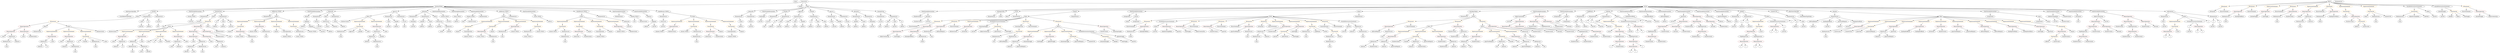 strict digraph {
	graph [bb="0,0,29986,756"];
	node [label="\N"];
	Enter	[height=0.5,
		pos="9532.6,738",
		width=0.83628];
	Parameter__spender_3	[color=black,
		height=0.5,
		label=_spender,
		pos="5132.6,450",
		width=1.2521];
	ElementaryTypeName_address_19	[color=black,
		height=0.5,
		label=address,
		pos="5132.6,378",
		width=1.0996];
	Parameter__spender_3 -> ElementaryTypeName_address_19	[pos="e,5132.6,396.1 5132.6,431.7 5132.6,424.41 5132.6,415.73 5132.6,407.54"];
	NumberLiteral_Unnamed_17	[color=black,
		height=0.5,
		label=NumberLiteral,
		pos="24869,162",
		width=1.765];
	VariableDeclaration__to	[color=black,
		height=0.5,
		label=_to,
		pos="9764.6,450",
		width=0.75];
	ElementaryTypeName_address_8	[color=black,
		height=0.5,
		label=address,
		pos="9764.6,378",
		width=1.0996];
	VariableDeclaration__to -> ElementaryTypeName_address_8	[pos="e,9764.6,396.1 9764.6,431.7 9764.6,424.41 9764.6,415.73 9764.6,407.54"];
	Parameter__value_5	[color=black,
		height=0.5,
		label=_value,
		pos="4718.6,450",
		width=0.96103];
	ElementaryTypeName_uint256_11	[color=black,
		height=0.5,
		label=uint256,
		pos="4719.6,378",
		width=1.0442];
	Parameter__value_5 -> ElementaryTypeName_uint256_11	[pos="e,4719.4,396.1 4718.8,431.7 4718.9,424.41 4719.1,415.73 4719.2,407.54"];
	ElementaryTypeName_uint256_4	[color=black,
		height=0.5,
		label=uint256,
		pos="10050,378",
		width=1.0442];
	IndexAccess_Unnamed_17	[color=black,
		height=0.5,
		label=IndexAccess,
		pos="12239,162",
		width=1.6402];
	Identifier_balances_9	[color=black,
		height=0.5,
		label=balances,
		pos="12170,90",
		width=1.1828];
	IndexAccess_Unnamed_17 -> Identifier_balances_9	[pos="e,12185,106.99 12222,144.41 12214,135.66 12203,124.75 12193,115.08"];
	Identifier_gunsFundDeposit_3	[color=black,
		height=0.5,
		label=gunsFundDeposit,
		pos="12307,90",
		width=2.1254];
	IndexAccess_Unnamed_17 -> Identifier_gunsFundDeposit_3	[pos="e,12290,107.96 12255,144.41 12263,135.99 12273,125.58 12282,116.2"];
	Identifier_isFinalized_3	[color=black,
		height=0.5,
		label=isFinalized,
		pos="15138,378",
		width=1.3769];
	BinaryOperation_Unnamed_49	[color=brown,
		height=0.5,
		label=BinaryOperation,
		pos="21081,162",
		width=1.9867];
	Identifier_y_1	[color=black,
		height=0.5,
		label=y,
		pos="21039,90",
		width=0.75];
	BinaryOperation_Unnamed_49 -> Identifier_y_1	[pos="e,21048,107.14 21070,143.7 21065,135.58 21059,125.74 21054,116.76"];
	Identifier_z_1	[color=black,
		height=0.5,
		label=z,
		pos="21111,90",
		width=0.75];
	BinaryOperation_Unnamed_49 -> Identifier_z_1	[pos="e,21103,107.62 21088,143.7 21091,135.95 21095,126.64 21099,118.02"];
	FunctionCall_Unnamed_31	[color=orange,
		height=0.5,
		label=FunctionCall,
		pos="15749,378",
		width=1.6125];
	MemberAccess_Unnamed_32	[color=black,
		height=0.5,
		label=MemberAccess,
		pos="15698,306",
		width=1.9174];
	FunctionCall_Unnamed_31 -> MemberAccess_Unnamed_32	[pos="e,15710,323.79 15736,360.05 15730,351.89 15723,341.91 15716,332.82"];
	Identifier_LogRefund	[color=black,
		height=0.5,
		label=LogRefund,
		pos="15838,306",
		width=1.4739];
	FunctionCall_Unnamed_31 -> Identifier_LogRefund	[pos="e,15817,322.91 15769,360.76 15781,351.6 15796,340 15808,329.92"];
	Identifier_ethVal	[color=black,
		height=0.5,
		label=ethVal,
		pos="15943,306",
		width=0.94717];
	FunctionCall_Unnamed_31 -> Identifier_ethVal	[pos="e,15916,317.59 15787,364.01 15818,353.53 15861,338.23 15900,324 15902,323.24 15904,322.46 15906,321.65"];
	ParameterList_Unnamed_5	[color=black,
		height=0.5,
		label=ParameterList,
		pos="10630,522",
		width=1.7095];
	Parameter_success_1	[color=black,
		height=0.5,
		label=success,
		pos="10630,450",
		width=1.1135];
	ParameterList_Unnamed_5 -> Parameter_success_1	[pos="e,10630,468.1 10630,503.7 10630,496.41 10630,487.73 10630,479.54"];
	ParameterList_Unnamed_6	[color=black,
		height=0.5,
		label=ParameterList,
		pos="10030,522",
		width=1.7095];
	Parameter__value_2	[color=black,
		height=0.5,
		label=_value,
		pos="10017,450",
		width=0.96103];
	ParameterList_Unnamed_6 -> Parameter__value_2	[pos="e,10020,468.1 10026,503.7 10025,496.32 10023,487.52 10022,479.25"];
	Parameter__spender	[color=black,
		height=0.5,
		label=_spender,
		pos="10115,450",
		width=1.2521];
	ParameterList_Unnamed_6 -> Parameter__spender	[pos="e,10096,466.67 10049,504.76 10061,495.53 10075,483.83 10087,473.7"];
	Identifier_ethFundDeposit_3	[color=black,
		height=0.5,
		label=ethFundDeposit,
		pos="16552,306",
		width=1.9452];
	NumberLiteral_Unnamed_37	[color=black,
		height=0.5,
		label=NumberLiteral,
		pos="14581,306",
		width=1.765];
	Identifier__owner_1	[color=black,
		height=0.5,
		label=_owner,
		pos="5360.6,306",
		width=1.0719];
	IndexAccess_Unnamed_19	[color=black,
		height=0.5,
		label=IndexAccess,
		pos="15148,306",
		width=1.6402];
	MemberAccess_Unnamed_31	[color=black,
		height=0.5,
		label=MemberAccess,
		pos="15099,234",
		width=1.9174];
	IndexAccess_Unnamed_19 -> MemberAccess_Unnamed_31	[pos="e,15110,251.79 15136,288.05 15130,279.97 15123,270.12 15117,261.11"];
	Identifier_balances_11	[color=black,
		height=0.5,
		label=balances,
		pos="15229,234",
		width=1.1828];
	IndexAccess_Unnamed_19 -> Identifier_balances_11	[pos="e,15210,250.67 15166,288.76 15177,279.62 15190,268.06 15202,258"];
	BinaryOperation_Unnamed_41	[color=brown,
		height=0.5,
		label=BinaryOperation,
		pos="18047,378",
		width=1.9867];
	NumberLiteral_Unnamed_27	[color=black,
		height=0.5,
		label=NumberLiteral,
		pos="18594,306",
		width=1.765];
	BinaryOperation_Unnamed_41 -> NumberLiteral_Unnamed_27	[pos="e,18548,318.86 18098,365.12 18108,363.21 18117,361.4 18127,360 18301,333.63 18348,352.32 18522,324 18527,323.2 18532,322.25 18537,\
321.22"];
	Identifier_decimals_4	[color=black,
		height=0.5,
		label=decimals,
		pos="18719,306",
		width=1.1967];
	BinaryOperation_Unnamed_41 -> Identifier_decimals_4	[pos="e,18687,318.71 18098,365.02 18107,363.1 18117,361.31 18127,360 18365,326.92 18430,369.73 18667,324 18670,323.39 18673,322.65 18676,\
321.81"];
	VariableDeclaration_reward_TOD10	[color=black,
		height=0.5,
		label=reward_TOD10,
		pos="5414.6,522",
		width=1.9313];
	ElementaryTypeName_uint256_14	[color=black,
		height=0.5,
		label=uint256,
		pos="5465.6,450",
		width=1.0442];
	VariableDeclaration_reward_TOD10 -> ElementaryTypeName_uint256_14	[pos="e,5453.7,467.31 5426.9,504.05 5433,495.77 5440.4,485.62 5447.1,476.42"];
	Parameter__ethFundDeposit	[color=black,
		height=0.5,
		label=_ethFundDeposit,
		pos="21774,450",
		width=2.0838];
	ElementaryTypeName_address_28	[color=black,
		height=0.5,
		label=address,
		pos="21774,378",
		width=1.0996];
	Parameter__ethFundDeposit -> ElementaryTypeName_address_28	[pos="e,21774,396.1 21774,431.7 21774,424.41 21774,415.73 21774,407.54"];
	IfStatement_Unnamed_12	[color=orange,
		height=0.5,
		label=IfStatement,
		pos="13792,450",
		width=1.4739];
	ThrowStatement_Unnamed_9	[color=black,
		height=0.5,
		label=ThrowStatement,
		pos="13589,378",
		width=2.0006];
	IfStatement_Unnamed_12 -> ThrowStatement_Unnamed_9	[pos="e,13630,393.21 13755,436.49 13723,425.47 13676,409.31 13641,396.93"];
	BinaryOperation_Unnamed_81	[color=brown,
		height=0.5,
		label=BinaryOperation,
		pos="13751,378",
		width=1.9867];
	IfStatement_Unnamed_12 -> BinaryOperation_Unnamed_81	[pos="e,13761,396.28 13782,432.05 13777,424.26 13772,414.82 13766,406.08"];
	VariableDeclaration_ethVal	[color=black,
		height=0.5,
		label=ethVal,
		pos="13887,378",
		width=0.94717];
	ElementaryTypeName_uint256_47	[color=black,
		height=0.5,
		label=uint256,
		pos="13879,306",
		width=1.0442];
	VariableDeclaration_ethVal -> ElementaryTypeName_uint256_47	[pos="e,13881,324.1 13885,359.7 13884,352.41 13883,343.73 13882,335.54"];
	IndexAccess_Unnamed_20	[color=black,
		height=0.5,
		label=IndexAccess,
		pos="18308,306",
		width=1.6402];
	Identifier_this_1	[color=black,
		height=0.5,
		label=this,
		pos="18308,234",
		width=0.75];
	IndexAccess_Unnamed_20 -> Identifier_this_1	[pos="e,18308,252.1 18308,287.7 18308,280.41 18308,271.73 18308,263.54"];
	Identifier_balances_12	[color=black,
		height=0.5,
		label=balances,
		pos="18396,234",
		width=1.1828];
	IndexAccess_Unnamed_20 -> Identifier_balances_12	[pos="e,18376,250.43 18328,288.76 18340,279.47 18355,267.67 18367,257.49"];
	ParameterList_Unnamed_20	[color=black,
		height=0.5,
		label=ParameterList,
		pos="3273.6,522",
		width=1.7095];
	Identifier_x_1	[color=black,
		height=0.5,
		label=x,
		pos="20885,90",
		width=0.75];
	UnaryOperation_Unnamed_1	[color=black,
		height=0.5,
		label=UnaryOperation,
		pos="8791.6,306",
		width=1.9452];
	Identifier_claimed_TOD28_1	[color=black,
		height=0.5,
		label=claimed_TOD28,
		pos="8800.6,234",
		width=2.0145];
	UnaryOperation_Unnamed_1 -> Identifier_claimed_TOD28_1	[pos="e,8798.4,252.1 8793.8,287.7 8794.8,280.32 8795.9,271.52 8797,263.25"];
	BinaryOperation_Unnamed_16	[color=brown,
		height=0.5,
		label=BinaryOperation,
		pos="8541.6,306",
		width=1.9867];
	Identifier_submission	[color=black,
		height=0.5,
		label=submission,
		pos="8512.6,234",
		width=1.46];
	BinaryOperation_Unnamed_16 -> Identifier_submission	[pos="e,8519.7,252.1 8534.4,287.7 8531.3,280.15 8527.6,271.12 8524.1,262.68"];
	NumberLiteral_Unnamed_2	[color=black,
		height=0.5,
		label=NumberLiteral,
		pos="8646.6,234",
		width=1.765];
	BinaryOperation_Unnamed_16 -> NumberLiteral_Unnamed_2	[pos="e,8622.7,250.91 8566,288.76 8580.1,279.33 8598.1,267.32 8613.5,257.04"];
	BinaryOperation_Unnamed_28	[color=brown,
		height=0.5,
		label=BinaryOperation,
		pos="20419,306",
		width=1.9867];
	NumberLiteral_Unnamed_11	[color=black,
		height=0.5,
		label=NumberLiteral,
		pos="20347,234",
		width=1.765];
	BinaryOperation_Unnamed_28 -> NumberLiteral_Unnamed_11	[pos="e,20364,251.79 20401,288.05 20392,279.54 20382,269.07 20372,259.68"];
	NumberLiteral_Unnamed_12	[color=black,
		height=0.5,
		label=NumberLiteral,
		pos="20492,234",
		width=1.765];
	BinaryOperation_Unnamed_28 -> NumberLiteral_Unnamed_12	[pos="e,20474,251.71 20436,288.41 20445,279.76 20456,269 20466,259.42"];
	FunctionDefinition_balanceOf	[color=black,
		height=0.5,
		label=balanceOf,
		pos="9021.6,594",
		width=1.3491];
	ParameterList_Unnamed	[color=black,
		height=0.5,
		label=ParameterList,
		pos="8880.6,522",
		width=1.7095];
	FunctionDefinition_balanceOf -> ParameterList_Unnamed	[pos="e,8910.7,537.94 8993.4,579 8972.6,568.69 8944.1,554.52 8920.9,543.02"];
	ParameterList_Unnamed_1	[color=black,
		height=0.5,
		label=ParameterList,
		pos="9021.6,522",
		width=1.7095];
	FunctionDefinition_balanceOf -> ParameterList_Unnamed_1	[pos="e,9021.6,540.1 9021.6,575.7 9021.6,568.41 9021.6,559.73 9021.6,551.54"];
	ExpressionStatement_Unnamed_17	[color=orange,
		height=0.5,
		label=ExpressionStatement,
		pos="5926.6,450",
		width=2.458];
	FunctionCall_Unnamed_9	[color=orange,
		height=0.5,
		label=FunctionCall,
		pos="5673.6,378",
		width=1.6125];
	ExpressionStatement_Unnamed_17 -> FunctionCall_Unnamed_9	[pos="e,5716,390.74 5875.7,434.92 5832.6,422.98 5770.9,405.92 5727,393.79"];
	IndexAccess_Unnamed_10	[color=black,
		height=0.5,
		label=IndexAccess,
		pos="3974.6,450",
		width=1.6402];
	Identifier__owner	[color=black,
		height=0.5,
		label=_owner,
		pos="3990.6,378",
		width=1.0719];
	IndexAccess_Unnamed_10 -> Identifier__owner	[pos="e,3986.7,396.1 3978.6,431.7 3980.2,424.32 3982.2,415.52 3984.1,407.25"];
	Identifier_balances_6	[color=black,
		height=0.5,
		label=balances,
		pos="4089.6,378",
		width=1.1828];
	IndexAccess_Unnamed_10 -> Identifier_balances_6	[pos="e,4066.1,393.3 4000.1,433.46 4016.7,423.38 4038.4,410.14 4056.3,399.24"];
	Identifier_reward_TOD10_2	[color=black,
		height=0.5,
		label=reward_TOD10,
		pos="6710.6,306",
		width=1.9313];
	MemberAccess_Unnamed_21	[color=black,
		height=0.5,
		label=MemberAccess,
		pos="28791,522",
		width=1.9174];
	Identifier_msg_15	[color=black,
		height=0.5,
		label=msg,
		pos="28791,450",
		width=0.75];
	MemberAccess_Unnamed_21 -> Identifier_msg_15	[pos="e,28791,468.1 28791,503.7 28791,496.41 28791,487.73 28791,479.54"];
	Identifier_safeAdd	[color=black,
		height=0.5,
		label=safeAdd,
		pos="29396,522",
		width=1.1689];
	Identifier_fundingEndBlock_2	[color=black,
		height=0.5,
		label=fundingEndBlock,
		pos="10974,234",
		width=2.0976];
	ElementaryTypeName_string_1	[color=black,
		height=0.5,
		label=string,
		pos="18657,450",
		width=0.864];
	IfStatement_Unnamed_8	[color=orange,
		height=0.5,
		label=IfStatement,
		pos="11317,450",
		width=1.4739];
	ThrowStatement_Unnamed_6	[color=black,
		height=0.5,
		label=ThrowStatement,
		pos="11033,378",
		width=2.0006];
	IfStatement_Unnamed_8 -> ThrowStatement_Unnamed_6	[pos="e,11084,390.83 11277,437.83 11269,435.85 11262,433.83 11255,432 11201,418.26 11140,403.73 11095,393.37"];
	BinaryOperation_Unnamed_74	[color=brown,
		height=0.5,
		label=BinaryOperation,
		pos="11195,378",
		width=1.9867];
	IfStatement_Unnamed_8 -> BinaryOperation_Unnamed_74	[pos="e,11222,394.97 11290,433.98 11273,424.24 11251,411.4 11232,400.58"];
	StateVariableDeclaration_Unnamed	[color=black,
		height=0.5,
		label=StateVariableDeclaration,
		pos="9230.6,594",
		width=2.8184];
	VariableDeclaration_totalSupply	[color=black,
		height=0.5,
		label=totalSupply,
		pos="9154.6,522",
		width=1.4739];
	StateVariableDeclaration_Unnamed -> VariableDeclaration_totalSupply	[pos="e,9172.3,539.31 9212.2,576.05 9202.7,567.33 9191,556.54 9180.6,546.98"];
	ElementaryTypeName_address_9	[color=black,
		height=0.5,
		label=address,
		pos="9477.6,378",
		width=1.0996];
	InheritanceSpecifier_Unnamed	[color=black,
		height=0.5,
		label=InheritanceSpecifier,
		pos="1598.6,594",
		width=2.3333];
	UserDefinedTypeName_Unnamed	[color=black,
		height=0.5,
		label=UserDefinedTypeName,
		pos="1532.6,522",
		width=2.7214];
	InheritanceSpecifier_Unnamed -> UserDefinedTypeName_Unnamed	[pos="e,1548.4,539.79 1582.6,576.05 1574.7,567.63 1564.9,557.28 1556.1,547.97"];
	ElementaryTypeName_bool_6	[color=black,
		height=0.5,
		label=bool,
		pos="5645.6,450",
		width=0.76697];
	ElementaryTypeName_uint256_13	[color=black,
		height=0.5,
		label=uint256,
		pos="7989.6,378",
		width=1.0442];
	ElementaryTypeName_bool_7	[color=black,
		height=0.5,
		label=bool,
		pos="7645.6,450",
		width=0.76697];
	BooleanLiteral_Unnamed_9	[color=black,
		height=0.5,
		label=BooleanLiteral,
		pos="7460.6,522",
		width=1.7788];
	ElementaryTypeName_uint256_18	[color=black,
		height=0.5,
		label=uint256,
		pos="3918.6,306",
		width=1.0442];
	Parameter_balance	[color=black,
		height=0.5,
		label=balance,
		pos="9021.6,450",
		width=1.0719];
	ElementaryTypeName_uint256_1	[color=black,
		height=0.5,
		label=uint256,
		pos="9021.6,378",
		width=1.0442];
	Parameter_balance -> ElementaryTypeName_uint256_1	[pos="e,9021.6,396.1 9021.6,431.7 9021.6,424.41 9021.6,415.73 9021.6,407.54"];
	MemberAccess_Unnamed_33	[color=black,
		height=0.5,
		label=MemberAccess,
		pos="15993,234",
		width=1.9174];
	MemberAccess_Unnamed_34	[color=black,
		height=0.5,
		label=MemberAccess,
		pos="15993,162",
		width=1.9174];
	MemberAccess_Unnamed_33 -> MemberAccess_Unnamed_34	[pos="e,15993,180.1 15993,215.7 15993,208.41 15993,199.73 15993,191.54"];
	NumberLiteral_Unnamed_36	[color=black,
		height=0.5,
		label=NumberLiteral,
		pos="13271,306",
		width=1.765];
	Parameter__from	[color=black,
		height=0.5,
		label=_from,
		pos="10722,450",
		width=0.93331];
	ElementaryTypeName_address_2	[color=black,
		height=0.5,
		label=address,
		pos="10713,378",
		width=1.0996];
	Parameter__from -> ElementaryTypeName_address_2	[pos="e,10715,396.1 10719,431.7 10718,424.32 10717,415.52 10716,407.25"];
	Identifier_balances_2	[color=black,
		height=0.5,
		label=balances,
		pos="461.6,90",
		width=1.1828];
	TupleExpression_Unnamed_6	[color=black,
		height=0.5,
		label=TupleExpression,
		pos="20916,234",
		width=2.0422];
	BinaryOperation_Unnamed_48	[color=brown,
		height=0.5,
		label=BinaryOperation,
		pos="20916,162",
		width=1.9867];
	TupleExpression_Unnamed_6 -> BinaryOperation_Unnamed_48	[pos="e,20916,180.1 20916,215.7 20916,208.41 20916,199.73 20916,191.54"];
	Identifier_balances_20	[color=black,
		height=0.5,
		label=balances,
		pos="16355,90",
		width=1.1828];
	ExpressionStatement_Unnamed_16	[color=orange,
		height=0.5,
		label=ExpressionStatement,
		pos="8154.6,450",
		width=2.458];
	BinaryOperation_Unnamed_17	[color=brown,
		height=0.5,
		label=BinaryOperation,
		pos="8116.6,378",
		width=1.9867];
	ExpressionStatement_Unnamed_16 -> BinaryOperation_Unnamed_17	[pos="e,8125.9,396.1 8145.2,431.7 8141,423.98 8136,414.71 8131.3,406.11"];
	VariableDeclaration_fundingStartBlock	[color=black,
		height=0.5,
		label=fundingStartBlock,
		pos="19620,522",
		width=2.1669];
	ElementaryTypeName_uint256_20	[color=black,
		height=0.5,
		label=uint256,
		pos="19777,450",
		width=1.0442];
	VariableDeclaration_fundingStartBlock -> ElementaryTypeName_uint256_20	[pos="e,19750,463.02 19654,505.46 19680,494.26 19713,479.15 19739,467.68"];
	BinaryOperation_Unnamed_88	[color=brown,
		height=0.5,
		label=BinaryOperation,
		pos="16709,378",
		width=1.9867];
	BinaryOperation_Unnamed_88 -> Identifier_ethFundDeposit_3	[pos="e,16586,322.16 16675,361.81 16651,351.54 16621,337.87 16596,326.75"];
	MemberAccess_Unnamed_35	[color=black,
		height=0.5,
		label=MemberAccess,
		pos="16709,306",
		width=1.9174];
	BinaryOperation_Unnamed_88 -> MemberAccess_Unnamed_35	[pos="e,16709,324.1 16709,359.7 16709,352.41 16709,343.73 16709,335.54"];
	BinaryOperation_Unnamed_43	[color=brown,
		height=0.5,
		label=BinaryOperation,
		pos="18375,450",
		width=1.9867];
	NumberLiteral_Unnamed_28	[color=black,
		height=0.5,
		label=NumberLiteral,
		pos="18361,378",
		width=1.765];
	BinaryOperation_Unnamed_43 -> NumberLiteral_Unnamed_28	[pos="e,18364,396.1 18371,431.7 18370,424.32 18368,415.52 18366,407.25"];
	TupleExpression_Unnamed_5	[color=black,
		height=0.5,
		label=TupleExpression,
		pos="18516,378",
		width=2.0422];
	BinaryOperation_Unnamed_43 -> TupleExpression_Unnamed_5	[pos="e,18484,394.49 18406,433.46 18426,423.5 18452,410.44 18474,399.61"];
	Identifier_require_9	[color=black,
		height=0.5,
		label=require,
		pos="28124,522",
		width=1.0026];
	BinaryOperation_Unnamed_47	[color=brown,
		height=0.5,
		label=BinaryOperation,
		pos="20999,306",
		width=1.9867];
	BinaryOperation_Unnamed_47 -> TupleExpression_Unnamed_6	[pos="e,20935,251.71 20979,288.41 20969,279.67 20956,268.79 20944,259.13"];
	TupleExpression_Unnamed_7	[color=black,
		height=0.5,
		label=TupleExpression,
		pos="21081,234",
		width=2.0422];
	BinaryOperation_Unnamed_47 -> TupleExpression_Unnamed_7	[pos="e,21061,251.71 21018,288.41 21028,279.67 21041,268.79 21052,259.13"];
	BinaryOperation_Unnamed_50	[color=brown,
		height=0.5,
		label=BinaryOperation,
		pos="26008,306",
		width=1.9867];
	Identifier_x_2	[color=black,
		height=0.5,
		label=x,
		pos="25972,234",
		width=0.75];
	BinaryOperation_Unnamed_50 -> Identifier_x_2	[pos="e,25980,251.14 25999,287.7 25995,279.75 25990,270.16 25985,261.34"];
	Identifier_y_2	[color=black,
		height=0.5,
		label=y,
		pos="26044,234",
		width=0.75];
	BinaryOperation_Unnamed_50 -> Identifier_y_2	[pos="e,26035,251.14 26016,287.7 26021,279.75 26026,270.16 26030,261.34"];
	StateVariableDeclaration_Unnamed_11	[color=black,
		height=0.5,
		label=StateVariableDeclaration,
		pos="11208,594",
		width=2.8184];
	NumberLiteral_Unnamed_5	[color=black,
		height=0.5,
		label=NumberLiteral,
		pos="11083,522",
		width=1.765];
	StateVariableDeclaration_Unnamed_11 -> NumberLiteral_Unnamed_5	[pos="e,11110,538.51 11178,576.41 11161,566.72 11139,554.4 11120,544.04"];
	VariableDeclaration_decimals	[color=black,
		height=0.5,
		label=decimals,
		pos="11208,522",
		width=1.1967];
	StateVariableDeclaration_Unnamed_11 -> VariableDeclaration_decimals	[pos="e,11208,540.1 11208,575.7 11208,568.41 11208,559.73 11208,551.54"];
	VariableDeclaration_reward_TOD28	[color=black,
		height=0.5,
		label=reward_TOD28,
		pos="2329.6,522",
		width=1.9313];
	ElementaryTypeName_uint256_12	[color=black,
		height=0.5,
		label=uint256,
		pos="2327.6,450",
		width=1.0442];
	VariableDeclaration_reward_TOD28 -> ElementaryTypeName_uint256_12	[pos="e,2328.1,468.1 2329.1,503.7 2328.9,496.41 2328.6,487.73 2328.4,479.54"];
	FunctionCall_Unnamed_28	[color=orange,
		height=0.5,
		label=FunctionCall,
		pos="13313,234",
		width=1.6125];
	Identifier_remainingSupply_1	[color=black,
		height=0.5,
		label=remainingSupply,
		pos="13302,162",
		width=2.0145];
	FunctionCall_Unnamed_28 -> Identifier_remainingSupply_1	[pos="e,13304,180.1 13310,215.7 13309,208.32 13307,199.52 13306,191.25"];
	Identifier_safeAdd_1	[color=black,
		height=0.5,
		label=safeAdd,
		pos="13435,162",
		width=1.1689];
	FunctionCall_Unnamed_28 -> Identifier_safeAdd_1	[pos="e,13410,176.9 13339,217.64 13357,207.34 13381,193.68 13400,182.59"];
	Identifier_totalSupply_5	[color=black,
		height=0.5,
		label=totalSupply,
		pos="13548,162",
		width=1.4739];
	FunctionCall_Unnamed_28 -> Identifier_totalSupply_5	[pos="e,13509,174.59 13354,220.81 13394,208.84 13455,190.58 13498,177.8"];
	BinaryOperation_Unnamed_93	[color=brown,
		height=0.5,
		label=BinaryOperation,
		pos="16717,234",
		width=1.9867];
	IndexAccess_Unnamed_28	[color=black,
		height=0.5,
		label=IndexAccess,
		pos="16476,162",
		width=1.6402];
	BinaryOperation_Unnamed_93 -> IndexAccess_Unnamed_28	[pos="e,16517,175.14 16671,219.75 16630,207.96 16571,190.72 16528,178.34"];
	IndexAccess_Unnamed_27	[color=black,
		height=0.5,
		label=IndexAccess,
		pos="16612,162",
		width=1.6402];
	BinaryOperation_Unnamed_93 -> IndexAccess_Unnamed_27	[pos="e,16635,178.91 16692,216.76 16678,207.33 16660,195.32 16645,185.04"];
	Identifier_msg_4	[color=black,
		height=0.5,
		label=msg,
		pos="1587.6,18",
		width=0.75];
	IfStatement_Unnamed_2	[color=orange,
		height=0.5,
		label=IfStatement,
		pos="26678,666",
		width=1.4739];
	Identifier_isFinalized_1	[color=black,
		height=0.5,
		label=isFinalized,
		pos="26538,594",
		width=1.3769];
	IfStatement_Unnamed_2 -> Identifier_isFinalized_1	[pos="e,26566,609.01 26649,650.5 26627,639.94 26599,625.54 26576,614.06"];
	ThrowStatement_Unnamed	[color=black,
		height=0.5,
		label=ThrowStatement,
		pos="26678,594",
		width=2.0006];
	IfStatement_Unnamed_2 -> ThrowStatement_Unnamed	[pos="e,26678,612.1 26678,647.7 26678,640.41 26678,631.73 26678,623.54"];
	IndexAccess_Unnamed_24	[color=black,
		height=0.5,
		label=IndexAccess,
		pos="17585,162",
		width=1.6402];
	Identifier_balances_16	[color=black,
		height=0.5,
		label=balances,
		pos="17576,90",
		width=1.1828];
	IndexAccess_Unnamed_24 -> Identifier_balances_16	[pos="e,17578,108.1 17582,143.7 17581,136.32 17580,127.52 17579,119.25"];
	Identifier_this_5	[color=black,
		height=0.5,
		label=this,
		pos="17664,90",
		width=0.75];
	IndexAccess_Unnamed_24 -> Identifier_this_5	[pos="e,17648,105.02 17603,144.76 17614,135.17 17628,122.91 17639,112.52"];
	BinaryOperation_Unnamed_44	[color=brown,
		height=0.5,
		label=BinaryOperation,
		pos="19162,306",
		width=1.9867];
	NumberLiteral_Unnamed_30	[color=black,
		height=0.5,
		label=NumberLiteral,
		pos="19109,234",
		width=1.765];
	BinaryOperation_Unnamed_44 -> NumberLiteral_Unnamed_30	[pos="e,19121,251.79 19149,288.05 19143,279.89 19135,269.91 19128,260.82"];
	NumberLiteral_Unnamed_29	[color=black,
		height=0.5,
		label=NumberLiteral,
		pos="19254,234",
		width=1.765];
	BinaryOperation_Unnamed_44 -> NumberLiteral_Unnamed_29	[pos="e,19232,251.23 19183,288.41 19195,279.37 19210,268.03 19223,258.13"];
	FunctionDefinition_transfer_1	[color=black,
		height=0.5,
		label=transfer,
		pos="1869.6,594",
		width=1.0719];
	Block_Unnamed	[color=black,
		height=0.5,
		label=Block,
		pos="1681.6,522",
		width=0.90558];
	FunctionDefinition_transfer_1 -> Block_Unnamed	[pos="e,1706.7,533.62 1839.3,582.55 1809.5,572.15 1762.7,555.53 1722.6,540 1720.8,539.31 1719,538.6 1717.2,537.87"];
	ParameterList_Unnamed_12	[color=black,
		height=0.5,
		label=ParameterList,
		pos="1793.6,522",
		width=1.7095];
	FunctionDefinition_transfer_1 -> ParameterList_Unnamed_12	[pos="e,1811.5,539.47 1852.7,577.46 1843.1,568.57 1830.7,557.21 1819.8,547.16"];
	ParameterList_Unnamed_13	[color=black,
		height=0.5,
		label=ParameterList,
		pos="1934.6,522",
		width=1.7095];
	FunctionDefinition_transfer_1 -> ParameterList_Unnamed_13	[pos="e,1919,539.8 1884.3,577.12 1892.3,568.51 1902.4,557.67 1911.4,547.96"];
	Identifier_msg_23	[color=black,
		height=0.5,
		label=msg,
		pos="15993,90",
		width=0.75];
	MemberAccess_Unnamed_34 -> Identifier_msg_23	[pos="e,15993,108.1 15993,143.7 15993,136.41 15993,127.73 15993,119.54"];
	FunctionCall_Unnamed_33	[color=orange,
		height=0.5,
		label=FunctionCall,
		pos="18038,234",
		width=1.6125];
	Identifier_gunsFundDeposit_6	[color=black,
		height=0.5,
		label=gunsFundDeposit,
		pos="17884,162",
		width=2.1254];
	FunctionCall_Unnamed_33 -> Identifier_gunsFundDeposit_6	[pos="e,17918,178.46 18006,218.5 17983,208.26 17953,194.42 17928,183.13"];
	IndexAccess_Unnamed_21	[color=black,
		height=0.5,
		label=IndexAccess,
		pos="18038,162",
		width=1.6402];
	FunctionCall_Unnamed_33 -> IndexAccess_Unnamed_21	[pos="e,18038,180.1 18038,215.7 18038,208.41 18038,199.73 18038,191.54"];
	Identifier_Transfer_2	[color=black,
		height=0.5,
		label=Transfer,
		pos="18157,162",
		width=1.1689];
	FunctionCall_Unnamed_33 -> Identifier_Transfer_2	[pos="e,18133,177.14 18064,217.64 18081,207.45 18104,193.98 18123,182.97"];
	Identifier_this_2	[color=black,
		height=0.5,
		label=this,
		pos="18244,162",
		width=0.75];
	FunctionCall_Unnamed_33 -> Identifier_this_2	[pos="e,18222,173.57 18080,221.43 18115,211.63 18165,196.56 18208,180 18209,179.4 18211,178.77 18212,178.12"];
	Identifier_y	[color=black,
		height=0.5,
		label=y,
		pos="21245,306",
		width=0.75];
	VariableDeclaration_updatedSupply	[color=black,
		height=0.5,
		label=updatedSupply,
		pos="13462,234",
		width=1.862];
	ElementaryTypeName_uint256_45	[color=black,
		height=0.5,
		label=uint256,
		pos="13657,162",
		width=1.0442];
	VariableDeclaration_updatedSupply -> ElementaryTypeName_uint256_45	[pos="e,13627,173.62 13501,218.97 13531,208.31 13573,193.26 13610,180 13612,179.16 13614,178.3 13617,177.44"];
	BinaryOperation_Unnamed_15	[color=brown,
		height=0.5,
		label=BinaryOperation,
		pos="3190.6,378",
		width=1.9867];
	Identifier_reward_TOD28_1	[color=black,
		height=0.5,
		label=reward_TOD28,
		pos="3075.6,306",
		width=1.9313];
	BinaryOperation_Unnamed_15 -> Identifier_reward_TOD28_1	[pos="e,3101.9,322.98 3164.2,360.94 3148.6,351.43 3128.6,339.24 3111.5,328.86"];
	MemberAccess_Unnamed_9	[color=black,
		height=0.5,
		label=MemberAccess,
		pos="3232.6,306",
		width=1.9174];
	BinaryOperation_Unnamed_15 -> MemberAccess_Unnamed_9	[pos="e,3222.3,324.1 3201,359.7 3205.7,351.9 3211.3,342.51 3216.5,333.83"];
	NumberLiteral_Unnamed_26	[color=black,
		height=0.5,
		label=NumberLiteral,
		pos="18883,162",
		width=1.765];
	Block_Unnamed_25	[color=black,
		height=0.5,
		label=Block,
		pos="17178,378",
		width=0.90558];
	ExpressionStatement_Unnamed_53	[color=orange,
		height=0.5,
		label=ExpressionStatement,
		pos="16885,306",
		width=2.458];
	Block_Unnamed_25 -> ExpressionStatement_Unnamed_53	[pos="e,16940,320.31 17148,369.9 17102,358.95 17013,337.66 16951,322.9"];
	ExpressionStatement_Unnamed_52	[color=orange,
		height=0.5,
		label=ExpressionStatement,
		pos="17080,306",
		width=2.458];
	Block_Unnamed_25 -> ExpressionStatement_Unnamed_52	[pos="e,17103,323.76 17158,363.17 17145,353.8 17127,341.19 17112,330.29"];
	ExpressionStatement_Unnamed_54	[color=orange,
		height=0.5,
		label=ExpressionStatement,
		pos="17275,306",
		width=2.458];
	Block_Unnamed_25 -> ExpressionStatement_Unnamed_54	[pos="e,17251,323.76 17197,363.17 17210,353.8 17227,341.19 17242,330.29"];
	IfStatement_Unnamed_17	[color=orange,
		height=0.5,
		label=IfStatement,
		pos="16963,450",
		width=1.4739];
	IfStatement_Unnamed_17 -> BinaryOperation_Unnamed_88	[pos="e,16756,391.94 16922,437.91 16880,426.34 16814,408.11 16767,394.99"];
	ThrowStatement_Unnamed_14	[color=black,
		height=0.5,
		label=ThrowStatement,
		pos="16963,378",
		width=2.0006];
	IfStatement_Unnamed_17 -> ThrowStatement_Unnamed_14	[pos="e,16963,396.1 16963,431.7 16963,424.41 16963,415.73 16963,407.54"];
	TupleExpression_Unnamed_7 -> BinaryOperation_Unnamed_49	[pos="e,21081,180.1 21081,215.7 21081,208.41 21081,199.73 21081,191.54"];
	ElementaryTypeName_uint256_28	[color=black,
		height=0.5,
		label=uint256,
		pos="20991,378",
		width=1.0442];
	ElementaryTypeName_address	[color=black,
		height=0.5,
		label=address,
		pos="8905.6,378",
		width=1.0996];
	Identifier_x_6	[color=black,
		height=0.5,
		label=x,
		pos="19535,18",
		width=0.75];
	ElementaryTypeName_address_10	[color=black,
		height=0.5,
		label=address,
		pos="9667.6,378",
		width=1.0996];
	IndexAccess_Unnamed_7	[color=black,
		height=0.5,
		label=IndexAccess,
		pos="2164.6,162",
		width=1.6402];
	Identifier__from_2	[color=black,
		height=0.5,
		label=_from,
		pos="2092.6,90",
		width=0.93331];
	IndexAccess_Unnamed_7 -> Identifier__from_2	[pos="e,2108.1,106.04 2147.5,144.41 2138.2,135.31 2126.4,123.9 2116.2,113.96"];
	Identifier_balances_5	[color=black,
		height=0.5,
		label=balances,
		pos="2186.6,90",
		width=1.1828];
	IndexAccess_Unnamed_7 -> Identifier_balances_5	[pos="e,2181.2,108.1 2170,143.7 2172.4,136.24 2175.2,127.32 2177.8,118.97"];
	MemberAccess_Unnamed_6	[color=black,
		height=0.5,
		label=MemberAccess,
		pos="4140.6,306",
		width=1.9174];
	Identifier_msg_6	[color=black,
		height=0.5,
		label=msg,
		pos="4140.6,234",
		width=0.75];
	MemberAccess_Unnamed_6 -> Identifier_msg_6	[pos="e,4140.6,252.1 4140.6,287.7 4140.6,280.41 4140.6,271.73 4140.6,263.54"];
	Parameter_y	[color=black,
		height=0.5,
		label=y,
		pos="20899,450",
		width=0.75];
	ElementaryTypeName_uint256_29	[color=black,
		height=0.5,
		label=uint256,
		pos="20898,378",
		width=1.0442];
	Parameter_y -> ElementaryTypeName_uint256_29	[pos="e,20898,396.1 20898,431.7 20898,424.41 20898,415.73 20898,407.54"];
	BinaryOperation_Unnamed_46	[color=brown,
		height=0.5,
		label=BinaryOperation,
		pos="21291,378",
		width=1.9867];
	BinaryOperation_Unnamed_46 -> Identifier_y	[pos="e,21255,322.83 21279,360.05 21274,351.73 21267,341.54 21261,332.32"];
	Identifier_x	[color=black,
		height=0.5,
		label=x,
		pos="21317,306",
		width=0.75];
	BinaryOperation_Unnamed_46 -> Identifier_x	[pos="e,21310,323.62 21297,359.7 21300,352.04 21303,342.85 21306,334.3"];
	Identifier__to_1	[color=black,
		height=0.5,
		label=_to,
		pos="920.6,162",
		width=0.75];
	BinaryOperation_Unnamed_6	[color=brown,
		height=0.5,
		label=BinaryOperation,
		pos="2357.6,306",
		width=1.9867];
	BinaryOperation_Unnamed_8	[color=brown,
		height=0.5,
		label=BinaryOperation,
		pos="2359.6,234",
		width=1.9867];
	BinaryOperation_Unnamed_6 -> BinaryOperation_Unnamed_8	[pos="e,2359.1,252.1 2358.1,287.7 2358.3,280.41 2358.5,271.73 2358.8,263.54"];
	BinaryOperation_Unnamed_7	[color=brown,
		height=0.5,
		label=BinaryOperation,
		pos="2520.6,234",
		width=1.9867];
	BinaryOperation_Unnamed_6 -> BinaryOperation_Unnamed_7	[pos="e,2485.4,250.11 2392.6,289.98 2416.7,279.64 2448.9,265.79 2475,254.58"];
	BooleanLiteral_Unnamed_3	[color=black,
		height=0.5,
		label=BooleanLiteral,
		pos="2672.6,306",
		width=1.7788];
	Parameter__value_3	[color=black,
		height=0.5,
		label=_value,
		pos="1721.6,450",
		width=0.96103];
	ElementaryTypeName_uint256_8	[color=black,
		height=0.5,
		label=uint256,
		pos="1717.6,378",
		width=1.0442];
	Parameter__value_3 -> ElementaryTypeName_uint256_8	[pos="e,1718.6,396.1 1720.6,431.7 1720.2,424.41 1719.7,415.73 1719.2,407.54"];
	Identifier_msg_17	[color=black,
		height=0.5,
		label=msg,
		pos="28497,450",
		width=0.75];
	NumberLiteral_Unnamed_42	[color=black,
		height=0.5,
		label=NumberLiteral,
		pos="17445,306",
		width=1.765];
	NumberLiteral_Unnamed_46	[color=black,
		height=0.5,
		label=NumberLiteral,
		pos="17333,90",
		width=1.765];
	ExpressionStatement_Unnamed_23	[color=orange,
		height=0.5,
		label=ExpressionStatement,
		pos="6803.6,450",
		width=2.458];
	FunctionCall_Unnamed_14	[color=orange,
		height=0.5,
		label=FunctionCall,
		pos="6803.6,378",
		width=1.6125];
	ExpressionStatement_Unnamed_23 -> FunctionCall_Unnamed_14	[pos="e,6803.6,396.1 6803.6,431.7 6803.6,424.41 6803.6,415.73 6803.6,407.54"];
	Identifier_totalSupply	[color=black,
		height=0.5,
		label=totalSupply,
		pos="24473,306",
		width=1.4739];
	ElementaryTypeName_uint256_44	[color=black,
		height=0.5,
		label=uint256,
		pos="11745,306",
		width=1.0442];
	Parameter__fundingEndBlock	[color=black,
		height=0.5,
		label=_fundingEndBlock,
		pos="21948,450",
		width=2.2362];
	ElementaryTypeName_uint256_41	[color=black,
		height=0.5,
		label=uint256,
		pos="21948,378",
		width=1.0442];
	Parameter__fundingEndBlock -> ElementaryTypeName_uint256_41	[pos="e,21948,396.1 21948,431.7 21948,424.41 21948,415.73 21948,407.54"];
	ElementaryTypeName_uint256_36	[color=black,
		height=0.5,
		label=uint256,
		pos="19085,378",
		width=1.0442];
	StateVariableDeclaration_Unnamed_3	[color=black,
		height=0.5,
		label=StateVariableDeclaration,
		pos="2433.6,594",
		width=2.8184];
	StateVariableDeclaration_Unnamed_3 -> VariableDeclaration_reward_TOD28	[pos="e,2353.6,539.15 2408.7,576.23 2395,567.01 2377.8,555.44 2362.9,545.45"];
	Identifier_x_3	[color=black,
		height=0.5,
		label=x,
		pos="26328,306",
		width=0.75];
	ThrowStatement_Unnamed_11	[color=black,
		height=0.5,
		label=ThrowStatement,
		pos="14837,378",
		width=2.0006];
	Parameter_success_4	[color=black,
		height=0.5,
		label=success,
		pos="2423.6,450",
		width=1.1135];
	ElementaryTypeName_bool_4	[color=black,
		height=0.5,
		label=bool,
		pos="1994.6,378",
		width=0.76697];
	Parameter_success_4 -> ElementaryTypeName_bool_4	[pos="e,2015.5,390.3 2393.9,437.46 2387.6,435.37 2380.9,433.41 2374.6,432 2224.5,398.59 2178.6,437.41 2030.6,396 2029,395.56 2027.4,395.05 \
2025.8,394.5"];
	stringLiteral_Unnamed_2	[color=black,
		height=0.5,
		label=stringLiteral,
		pos="18760,450",
		width=1.5016];
	NumberLiteral_Unnamed_43	[color=black,
		height=0.5,
		label=NumberLiteral,
		pos="16753,162",
		width=1.765];
	Block_Unnamed_20	[color=black,
		height=0.5,
		label=Block,
		pos="12369,522",
		width=0.90558];
	Block_Unnamed_20 -> IfStatement_Unnamed_8	[pos="e,11365,457.86 12345,509.48 12339,507.27 12333,505.26 12328,504 12138,462.21 11649,483.78 11456,468 11429,465.86 11401,462.51 11376,\
459.34"];
	IfStatement_Unnamed_7	[color=orange,
		height=0.5,
		label=IfStatement,
		pos="11518,450",
		width=1.4739];
	Block_Unnamed_20 -> IfStatement_Unnamed_7	[pos="e,11565,458.24 12345,509.53 12339,507.32 12333,505.29 12328,504 12032,436.9 11948,496 11646,468 11623,465.91 11598,462.81 11577,\
459.83"];
	ExpressionStatement_Unnamed_45	[color=orange,
		height=0.5,
		label=ExpressionStatement,
		pos="11743,450",
		width=2.458];
	Block_Unnamed_20 -> ExpressionStatement_Unnamed_45	[pos="e,11819,459.41 12344,509.49 12339,507.34 12333,505.35 12328,504 12144,459.25 12092,485.93 11904,468 11880,465.73 11854,463.1 11830,\
460.59"];
	VariableDeclarationStatement_Unnamed_5	[color=black,
		height=0.5,
		label=VariableDeclarationStatement,
		pos="12032,450",
		width=3.3174];
	Block_Unnamed_20 -> VariableDeclarationStatement_Unnamed_5	[pos="e,12122,462.04 12344,509.87 12339,507.7 12333,505.6 12328,504 12264,485.42 12191,472.25 12133,463.69"];
	IfStatement_Unnamed_9	[color=orange,
		height=0.5,
		label=IfStatement,
		pos="12369,450",
		width=1.4739];
	Block_Unnamed_20 -> IfStatement_Unnamed_9	[pos="e,12369,468.1 12369,503.7 12369,496.41 12369,487.73 12369,479.54"];
	IfStatement_Unnamed_10	[color=orange,
		height=0.5,
		label=IfStatement,
		pos="12746,450",
		width=1.4739];
	Block_Unnamed_20 -> IfStatement_Unnamed_10	[pos="e,12700,459.5 12399,515.33 12462,503.61 12608,476.56 12689,461.54"];
	NumberLiteral_Unnamed_39	[color=black,
		height=0.5,
		label=NumberLiteral,
		pos="18449,306",
		width=1.765];
	IndexAccess_Unnamed_15	[color=black,
		height=0.5,
		label=IndexAccess,
		pos="22581,306",
		width=1.6402];
	Identifier_balances_7	[color=black,
		height=0.5,
		label=balances,
		pos="22512,234",
		width=1.1828];
	IndexAccess_Unnamed_15 -> Identifier_balances_7	[pos="e,22527,250.99 22564,288.41 22556,279.66 22545,268.75 22535,259.08"];
	Identifier_gunsFundDeposit_1	[color=black,
		height=0.5,
		label=gunsFundDeposit,
		pos="22649,234",
		width=2.1254];
	IndexAccess_Unnamed_15 -> Identifier_gunsFundDeposit_1	[pos="e,22632,251.96 22597,288.41 22605,279.99 22615,269.58 22624,260.2"];
	MemberAccess_Unnamed_19	[color=black,
		height=0.5,
		label=MemberAccess,
		pos="26686,522",
		width=1.9174];
	Identifier_block_1	[color=black,
		height=0.5,
		label=block,
		pos="26686,450",
		width=0.87786];
	MemberAccess_Unnamed_19 -> Identifier_block_1	[pos="e,26686,468.1 26686,503.7 26686,496.41 26686,487.73 26686,479.54"];
	Identifier_msg_11	[color=black,
		height=0.5,
		label=msg,
		pos="6090.6,234",
		width=0.75];
	VariableDeclaration_tokenCreationMin	[color=black,
		height=0.5,
		label=tokenCreationMin,
		pos="18208,522",
		width=2.1392];
	ElementaryTypeName_uint256_25	[color=black,
		height=0.5,
		label=uint256,
		pos="18081,450",
		width=1.0442];
	VariableDeclaration_tokenCreationMin -> ElementaryTypeName_uint256_25	[pos="e,18104,464.17 18178,504.94 18159,494.42 18134,480.64 18114,469.64"];
	BinaryOperation_Unnamed_38	[color=brown,
		height=0.5,
		label=BinaryOperation,
		pos="18208,450",
		width=1.9867];
	VariableDeclaration_tokenCreationMin -> BinaryOperation_Unnamed_38	[pos="e,18208,468.1 18208,503.7 18208,496.41 18208,487.73 18208,479.54"];
	FunctionCall_Unnamed_26	[color=orange,
		height=0.5,
		label=FunctionCall,
		pos="12289,306",
		width=1.6125];
	MemberAccess_Unnamed_27	[color=black,
		height=0.5,
		label=MemberAccess,
		pos="12002,234",
		width=1.9174];
	FunctionCall_Unnamed_26 -> MemberAccess_Unnamed_27	[pos="e,12051,246.83 12245,293.86 12237,291.89 12229,289.87 12222,288 12168,274.72 12107,260.03 12063,249.48"];
	MemberAccess_Unnamed_26	[color=black,
		height=0.5,
		label=MemberAccess,
		pos="12206,234",
		width=1.9174];
	FunctionCall_Unnamed_26 -> MemberAccess_Unnamed_26	[pos="e,12225,251.63 12269,288.76 12259,279.88 12246,268.71 12234,258.85"];
	Parameter_x_2	[color=black,
		height=0.5,
		label=x,
		pos="19019,450",
		width=0.75];
	Parameter_x_2 -> ElementaryTypeName_uint256_36	[pos="e,19070,394.8 19033,434.15 19041,425.12 19052,413.38 19062,403.05"];
	TupleExpression_Unnamed	[color=black,
		height=0.5,
		label=TupleExpression,
		pos="19821,306",
		width=2.0422];
	BinaryOperation_Unnamed_24	[color=brown,
		height=0.5,
		label=BinaryOperation,
		pos="19821,234",
		width=1.9867];
	TupleExpression_Unnamed -> BinaryOperation_Unnamed_24	[pos="e,19821,252.1 19821,287.7 19821,280.41 19821,271.73 19821,263.54"];
	Identifier_tokenCreationCap_1	[color=black,
		height=0.5,
		label=tokenCreationCap,
		pos="10678,234",
		width=2.1669];
	MemberAccess_Unnamed_14	[color=black,
		height=0.5,
		label=MemberAccess,
		pos="6082.6,306",
		width=1.9174];
	MemberAccess_Unnamed_14 -> Identifier_msg_11	[pos="e,6088.6,252.1 6084.6,287.7 6085.4,280.41 6086.4,271.73 6087.3,263.54"];
	ExpressionStatement_Unnamed_29	[color=orange,
		height=0.5,
		label=ExpressionStatement,
		pos="22500,450",
		width=2.458];
	BinaryOperation_Unnamed_58	[color=brown,
		height=0.5,
		label=BinaryOperation,
		pos="22279,378",
		width=1.9867];
	ExpressionStatement_Unnamed_29 -> BinaryOperation_Unnamed_58	[pos="e,22322,392.67 22453,434.24 22418,423.07 22369,407.71 22332,396.02"];
	ExpressionStatement_Unnamed_22	[color=orange,
		height=0.5,
		label=ExpressionStatement,
		pos="6998.6,450",
		width=2.458];
	FunctionCall_Unnamed_13	[color=orange,
		height=0.5,
		label=FunctionCall,
		pos="7026.6,378",
		width=1.6125];
	ExpressionStatement_Unnamed_22 -> FunctionCall_Unnamed_13	[pos="e,7019.8,396.1 7005.5,431.7 7008.5,424.15 7012.1,415.12 7015.5,406.68"];
	BinaryOperation_Unnamed_35	[color=brown,
		height=0.5,
		label=BinaryOperation,
		pos="25505,450",
		width=1.9867];
	NumberLiteral_Unnamed_20	[color=black,
		height=0.5,
		label=NumberLiteral,
		pos="25411,378",
		width=1.765];
	BinaryOperation_Unnamed_35 -> NumberLiteral_Unnamed_20	[pos="e,25432,395.23 25482,432.41 25470,423.28 25455,411.81 25441,401.84"];
	TupleExpression_Unnamed_3	[color=black,
		height=0.5,
		label=TupleExpression,
		pos="25566,378",
		width=2.0422];
	BinaryOperation_Unnamed_35 -> TupleExpression_Unnamed_3	[pos="e,25551,395.79 25519,432.05 25527,423.71 25536,413.49 25544,404.25"];
	Identifier_claimed_TOD28_2	[color=black,
		height=0.5,
		label=claimed_TOD28,
		pos="7918.6,306",
		width=2.0145];
	BinaryOperation_Unnamed_17 -> Identifier_claimed_TOD28_2	[pos="e,7958.9,321.26 8076.5,362.83 8045.6,351.91 8002.7,336.73 7969.4,324.96"];
	BooleanLiteral_Unnamed_7	[color=black,
		height=0.5,
		label=BooleanLiteral,
		pos="8073.6,306",
		width=1.7788];
	BinaryOperation_Unnamed_17 -> BooleanLiteral_Unnamed_7	[pos="e,8083.9,323.79 8106.2,360.05 8101.3,352.06 8095.3,342.33 8089.8,333.4"];
	TupleExpression_Unnamed_8	[color=black,
		height=0.5,
		label=TupleExpression,
		pos="19409,234",
		width=2.0422];
	BinaryOperation_Unnamed_54	[color=brown,
		height=0.5,
		label=BinaryOperation,
		pos="19409,162",
		width=1.9867];
	TupleExpression_Unnamed_8 -> BinaryOperation_Unnamed_54	[pos="e,19409,180.1 19409,215.7 19409,208.41 19409,199.73 19409,191.54"];
	Identifier_tokens_2	[color=black,
		height=0.5,
		label=tokens,
		pos="28375,522",
		width=0.97489];
	Identifier__value_5	[color=black,
		height=0.5,
		label=_value,
		pos="2587.6,162",
		width=0.96103];
	ExpressionStatement_Unnamed_37	[color=orange,
		height=0.5,
		label=ExpressionStatement,
		pos="22695,450",
		width=2.458];
	FunctionCall_Unnamed_20	[color=orange,
		height=0.5,
		label=FunctionCall,
		pos="22427,378",
		width=1.6125];
	ExpressionStatement_Unnamed_37 -> FunctionCall_Unnamed_20	[pos="e,22470,390.26 22642,435.17 22595,423 22527,405.35 22481,393.1"];
	VariableDeclarationStatement_Unnamed_8	[color=black,
		height=0.5,
		label=VariableDeclarationStatement,
		pos="14022,450",
		width=3.3174];
	VariableDeclarationStatement_Unnamed_8 -> VariableDeclaration_ethVal	[pos="e,13910,391.25 13989,432.23 13968,421.44 13941,407.43 13920,396.5"];
	BinaryOperation_Unnamed_87	[color=brown,
		height=0.5,
		label=BinaryOperation,
		pos="14022,378",
		width=1.9867];
	VariableDeclarationStatement_Unnamed_8 -> BinaryOperation_Unnamed_87	[pos="e,14022,396.1 14022,431.7 14022,424.41 14022,415.73 14022,407.54"];
	Identifier_Approval	[color=black,
		height=0.5,
		label=Approval,
		pos="4273.6,306",
		width=1.266];
	Identifier_x_4	[color=black,
		height=0.5,
		label=x,
		pos="19621,306",
		width=0.75];
	IfStatement_Unnamed_13	[color=orange,
		height=0.5,
		label=IfStatement,
		pos="14351,450",
		width=1.4739];
	BinaryOperation_Unnamed_82	[color=brown,
		height=0.5,
		label=BinaryOperation,
		pos="14189,378",
		width=1.9867];
	IfStatement_Unnamed_13 -> BinaryOperation_Unnamed_82	[pos="e,14224,394.14 14319,435.17 14294,424.72 14261,410.25 14234,398.61"];
	ThrowStatement_Unnamed_10	[color=black,
		height=0.5,
		label=ThrowStatement,
		pos="14351,378",
		width=2.0006];
	IfStatement_Unnamed_13 -> ThrowStatement_Unnamed_10	[pos="e,14351,396.1 14351,431.7 14351,424.41 14351,415.73 14351,407.54"];
	Identifier_fundingStartBlock	[color=black,
		height=0.5,
		label=fundingStartBlock,
		pos="24140,306",
		width=2.1669];
	Identifier__value_8	[color=black,
		height=0.5,
		label=_value,
		pos="1345.6,162",
		width=0.96103];
	Identifier_block_3	[color=black,
		height=0.5,
		label=block,
		pos="13585,234",
		width=0.87786];
	Identifier_balances_18	[color=black,
		height=0.5,
		label=balances,
		pos="16939,90",
		width=1.1828];
	ElementaryTypeName_address_4	[color=black,
		height=0.5,
		label=address,
		pos="10145,378",
		width=1.0996];
	NumberLiteral_Unnamed_19	[color=black,
		height=0.5,
		label=NumberLiteral,
		pos="25283,306",
		width=1.765];
	Block_Unnamed_7	[color=black,
		height=0.5,
		label=Block,
		pos="4480.6,522",
		width=0.90558];
	BooleanLiteral_Unnamed_4	[color=black,
		height=0.5,
		label=BooleanLiteral,
		pos="4211.6,450",
		width=1.7788];
	Block_Unnamed_7 -> BooleanLiteral_Unnamed_4	[pos="e,4257.5,462.95 4451.6,513.44 4407.9,502.07 4324.4,480.36 4268.4,465.77"];
	ExpressionStatement_Unnamed_8	[color=orange,
		height=0.5,
		label=ExpressionStatement,
		pos="4382.6,450",
		width=2.458];
	Block_Unnamed_7 -> ExpressionStatement_Unnamed_8	[pos="e,4406.1,467.76 4461.2,507.17 4448.1,497.8 4430.5,485.19 4415.2,474.29"];
	ExpressionStatement_Unnamed_7	[color=orange,
		height=0.5,
		label=ExpressionStatement,
		pos="4577.6,450",
		width=2.458];
	Block_Unnamed_7 -> ExpressionStatement_Unnamed_7	[pos="e,4554.4,467.76 4499.8,507.17 4512.7,497.8 4530.2,485.19 4545.3,474.29"];
	BinaryOperation_Unnamed_62	[color=brown,
		height=0.5,
		label=BinaryOperation,
		pos="24140,378",
		width=1.9867];
	BinaryOperation_Unnamed_62 -> Identifier_fundingStartBlock	[pos="e,24140,324.1 24140,359.7 24140,352.41 24140,343.73 24140,335.54"];
	Identifier__fundingStartBlock	[color=black,
		height=0.5,
		label=_fundingStartBlock,
		pos="24319,306",
		width=2.3055];
	BinaryOperation_Unnamed_62 -> Identifier__fundingStartBlock	[pos="e,24280,322.26 24177,362.33 24204,351.86 24240,337.69 24269,326.31"];
	Identifier_Transfer_3	[color=black,
		height=0.5,
		label=Transfer,
		pos="16877,162",
		width=1.1689];
	ElementaryTypeName_address_3	[color=black,
		height=0.5,
		label=address,
		pos="10903,378",
		width=1.0996];
	ElementaryTypeName_address_23	[color=black,
		height=0.5,
		label=address,
		pos="20638,450",
		width=1.0996];
	Identifier__from	[color=black,
		height=0.5,
		label=_from,
		pos="2673.6,90",
		width=0.93331];
	ParameterList_Unnamed_31	[color=black,
		height=0.5,
		label=ParameterList,
		pos="26059,522",
		width=1.7095];
	Parameter_None_1	[color=black,
		height=0.5,
		label=None,
		pos="25933,450",
		width=0.85014];
	ParameterList_Unnamed_31 -> Parameter_None_1	[pos="e,25954,463.08 26031,505.64 26011,494.69 25985,479.95 25964,468.54"];
	IfStatement_Unnamed_15	[color=orange,
		height=0.5,
		label=IfStatement,
		pos="14675,450",
		width=1.4739];
	BinaryOperation_Unnamed_84	[color=brown,
		height=0.5,
		label=BinaryOperation,
		pos="14513,378",
		width=1.9867];
	IfStatement_Unnamed_15 -> BinaryOperation_Unnamed_84	[pos="e,14548,394.14 14643,435.17 14618,424.72 14585,410.25 14558,398.61"];
	ThrowStatement_Unnamed_12	[color=black,
		height=0.5,
		label=ThrowStatement,
		pos="14675,378",
		width=2.0006];
	IfStatement_Unnamed_15 -> ThrowStatement_Unnamed_12	[pos="e,14675,396.1 14675,431.7 14675,424.41 14675,415.73 14675,407.54"];
	BinaryOperation_Unnamed_42	[color=brown,
		height=0.5,
		label=BinaryOperation,
		pos="18441,522",
		width=1.9867];
	BinaryOperation_Unnamed_42 -> BinaryOperation_Unnamed_43	[pos="e,18390,467.79 18425,504.05 18417,495.63 18407,485.28 18398,475.97"];
	BinaryOperation_Unnamed_45	[color=brown,
		height=0.5,
		label=BinaryOperation,
		pos="18536,450",
		width=1.9867];
	BinaryOperation_Unnamed_42 -> BinaryOperation_Unnamed_45	[pos="e,18513,467.39 18463,504.76 18475,495.64 18491,484.1 18504,474.06"];
	stringLiteral_Unnamed_5	[color=black,
		height=0.5,
		label=stringLiteral,
		pos="13557,522",
		width=1.5016];
	MemberAccess_Unnamed_18	[color=black,
		height=0.5,
		label=MemberAccess,
		pos="27827,522",
		width=1.9174];
	Identifier_block	[color=black,
		height=0.5,
		label=block,
		pos="27827,450",
		width=0.87786];
	MemberAccess_Unnamed_18 -> Identifier_block	[pos="e,27827,468.1 27827,503.7 27827,496.41 27827,487.73 27827,479.54"];
	ParameterList_Unnamed_40	[color=black,
		height=0.5,
		label=ParameterList,
		pos="17556,522",
		width=1.7095];
	FunctionCall_Unnamed_8	[color=orange,
		height=0.5,
		label=FunctionCall,
		pos="8349.6,378",
		width=1.6125];
	Identifier_reward_TOD28_2	[color=black,
		height=0.5,
		label=reward_TOD28,
		pos="8225.6,306",
		width=1.9313];
	FunctionCall_Unnamed_8 -> Identifier_reward_TOD28_2	[pos="e,8253.6,322.81 8322.4,361.64 8305.1,351.88 8282.5,339.11 8263.5,328.38"];
	MemberAccess_Unnamed_10	[color=black,
		height=0.5,
		label=MemberAccess,
		pos="8382.6,306",
		width=1.9174];
	FunctionCall_Unnamed_8 -> MemberAccess_Unnamed_10	[pos="e,8374.5,324.1 8357.8,359.7 8361.4,352.07 8365.7,342.92 8369.7,334.4"];
	BinaryOperation_Unnamed_56	[color=brown,
		height=0.5,
		label=BinaryOperation,
		pos="19571,90",
		width=1.9867];
	BinaryOperation_Unnamed_56 -> Identifier_x_6	[pos="e,19543,35.145 19562,71.697 19558,63.752 19553,54.158 19548,45.344"];
	Identifier_z_4	[color=black,
		height=0.5,
		label=z,
		pos="19607,18",
		width=0.75];
	BinaryOperation_Unnamed_56 -> Identifier_z_4	[pos="e,19598,35.145 19579,71.697 19584,63.752 19589,54.158 19593,45.344"];
	Identifier_claimed_TOD10_1	[color=black,
		height=0.5,
		label=claimed_TOD10,
		pos="7285.6,234",
		width=2.0145];
	Identifier_msg_22	[color=black,
		height=0.5,
		label=msg,
		pos="15698,234",
		width=0.75];
	MemberAccess_Unnamed_32 -> Identifier_msg_22	[pos="e,15698,252.1 15698,287.7 15698,280.41 15698,271.73 15698,263.54"];
	NumberLiteral_Unnamed_18	[color=black,
		height=0.5,
		label=NumberLiteral,
		pos="25014,162",
		width=1.765];
	MemberAccess_Unnamed_15	[color=black,
		height=0.5,
		label=MemberAccess,
		pos="6867.6,306",
		width=1.9174];
	MemberAccess_Unnamed_16	[color=black,
		height=0.5,
		label=MemberAccess,
		pos="6857.6,234",
		width=1.9174];
	MemberAccess_Unnamed_15 -> MemberAccess_Unnamed_16	[pos="e,6860,252.1 6865.1,287.7 6864.1,280.32 6862.8,271.52 6861.6,263.25"];
	NumberLiteral_Unnamed_34	[color=black,
		height=0.5,
		label=NumberLiteral,
		pos="28180,450",
		width=1.765];
	Identifier_balances_10	[color=black,
		height=0.5,
		label=balances,
		pos="16265,306",
		width=1.1828];
	Identifier_balances_15	[color=black,
		height=0.5,
		label=balances,
		pos="18485,90",
		width=1.1828];
	Identifier_msg_19	[color=black,
		height=0.5,
		label=msg,
		pos="14985,234",
		width=0.75];
	Identifier_allowed_2	[color=black,
		height=0.5,
		label=allowed,
		pos="4468.6,162",
		width=1.0858];
	ExpressionStatement_Unnamed_25	[color=orange,
		height=0.5,
		label=ExpressionStatement,
		pos="21104,450",
		width=2.458];
	FunctionCall_Unnamed_15	[color=orange,
		height=0.5,
		label=FunctionCall,
		pos="21105,378",
		width=1.6125];
	ExpressionStatement_Unnamed_25 -> FunctionCall_Unnamed_15	[pos="e,21104,396.1 21104,431.7 21104,424.41 21104,415.73 21104,407.54"];
	Identifier_tokenExchangeRate_1	[color=black,
		height=0.5,
		label=tokenExchangeRate,
		pos="14019,306",
		width=2.3333];
	BinaryOperation_Unnamed_87 -> Identifier_tokenExchangeRate_1	[pos="e,14019,324.1 14021,359.7 14021,352.41 14020,343.73 14020,335.54"];
	Identifier_gunsVal_2	[color=black,
		height=0.5,
		label=gunsVal,
		pos="14162,306",
		width=1.1274];
	BinaryOperation_Unnamed_87 -> Identifier_gunsVal_2	[pos="e,14135,320.14 14053,361.46 14074,350.76 14103,336.48 14125,325.23"];
	FunctionCall_Unnamed_12	[color=orange,
		height=0.5,
		label=FunctionCall,
		pos="7276.6,378",
		width=1.6125];
	UnaryOperation_Unnamed_3	[color=black,
		height=0.5,
		label=UnaryOperation,
		pos="7276.6,306",
		width=1.9452];
	FunctionCall_Unnamed_12 -> UnaryOperation_Unnamed_3	[pos="e,7276.6,324.1 7276.6,359.7 7276.6,352.41 7276.6,343.73 7276.6,335.54"];
	Identifier_require_6	[color=black,
		height=0.5,
		label=require,
		pos="7400.6,306",
		width=1.0026];
	FunctionCall_Unnamed_12 -> Identifier_require_6	[pos="e,7377.2,320.21 7303.8,361.64 7322.5,351.08 7347.4,337 7367.3,325.78"];
	FunctionCall_Unnamed_10	[color=orange,
		height=0.5,
		label=FunctionCall,
		pos="5959.6,378",
		width=1.6125];
	BinaryOperation_Unnamed_18	[color=brown,
		height=0.5,
		label=BinaryOperation,
		pos="5833.6,306",
		width=1.9867];
	FunctionCall_Unnamed_10 -> BinaryOperation_Unnamed_18	[pos="e,5862.2,322.89 5932.3,361.81 5914.7,352.06 5891.7,339.26 5872.3,328.48"];
	Identifier_require_5	[color=black,
		height=0.5,
		label=require,
		pos="5959.6,306",
		width=1.0026];
	FunctionCall_Unnamed_10 -> Identifier_require_5	[pos="e,5959.6,324.1 5959.6,359.7 5959.6,352.41 5959.6,343.73 5959.6,335.54"];
	Identifier_msg_10	[color=black,
		height=0.5,
		label=msg,
		pos="5976.6,162",
		width=0.75];
	Parameter_submission	[color=black,
		height=0.5,
		label=submission,
		pos="7995.6,450",
		width=1.46];
	Parameter_submission -> ElementaryTypeName_uint256_13	[pos="e,7991.1,396.1 7994.1,431.7 7993.5,424.41 7992.7,415.73 7992,407.54"];
	Identifier_Transfer	[color=black,
		height=0.5,
		label=Transfer,
		pos="1007.6,162",
		width=1.1689];
	MemberAccess_Unnamed_23	[color=black,
		height=0.5,
		label=MemberAccess,
		pos="28497,522",
		width=1.9174];
	MemberAccess_Unnamed_23 -> Identifier_msg_17	[pos="e,28497,468.1 28497,503.7 28497,496.41 28497,487.73 28497,479.54"];
	ExpressionStatement_Unnamed_53 -> BinaryOperation_Unnamed_93	[pos="e,16752,249.94 16847,289.29 16822,278.95 16789,265.33 16763,254.32"];
	Identifier_CreateGUNS_1	[color=black,
		height=0.5,
		label=CreateGUNS,
		pos="28644,522",
		width=1.6679];
	Identifier_remainingSupply	[color=black,
		height=0.5,
		label=remainingSupply,
		pos="13425,306",
		width=2.0145];
	Block_Unnamed_23	[color=black,
		height=0.5,
		label=Block,
		pos="17668,522",
		width=0.90558];
	Block_Unnamed_23 -> IfStatement_Unnamed_17	[pos="e,17015,453.06 17643,509.46 17638,507.32 17632,505.34 17627,504 17514,476.81 17169,459.67 17026,453.54"];
	IfStatement_Unnamed_19	[color=orange,
		height=0.5,
		label=IfStatement,
		pos="17515,450",
		width=1.4739];
	Block_Unnamed_23 -> IfStatement_Unnamed_19	[pos="e,17545,465.12 17643,509.75 17619,498.99 17584,482.56 17556,469.81"];
	IfStatement_Unnamed_18	[color=orange,
		height=0.5,
		label=IfStatement,
		pos="17764,450",
		width=1.4739];
	Block_Unnamed_23 -> IfStatement_Unnamed_18	[pos="e,17742,466.76 17687,507.17 17700,497.54 17718,484.47 17733,473.37"];
	IfStatement_Unnamed_14	[color=orange,
		height=0.5,
		label=IfStatement,
		pos="14999,450",
		width=1.4739];
	IfStatement_Unnamed_14 -> ThrowStatement_Unnamed_11	[pos="e,14872,394.14 14967,435.17 14942,424.72 14909,410.25 14882,398.61"];
	BinaryOperation_Unnamed_83	[color=brown,
		height=0.5,
		label=BinaryOperation,
		pos="14999,378",
		width=1.9867];
	IfStatement_Unnamed_14 -> BinaryOperation_Unnamed_83	[pos="e,14999,396.1 14999,431.7 14999,424.41 14999,415.73 14999,407.54"];
	BinaryOperation_Unnamed	[color=brown,
		height=0.5,
		label=BinaryOperation,
		pos="294.6,378",
		width=1.9867];
	BinaryOperation_Unnamed_1	[color=brown,
		height=0.5,
		label=BinaryOperation,
		pos="133.6,306",
		width=1.9867];
	BinaryOperation_Unnamed -> BinaryOperation_Unnamed_1	[pos="e,168.36,322.11 260.06,361.98 236.26,351.64 204.41,337.79 178.63,326.58"];
	BinaryOperation_Unnamed_2	[color=brown,
		height=0.5,
		label=BinaryOperation,
		pos="294.6,306",
		width=1.9867];
	BinaryOperation_Unnamed -> BinaryOperation_Unnamed_2	[pos="e,294.6,324.1 294.6,359.7 294.6,352.41 294.6,343.73 294.6,335.54"];
	Parameter__owner_2	[color=black,
		height=0.5,
		label=_owner,
		pos="4090.6,450",
		width=1.0719];
	ElementaryTypeName_address_14	[color=black,
		height=0.5,
		label=address,
		pos="4189.6,378",
		width=1.0996];
	Parameter__owner_2 -> ElementaryTypeName_address_14	[pos="e,4168.8,393.73 4111.1,434.5 4125.1,424.61 4143.8,411.36 4159.5,400.29"];
	Identifier__to	[color=black,
		height=0.5,
		label=_to,
		pos="549.6,90",
		width=0.75];
	BooleanLiteral_Unnamed_2	[color=black,
		height=0.5,
		label=BooleanLiteral,
		pos="1413.6,306",
		width=1.7788];
	ParameterList_Unnamed_35	[color=black,
		height=0.5,
		label=ParameterList,
		pos="22038,522",
		width=1.7095];
	ParameterList_Unnamed_35 -> Parameter__ethFundDeposit	[pos="e,21823,464.03 21993,509.2 21949,497.6 21882,479.8 21834,466.94"];
	ParameterList_Unnamed_35 -> Parameter__fundingEndBlock	[pos="e,21969,467.63 22017,504.76 22005,495.79 21991,484.49 21978,474.56"];
	Parameter__gunsFundDeposit	[color=black,
		height=0.5,
		label=_gunsFundDeposit,
		pos="22128,450",
		width=2.264];
	ParameterList_Unnamed_35 -> Parameter__gunsFundDeposit	[pos="e,22106,467.63 22058,504.76 22070,495.79 22085,484.49 22097,474.56"];
	Parameter__fundingStartBlock	[color=black,
		height=0.5,
		label=_fundingStartBlock,
		pos="22311,450",
		width=2.3055];
	ParameterList_Unnamed_35 -> Parameter__fundingStartBlock	[pos="e,22258,464.37 22083,509.44 22128,497.92 22197,480.14 22247,467.22"];
	FunctionDefinition_emergencyPay	[color=black,
		height=0.5,
		label=emergencyPay,
		pos="12062,594",
		width=1.7927];
	ParameterList_Unnamed_37	[color=black,
		height=0.5,
		label=ParameterList,
		pos="11950,522",
		width=1.7095];
	FunctionDefinition_emergencyPay -> ParameterList_Unnamed_37	[pos="e,11975,538.82 12036,577.12 12021,567.54 12001,555.21 11984,544.74"];
	Block_Unnamed_19	[color=black,
		height=0.5,
		label=Block,
		pos="12062,522",
		width=0.90558];
	FunctionDefinition_emergencyPay -> Block_Unnamed_19	[pos="e,12062,540.1 12062,575.7 12062,568.41 12062,559.73 12062,551.54"];
	VariableDeclaration__to_2	[color=black,
		height=0.5,
		label=_to,
		pos="21566,450",
		width=0.75];
	ElementaryTypeName_address_27	[color=black,
		height=0.5,
		label=address,
		pos="21558,378",
		width=1.0996];
	VariableDeclaration__to_2 -> ElementaryTypeName_address_27	[pos="e,21560,396.1 21564,431.7 21563,424.41 21562,415.73 21561,407.54"];
	VariableDeclaration_checkedSupply	[color=black,
		height=0.5,
		label=checkedSupply,
		pos="29294,594",
		width=1.8897];
	ElementaryTypeName_uint256_43	[color=black,
		height=0.5,
		label=uint256,
		pos="29298,522",
		width=1.0442];
	VariableDeclaration_checkedSupply -> ElementaryTypeName_uint256_43	[pos="e,29297,540.1 29295,575.7 29295,568.41 29295,559.73 29296,551.54"];
	Block_Unnamed_11	[color=black,
		height=0.5,
		label=Block,
		pos="7027.6,522",
		width=0.90558];
	Block_Unnamed_11 -> ExpressionStatement_Unnamed_23	[pos="e,6850.2,465.57 6999.7,512.28 6965.2,501.5 6905.6,482.89 6861.2,469"];
	Block_Unnamed_11 -> ExpressionStatement_Unnamed_22	[pos="e,7005.8,468.28 7020.6,504.05 7017.4,496.43 7013.6,487.23 7010.1,478.65"];
	ExpressionStatement_Unnamed_21	[color=orange,
		height=0.5,
		label=ExpressionStatement,
		pos="7193.6,450",
		width=2.458];
	Block_Unnamed_11 -> ExpressionStatement_Unnamed_21	[pos="e,7156.4,466.68 7052.8,510.37 7077.5,499.97 7115.7,483.87 7146,471.06"];
	ExpressionStatement_Unnamed_24	[color=orange,
		height=0.5,
		label=ExpressionStatement,
		pos="7388.6,450",
		width=2.458];
	Block_Unnamed_11 -> ExpressionStatement_Unnamed_24	[pos="e,7326.1,463.12 7058.1,515.09 7114.4,504.17 7236.3,480.53 7315.3,465.22"];
	NumberLiteral_Unnamed_40	[color=black,
		height=0.5,
		label=NumberLiteral,
		pos="17726,162",
		width=1.765];
	FunctionDefinition_transferFrom_1	[color=black,
		height=0.5,
		label=transferFrom,
		pos="2659.6,594",
		width=1.6402];
	ParameterList_Unnamed_15	[color=black,
		height=0.5,
		label=ParameterList,
		pos="2486.6,522",
		width=1.7095];
	FunctionDefinition_transferFrom_1 -> ParameterList_Unnamed_15	[pos="e,2521.7,537.21 2625,579 2598.3,568.2 2561.1,553.16 2532,541.39"];
	Block_Unnamed_3	[color=black,
		height=0.5,
		label=Block,
		pos="2602.6,522",
		width=0.90558];
	FunctionDefinition_transferFrom_1 -> Block_Unnamed_3	[pos="e,2615.5,538.83 2645.8,576.05 2638.9,567.56 2630.4,557.11 2622.7,547.73"];
	ParameterList_Unnamed_14	[color=black,
		height=0.5,
		label=ParameterList,
		pos="2716.6,522",
		width=1.7095];
	FunctionDefinition_transferFrom_1 -> ParameterList_Unnamed_14	[pos="e,2702.9,539.79 2673.4,576.05 2680.1,567.8 2688.3,557.7 2695.8,548.54"];
	Identifier_msg_24	[color=black,
		height=0.5,
		label=msg,
		pos="16600,234",
		width=0.75];
	ElementaryTypeName_uint256_30	[color=black,
		height=0.5,
		label=uint256,
		pos="20805,378",
		width=1.0442];
	Identifier_require_4	[color=black,
		height=0.5,
		label=require,
		pos="5549.6,306",
		width=1.0026];
	ExpressionStatement_Unnamed_18	[color=orange,
		height=0.5,
		label=ExpressionStatement,
		pos="6121.6,450",
		width=2.458];
	ExpressionStatement_Unnamed_18 -> FunctionCall_Unnamed_10	[pos="e,5992.5,393.23 6085.2,433.29 6060.8,422.73 6028.5,408.77 6002.8,397.65"];
	VariableDeclaration_claimed_TOD10	[color=black,
		height=0.5,
		label=claimed_TOD10,
		pos="7645.6,522",
		width=2.0145];
	VariableDeclaration_claimed_TOD10 -> ElementaryTypeName_bool_7	[pos="e,7645.6,468.1 7645.6,503.7 7645.6,496.41 7645.6,487.73 7645.6,479.54"];
	BooleanLiteral_Unnamed_8	[color=black,
		height=0.5,
		label=BooleanLiteral,
		pos="7755.6,450",
		width=1.7788];
	VariableDeclaration_claimed_TOD10 -> BooleanLiteral_Unnamed_8	[pos="e,7730.6,466.91 7671.1,504.76 7685.9,495.33 7704.8,483.32 7721,473.04"];
	Identifier_this_3	[color=black,
		height=0.5,
		label=this,
		pos="17985,90",
		width=0.75];
	ElementaryTypeName_uint256_34	[color=black,
		height=0.5,
		label=uint256,
		pos="25945,378",
		width=1.0442];
	ElementaryTypeName_uint256_46	[color=black,
		height=0.5,
		label=uint256,
		pos="16167,306",
		width=1.0442];
	MemberAccess_Unnamed_4	[color=black,
		height=0.5,
		label=MemberAccess,
		pos="1587.6,90",
		width=1.9174];
	MemberAccess_Unnamed_4 -> Identifier_msg_4	[pos="e,1587.6,36.104 1587.6,71.697 1587.6,64.407 1587.6,55.726 1587.6,47.536"];
	ParameterList_Unnamed_18	[color=black,
		height=0.5,
		label=ParameterList,
		pos="4758.6,522",
		width=1.7095];
	ParameterList_Unnamed_18 -> Parameter__value_5	[pos="e,4728.2,467.79 4748.9,504.05 4744.4,496.14 4738.9,486.54 4733.8,477.69"];
	Parameter__spender_2	[color=black,
		height=0.5,
		label=_spender,
		pos="4816.6,450",
		width=1.2521];
	ParameterList_Unnamed_18 -> Parameter__spender_2	[pos="e,4803.1,467.31 4772.6,504.05 4779.6,495.68 4788.1,485.4 4795.8,476.13"];
	VariableDeclaration_hostAccount	[color=black,
		height=0.5,
		label=hostAccount,
		pos="20501,522",
		width=1.6264];
	VariableDeclaration_hostAccount -> ElementaryTypeName_address_23	[pos="e,20612,464.11 20530,505.98 20551,495.23 20579,480.7 20602,469.27"];
	MemberAccess_Unnamed_20	[color=black,
		height=0.5,
		label=MemberAccess,
		pos="27301,522",
		width=1.9174];
	Identifier_msg_14	[color=black,
		height=0.5,
		label=msg,
		pos="27301,450",
		width=0.75];
	MemberAccess_Unnamed_20 -> Identifier_msg_14	[pos="e,27301,468.1 27301,503.7 27301,496.41 27301,487.73 27301,479.54"];
	Identifier_owner_TOD10	[color=black,
		height=0.5,
		label=owner_TOD10,
		pos="5822.6,234",
		width=1.862];
	BinaryOperation_Unnamed_18 -> Identifier_owner_TOD10	[pos="e,5825.3,252.1 5830.9,287.7 5829.7,280.32 5828.3,271.52 5827,263.25"];
	MemberAccess_Unnamed_12	[color=black,
		height=0.5,
		label=MemberAccess,
		pos="5976.6,234",
		width=1.9174];
	BinaryOperation_Unnamed_18 -> MemberAccess_Unnamed_12	[pos="e,5945.4,250.25 5865.3,289.46 5885.9,279.38 5913,266.14 5935.3,255.23"];
	BinaryOperation_Unnamed_73	[color=brown,
		height=0.5,
		label=BinaryOperation,
		pos="11356,378",
		width=1.9867];
	MemberAccess_Unnamed_24	[color=black,
		height=0.5,
		label=MemberAccess,
		pos="11199,306",
		width=1.9174];
	BinaryOperation_Unnamed_73 -> MemberAccess_Unnamed_24	[pos="e,11232,322.04 11322,361.81 11298,351.5 11268,337.77 11243,326.64"];
	Identifier_ethFundDeposit_1	[color=black,
		height=0.5,
		label=ethFundDeposit,
		pos="11356,306",
		width=1.9452];
	BinaryOperation_Unnamed_73 -> Identifier_ethFundDeposit_1	[pos="e,11356,324.1 11356,359.7 11356,352.41 11356,343.73 11356,335.54"];
	VariableDeclaration_gunsFund	[color=black,
		height=0.5,
		label=gunsFund,
		pos="20187,522",
		width=1.3214];
	ElementaryTypeName_uint256_22	[color=black,
		height=0.5,
		label=uint256,
		pos="20060,450",
		width=1.0442];
	VariableDeclaration_gunsFund -> ElementaryTypeName_uint256_22	[pos="e,20083,464.13 20161,506.67 20141,495.94 20114,481.18 20093,469.56"];
	BinaryOperation_Unnamed_22	[color=brown,
		height=0.5,
		label=BinaryOperation,
		pos="20187,450",
		width=1.9867];
	VariableDeclaration_gunsFund -> BinaryOperation_Unnamed_22	[pos="e,20187,468.1 20187,503.7 20187,496.41 20187,487.73 20187,479.54"];
	ElementaryTypeName_string_2	[color=black,
		height=0.5,
		label=string,
		pos="13564,450",
		width=0.864];
	ExpressionStatement_Unnamed_10	[color=orange,
		height=0.5,
		label=ExpressionStatement,
		pos="2980.6,450",
		width=2.458];
	FunctionCall_Unnamed_4	[color=orange,
		height=0.5,
		label=FunctionCall,
		pos="2930.6,378",
		width=1.6125];
	ExpressionStatement_Unnamed_10 -> FunctionCall_Unnamed_4	[pos="e,2942.5,395.62 2968.2,431.7 2962.5,423.61 2955.5,413.81 2949.1,404.87"];
	Identifier_assert_1	[color=black,
		height=0.5,
		label=assert,
		pos="26130,306",
		width=0.89172];
	IfStatement_Unnamed_4	[color=orange,
		height=0.5,
		label=IfStatement,
		pos="27002,666",
		width=1.4739];
	BinaryOperation_Unnamed_68	[color=brown,
		height=0.5,
		label=BinaryOperation,
		pos="26840,594",
		width=1.9867];
	IfStatement_Unnamed_4 -> BinaryOperation_Unnamed_68	[pos="e,26875,610.14 26970,651.17 26945,640.72 26912,626.25 26885,614.61"];
	ThrowStatement_Unnamed_2	[color=black,
		height=0.5,
		label=ThrowStatement,
		pos="27002,594",
		width=2.0006];
	IfStatement_Unnamed_4 -> ThrowStatement_Unnamed_2	[pos="e,27002,612.1 27002,647.7 27002,640.41 27002,631.73 27002,623.54"];
	Identifier__from_4	[color=black,
		height=0.5,
		label=_from,
		pos="1791.6,162",
		width=0.93331];
	VariableDeclaration_gunsFundDeposit	[color=black,
		height=0.5,
		label=gunsFundDeposit,
		pos="20663,522",
		width=2.1254];
	ElementaryTypeName_address_25	[color=black,
		height=0.5,
		label=address,
		pos="20735,450",
		width=1.0996];
	VariableDeclaration_gunsFundDeposit -> ElementaryTypeName_address_25	[pos="e,20718,466.83 20680,504.05 20689,495.2 20700,484.23 20710,474.57"];
	ExpressionStatement_Unnamed_36	[color=orange,
		height=0.5,
		label=ExpressionStatement,
		pos="22890,450",
		width=2.458];
	BinaryOperation_Unnamed_65	[color=brown,
		height=0.5,
		label=BinaryOperation,
		pos="22706,378",
		width=1.9867];
	ExpressionStatement_Unnamed_36 -> BinaryOperation_Unnamed_65	[pos="e,22744,393.61 22849,433.64 22821,423.03 22784,408.86 22755,397.61"];
	ParameterList_Unnamed_29	[color=black,
		height=0.5,
		label=ParameterList,
		pos="20823,522",
		width=1.7095];
	Parameter_None	[color=black,
		height=0.5,
		label=None,
		pos="20823,450",
		width=0.85014];
	ParameterList_Unnamed_29 -> Parameter_None	[pos="e,20823,468.1 20823,503.7 20823,496.41 20823,487.73 20823,479.54"];
	Block_Unnamed_14	[color=black,
		height=0.5,
		label=Block,
		pos="26183,522",
		width=0.90558];
	ExpressionStatement_Unnamed_26	[color=orange,
		height=0.5,
		label=ExpressionStatement,
		pos="26070,450",
		width=2.458];
	Block_Unnamed_14 -> ExpressionStatement_Unnamed_26	[pos="e,26096,467.57 26161,507.83 26146,498.21 26124,484.92 26106,473.61"];
	VariableDeclarationStatement_Unnamed_1	[color=black,
		height=0.5,
		label=VariableDeclarationStatement,
		pos="26296,450",
		width=3.3174];
	Block_Unnamed_14 -> VariableDeclarationStatement_Unnamed_1	[pos="e,26268,467.82 26204,507.83 26219,498.28 26241,485.1 26259,473.85"];
	Identifier_z_3	[color=black,
		height=0.5,
		label=z,
		pos="26460,450",
		width=0.75];
	Block_Unnamed_14 -> Identifier_z_3	[pos="e,26439,461.88 26214,516.41 26261,509.08 26350,492.97 26424,468 26425,467.47 26427,466.89 26428,466.28"];
	IndexAccess_Unnamed_6	[color=black,
		height=0.5,
		label=IndexAccess,
		pos="1457.6,162",
		width=1.6402];
	Identifier_balances_4	[color=black,
		height=0.5,
		label=balances,
		pos="1374.6,90",
		width=1.1828];
	IndexAccess_Unnamed_6 -> Identifier_balances_4	[pos="e,1393.2,106.67 1438.3,144.76 1427.5,135.62 1413.8,124.06 1401.9,114"];
	Identifier__to_2	[color=black,
		height=0.5,
		label=_to,
		pos="1462.6,90",
		width=0.75];
	IndexAccess_Unnamed_6 -> Identifier__to_2	[pos="e,1461.4,108.1 1458.8,143.7 1459.4,136.41 1460,127.73 1460.6,119.54"];
	ElementaryTypeName_address_21	[color=black,
		height=0.5,
		label=address,
		pos="3696.6,378",
		width=1.0996];
	IndexAccess_Unnamed_26	[color=black,
		height=0.5,
		label=IndexAccess,
		pos="16996,162",
		width=1.6402];
	IndexAccess_Unnamed_26 -> Identifier_balances_18	[pos="e,16952,107.31 16982,144.05 16975,135.68 16967,125.4 16959,116.13"];
	NumberLiteral_Unnamed_44	[color=black,
		height=0.5,
		label=NumberLiteral,
		pos="17063,90",
		width=1.765];
	IndexAccess_Unnamed_26 -> NumberLiteral_Unnamed_44	[pos="e,17047,107.47 17011,144.41 17020,135.87 17030,125.28 17039,115.79"];
	Identifier_gunsVal_1	[color=black,
		height=0.5,
		label=gunsVal,
		pos="15330,234",
		width=1.1274];
	Identifier_totalSupply_7	[color=black,
		height=0.5,
		label=totalSupply,
		pos="14274,306",
		width=1.4739];
	BinaryOperation_Unnamed_82 -> Identifier_totalSupply_7	[pos="e,14254,322.99 14209,360.41 14220,351.39 14233,340.09 14245,330.21"];
	Identifier_tokenCreationMin	[color=black,
		height=0.5,
		label=tokenCreationMin,
		pos="14422,306",
		width=2.1392];
	BinaryOperation_Unnamed_82 -> Identifier_tokenCreationMin	[pos="e,14376,320.85 14233,363.59 14271,352.35 14324,336.24 14365,324.08"];
	FunctionDefinition_setReward_TOD28	[color=black,
		height=0.5,
		label=setReward_TOD28,
		pos="3385.6,594",
		width=2.3194];
	FunctionDefinition_setReward_TOD28 -> ParameterList_Unnamed_20	[pos="e,3298.9,538.83 3359.3,576.59 3344.1,567.06 3324.7,554.95 3308.2,544.65"];
	Block_Unnamed_8	[color=black,
		height=0.5,
		label=Block,
		pos="3385.6,522",
		width=0.90558];
	FunctionDefinition_setReward_TOD28 -> Block_Unnamed_8	[pos="e,3385.6,540.1 3385.6,575.7 3385.6,568.41 3385.6,559.73 3385.6,551.54"];
	ExpressionStatement_Unnamed_34	[color=orange,
		height=0.5,
		label=ExpressionStatement,
		pos="23085,450",
		width=2.458];
	BinaryOperation_Unnamed_63	[color=brown,
		height=0.5,
		label=BinaryOperation,
		pos="23026,378",
		width=1.9867];
	ExpressionStatement_Unnamed_34 -> BinaryOperation_Unnamed_63	[pos="e,23040,395.79 23070,432.05 23063,423.8 23055,413.7 23047,404.54"];
	Block_Unnamed_22	[color=black,
		height=0.5,
		label=Block,
		pos="15272,522",
		width=0.90558];
	Block_Unnamed_22 -> IfStatement_Unnamed_12	[pos="e,13837,459.81 15239,521.27 15086,522.2 14429,522.65 13894,468 13879,466.48 13863,464.15 13848,461.7"];
	Block_Unnamed_22 -> VariableDeclarationStatement_Unnamed_8	[pos="e,14129,458.08 15239,519.35 15115,513.08 14662,489.94 14289,468 14240,465.15 14187,461.79 14140,458.81"];
	Block_Unnamed_22 -> IfStatement_Unnamed_13	[pos="e,14402,454.91 15239,518.53 15105,508.33 14593,469.42 14413,455.77"];
	Block_Unnamed_22 -> IfStatement_Unnamed_15	[pos="e,14724,456.82 15240,517.29 15145,506.14 14861,472.87 14736,458.14"];
	Block_Unnamed_22 -> IfStatement_Unnamed_14	[pos="e,15040,461.62 15242,513.51 15197,501.8 15108,479.01 15051,464.42"];
	IfStatement_Unnamed_11	[color=orange,
		height=0.5,
		label=IfStatement,
		pos="15192,450",
		width=1.4739];
	Block_Unnamed_22 -> IfStatement_Unnamed_11	[pos="e,15210,467.29 15255,506.15 15244,497.07 15231,485.24 15219,474.87"];
	ExpressionStatement_Unnamed_46	[color=orange,
		height=0.5,
		label=ExpressionStatement,
		pos="15352,450",
		width=2.458];
	Block_Unnamed_22 -> ExpressionStatement_Unnamed_46	[pos="e,15332,468.04 15289,506.15 15299,497.26 15312,485.74 15324,475.53"];
	ExpressionStatement_Unnamed_47	[color=orange,
		height=0.5,
		label=ExpressionStatement,
		pos="15547,450",
		width=2.458];
	Block_Unnamed_22 -> ExpressionStatement_Unnamed_47	[pos="e,15493,464.7 15301,513.58 15344,502.69 15424,482.11 15482,467.53"];
	ExpressionStatement_Unnamed_48	[color=orange,
		height=0.5,
		label=ExpressionStatement,
		pos="15742,450",
		width=2.458];
	Block_Unnamed_22 -> ExpressionStatement_Unnamed_48	[pos="e,15677,462.57 15303,516.85 15367,508.31 15518,487.9 15644,468 15651,466.88 15658,465.68 15665,464.45"];
	IfStatement_Unnamed_16	[color=orange,
		height=0.5,
		label=IfStatement,
		pos="15902,450",
		width=1.4739];
	Block_Unnamed_22 -> IfStatement_Unnamed_16	[pos="e,15863,462.57 15304,519.88 15392,516.49 15638,504.23 15839,468 15843,467.22 15847,466.28 15852,465.26"];
	VariableDeclarationStatement_Unnamed_7	[color=black,
		height=0.5,
		label=VariableDeclarationStatement,
		pos="16186,450",
		width=3.3174];
	Block_Unnamed_22 -> VariableDeclarationStatement_Unnamed_7	[pos="e,16081,459 15304,518.53 15425,509.22 15859,475.98 16070,459.87"];
	IndexAccess_Unnamed_21 -> Identifier_this_3	[pos="e,17996,106.36 18025,144.05 18018,135.44 18010,124.81 18003,115.33"];
	Identifier_balances_13	[color=black,
		height=0.5,
		label=balances,
		pos="18073,90",
		width=1.1828];
	IndexAccess_Unnamed_21 -> Identifier_balances_13	[pos="e,18064,108.1 18046,143.7 18050,136.07 18055,126.92 18059,118.4"];
	ExpressionStatement_Unnamed_15	[color=orange,
		height=0.5,
		label=ExpressionStatement,
		pos="8349.6,450",
		width=2.458];
	ExpressionStatement_Unnamed_15 -> FunctionCall_Unnamed_8	[pos="e,8349.6,396.1 8349.6,431.7 8349.6,424.41 8349.6,415.73 8349.6,407.54"];
	ExpressionStatement_Unnamed_3	[color=orange,
		height=0.5,
		label=ExpressionStatement,
		pos="1584.6,306",
		width=2.458];
	BinaryOperation_Unnamed_10	[color=brown,
		height=0.5,
		label=BinaryOperation,
		pos="1457.6,234",
		width=1.9867];
	ExpressionStatement_Unnamed_3 -> BinaryOperation_Unnamed_10	[pos="e,1486.3,250.83 1554.8,288.59 1537.4,278.97 1515.1,266.72 1496.4,256.36"];
	ExpressionStatement_Unnamed_5	[color=orange,
		height=0.5,
		label=ExpressionStatement,
		pos="1779.6,306",
		width=2.458];
	BinaryOperation_Unnamed_12	[color=brown,
		height=0.5,
		label=BinaryOperation,
		pos="1705.6,234",
		width=1.9867];
	ExpressionStatement_Unnamed_5 -> BinaryOperation_Unnamed_12	[pos="e,1723.3,251.79 1761.7,288.05 1752.7,279.54 1741.6,269.07 1731.7,259.68"];
	ExpressionStatement_Unnamed_6	[color=orange,
		height=0.5,
		label=ExpressionStatement,
		pos="1974.6,306",
		width=2.458];
	FunctionCall_Unnamed_1	[color=orange,
		height=0.5,
		label=FunctionCall,
		pos="1950.6,234",
		width=1.6125];
	ExpressionStatement_Unnamed_6 -> FunctionCall_Unnamed_1	[pos="e,1956.5,252.1 1968.7,287.7 1966.1,280.24 1963.1,271.32 1960.2,262.97"];
	MemberAccess_Unnamed_2	[color=black,
		height=0.5,
		label=MemberAccess,
		pos="1136.6,162",
		width=1.9174];
	Identifier_msg_2	[color=black,
		height=0.5,
		label=msg,
		pos="1136.6,90",
		width=0.75];
	MemberAccess_Unnamed_2 -> Identifier_msg_2	[pos="e,1136.6,108.1 1136.6,143.7 1136.6,136.41 1136.6,127.73 1136.6,119.54"];
	Identifier_assert_2	[color=black,
		height=0.5,
		label=assert,
		pos="19287,306",
		width=0.89172];
	ElementaryTypeName_uint256_9	[color=black,
		height=0.5,
		label=uint256,
		pos="2816.6,378",
		width=1.0442];
	BinaryOperation_Unnamed_72	[color=brown,
		height=0.5,
		label=BinaryOperation,
		pos="27660,594",
		width=1.9867];
	Identifier_tokens_1	[color=black,
		height=0.5,
		label=tokens,
		pos="27569,522",
		width=0.97489];
	BinaryOperation_Unnamed_72 -> Identifier_tokens_1	[pos="e,27588,537.57 27638,576.41 27626,566.82 27610,554.65 27596,544.35"];
	IndexAccess_Unnamed_16	[color=black,
		height=0.5,
		label=IndexAccess,
		pos="27681,522",
		width=1.6402];
	BinaryOperation_Unnamed_72 -> IndexAccess_Unnamed_16	[pos="e,27675,540.1 27665,575.7 27667,568.24 27670,559.32 27672,550.97"];
	ParameterList_Unnamed_17	[color=black,
		height=0.5,
		label=ParameterList,
		pos="3866.6,522",
		width=1.7095];
	Parameter_balance_1	[color=black,
		height=0.5,
		label=balance,
		pos="3858.6,450",
		width=1.0719];
	ParameterList_Unnamed_17 -> Parameter_balance_1	[pos="e,3860.6,468.1 3864.6,503.7 3863.8,496.41 3862.8,487.73 3861.9,479.54"];
	BinaryOperation_Unnamed_64	[color=brown,
		height=0.5,
		label=BinaryOperation,
		pos="24473,378",
		width=1.9867];
	BinaryOperation_Unnamed_64 -> Identifier_totalSupply	[pos="e,24473,324.1 24473,359.7 24473,352.41 24473,343.73 24473,335.54"];
	Identifier_gunsFund	[color=black,
		height=0.5,
		label=gunsFund,
		pos="24592,306",
		width=1.3214];
	BinaryOperation_Unnamed_64 -> Identifier_gunsFund	[pos="e,24567,321.56 24500,360.94 24517,350.97 24539,338.08 24557,327.39"];
	BinaryOperation_Unnamed_80	[color=brown,
		height=0.5,
		label=BinaryOperation,
		pos="11680,378",
		width=1.9867];
	BooleanLiteral_Unnamed_12	[color=black,
		height=0.5,
		label=BooleanLiteral,
		pos="11508,306",
		width=1.7788];
	BinaryOperation_Unnamed_80 -> BooleanLiteral_Unnamed_12	[pos="e,11543,321.35 11643,362.15 11617,351.48 11581,337.01 11553,325.57"];
	Identifier_isFinalized_2	[color=black,
		height=0.5,
		label=isFinalized,
		pos="11640,306",
		width=1.3769];
	BinaryOperation_Unnamed_80 -> Identifier_isFinalized_2	[pos="e,11649,324.1 11670,359.7 11665,351.9 11660,342.51 11655,333.83"];
	FunctionCall_Unnamed_6	[color=orange,
		height=0.5,
		label=FunctionCall,
		pos="8789.6,378",
		width=1.6125];
	FunctionCall_Unnamed_6 -> UnaryOperation_Unnamed_1	[pos="e,8791.1,324.1 8790.1,359.7 8790.3,352.41 8790.5,343.73 8790.8,335.54"];
	Identifier_require_2	[color=black,
		height=0.5,
		label=require,
		pos="8915.6,306",
		width=1.0026];
	FunctionCall_Unnamed_6 -> Identifier_require_2	[pos="e,8892.1,320.04 8816.9,361.81 8836.1,351.15 8861.9,336.83 8882.3,325.5"];
	ExpressionStatement_Unnamed_30	[color=orange,
		height=0.5,
		label=ExpressionStatement,
		pos="23280,450",
		width=2.458];
	BinaryOperation_Unnamed_59	[color=brown,
		height=0.5,
		label=BinaryOperation,
		pos="23280,378",
		width=1.9867];
	ExpressionStatement_Unnamed_30 -> BinaryOperation_Unnamed_59	[pos="e,23280,396.1 23280,431.7 23280,424.41 23280,415.73 23280,407.54"];
	Block_Unnamed_2	[color=black,
		height=0.5,
		label=Block,
		pos="590.6,378",
		width=0.90558];
	BooleanLiteral_Unnamed_1	[color=black,
		height=0.5,
		label=BooleanLiteral,
		pos="448.6,306",
		width=1.7788];
	Block_Unnamed_2 -> BooleanLiteral_Unnamed_1	[pos="e,479.4,322.18 566.83,365.28 545.83,354.93 514.74,339.6 489.71,327.27"];
	MemberAccess_Unnamed_35 -> Identifier_msg_24	[pos="e,16619,247.28 16684,288.94 16667,278.35 16645,264.44 16628,253.4"];
	VariableDeclaration_z_1	[color=black,
		height=0.5,
		label=z,
		pos="26228,378",
		width=0.75];
	ElementaryTypeName_uint256_35	[color=black,
		height=0.5,
		label=uint256,
		pos="26228,306",
		width=1.0442];
	VariableDeclaration_z_1 -> ElementaryTypeName_uint256_35	[pos="e,26228,324.1 26228,359.7 26228,352.41 26228,343.73 26228,335.54"];
	VariableDeclarationStatement_Unnamed	[color=black,
		height=0.5,
		label=VariableDeclarationStatement,
		pos="21330,450",
		width=3.3174];
	VariableDeclarationStatement_Unnamed -> BinaryOperation_Unnamed_46	[pos="e,21300,396.1 21320,431.7 21316,423.98 21310,414.71 21306,406.11"];
	VariableDeclaration_z	[color=black,
		height=0.5,
		label=z,
		pos="21408,378",
		width=0.75];
	VariableDeclarationStatement_Unnamed -> VariableDeclaration_z	[pos="e,21392,392.97 21348,432.05 21359,422.6 21372,410.74 21384,400.62"];
	BinaryOperation_Unnamed_48 -> Identifier_x_1	[pos="e,20892,107.62 20908,143.7 20905,135.95 20900,126.64 20897,118.02"];
	Identifier_z	[color=black,
		height=0.5,
		label=z,
		pos="20957,90",
		width=0.75];
	BinaryOperation_Unnamed_48 -> Identifier_z	[pos="e,20947,107.14 20926,143.7 20930,135.67 20936,125.95 20941,117.05"];
	IndexAccess_Unnamed_12	[color=black,
		height=0.5,
		label=IndexAccess,
		pos="4531.6,234",
		width=1.6402];
	IndexAccess_Unnamed_12 -> Identifier_allowed_2	[pos="e,4483,178.99 4516.7,216.41 4508.9,207.74 4499.2,196.97 4490.5,187.38"];
	MemberAccess_Unnamed_5	[color=black,
		height=0.5,
		label=MemberAccess,
		pos="4594.6,162",
		width=1.9174];
	IndexAccess_Unnamed_12 -> MemberAccess_Unnamed_5	[pos="e,4579.3,179.96 4546.5,216.41 4554,208.08 4563.3,197.8 4571.7,188.49"];
	Block_Unnamed_21	[color=black,
		height=0.5,
		label=Block,
		pos="12746,378",
		width=0.90558];
	ExpressionStatement_Unnamed_43	[color=orange,
		height=0.5,
		label=ExpressionStatement,
		pos="12454,306",
		width=2.458];
	Block_Unnamed_21 -> ExpressionStatement_Unnamed_43	[pos="e,12509,320.38 12716,369.9 12670,358.99 12582,337.81 12521,323.05"];
	ExpressionStatement_Unnamed_42	[color=orange,
		height=0.5,
		label=ExpressionStatement,
		pos="12649,306",
		width=2.458];
	Block_Unnamed_21 -> ExpressionStatement_Unnamed_42	[pos="e,12672,323.76 12726,363.17 12713,353.8 12696,341.19 12681,330.29"];
	ExpressionStatement_Unnamed_44	[color=orange,
		height=0.5,
		label=ExpressionStatement,
		pos="12844,306",
		width=2.458];
	Block_Unnamed_21 -> ExpressionStatement_Unnamed_44	[pos="e,12820,323.76 12765,363.17 12778,353.8 12796,341.19 12811,330.29"];
	VariableDeclarationStatement_Unnamed_6	[color=black,
		height=0.5,
		label=VariableDeclarationStatement,
		pos="13070,306",
		width=3.3174];
	Block_Unnamed_21 -> VariableDeclarationStatement_Unnamed_6	[pos="e,13003,321.32 12776,370.48 12825,359.89 12923,338.66 12992,323.67"];
	Identifier_gunsFundDeposit_5	[color=black,
		height=0.5,
		label=gunsFundDeposit,
		pos="14838,306",
		width=2.1254];
	IfStatement_Unnamed_11 -> Identifier_isFinalized_3	[pos="e,15150,395.47 15179,432.41 15172,424.04 15164,413.71 15157,404.37"];
	ThrowStatement_Unnamed_8	[color=black,
		height=0.5,
		label=ThrowStatement,
		pos="15278,378",
		width=2.0006];
	IfStatement_Unnamed_11 -> ThrowStatement_Unnamed_8	[pos="e,15257,395.55 15211,433.12 15222,424.09 15236,412.62 15249,402.57"];
	ExpressionStatement_Unnamed_39	[color=orange,
		height=0.5,
		label=ExpressionStatement,
		pos="27246,666",
		width=2.458];
	BinaryOperation_Unnamed_71	[color=brown,
		height=0.5,
		label=BinaryOperation,
		pos="27164,594",
		width=1.9867];
	ExpressionStatement_Unnamed_39 -> BinaryOperation_Unnamed_71	[pos="e,27183,611.79 27226,648.05 27216,639.37 27203,628.64 27192,619.11"];
	FunctionCall_Unnamed_2	[color=orange,
		height=0.5,
		label=FunctionCall,
		pos="4382.6,378",
		width=1.6125];
	FunctionCall_Unnamed_2 -> MemberAccess_Unnamed_6	[pos="e,4185.4,319.97 4341.3,365.05 4301.3,353.49 4240.5,335.9 4196.3,323.11"];
	FunctionCall_Unnamed_2 -> Identifier_Approval	[pos="e,4296.9,321.94 4358.1,361.29 4342.8,351.45 4322.9,338.65 4306.2,327.96"];
	Identifier__spender_1	[color=black,
		height=0.5,
		label=_spender,
		pos="4382.6,306",
		width=1.2521];
	FunctionCall_Unnamed_2 -> Identifier__spender_1	[pos="e,4382.6,324.1 4382.6,359.7 4382.6,352.41 4382.6,343.73 4382.6,335.54"];
	Identifier__value_13	[color=black,
		height=0.5,
		label=_value,
		pos="4480.6,306",
		width=0.96103];
	FunctionCall_Unnamed_2 -> Identifier__value_13	[pos="e,4460.8,321.16 4404.8,361.12 4418.6,351.26 4436.5,338.47 4451.5,327.81"];
	Identifier_submission_1	[color=black,
		height=0.5,
		label=submission,
		pos="6997.6,234",
		width=1.46];
	BinaryOperation_Unnamed_27	[color=brown,
		height=0.5,
		label=BinaryOperation,
		pos="20348,450",
		width=1.9867];
	NumberLiteral_Unnamed_10	[color=black,
		height=0.5,
		label=NumberLiteral,
		pos="20264,378",
		width=1.765];
	BinaryOperation_Unnamed_27 -> NumberLiteral_Unnamed_10	[pos="e,20283,395.47 20328,432.41 20317,423.52 20304,412.41 20292,402.63"];
	TupleExpression_Unnamed_1	[color=black,
		height=0.5,
		label=TupleExpression,
		pos="20419,378",
		width=2.0422];
	BinaryOperation_Unnamed_27 -> TupleExpression_Unnamed_1	[pos="e,20402,395.79 20365,432.05 20373,423.54 20384,413.07 20394,403.68"];
	Identifier__fundingEndBlock	[color=black,
		height=0.5,
		label=_fundingEndBlock,
		pos="22852,306",
		width=2.2362];
	NumberLiteral_Unnamed_38	[color=black,
		height=0.5,
		label=NumberLiteral,
		pos="15289,306",
		width=1.765];
	Identifier_require_1	[color=black,
		height=0.5,
		label=require,
		pos="2790.6,306",
		width=1.0026];
	FunctionCall_Unnamed_4 -> Identifier_require_1	[pos="e,2815.6,319.48 2900.9,362.15 2878.9,351.16 2848.9,336.13 2825.7,324.54"];
	BinaryOperation_Unnamed_14	[color=brown,
		height=0.5,
		label=BinaryOperation,
		pos="2916.6,306",
		width=1.9867];
	FunctionCall_Unnamed_4 -> BinaryOperation_Unnamed_14	[pos="e,2920,324.1 2927.1,359.7 2925.7,352.32 2923.9,343.52 2922.2,335.25"];
	BinaryOperation_Unnamed_92	[color=brown,
		height=0.5,
		label=BinaryOperation,
		pos="17515,378",
		width=1.9867];
	BinaryOperation_Unnamed_92 -> NumberLiteral_Unnamed_42	[pos="e,17461,323.79 17498,360.05 17489,351.54 17479,341.07 17469,331.68"];
	IndexAccess_Unnamed_25	[color=black,
		height=0.5,
		label=IndexAccess,
		pos="17586,306",
		width=1.6402];
	BinaryOperation_Unnamed_92 -> IndexAccess_Unnamed_25	[pos="e,17569,323.31 17532,360.05 17541,351.42 17551,340.76 17561,331.27"];
	BinaryOperation_Unnamed_78	[color=brown,
		height=0.5,
		label=BinaryOperation,
		pos="12649,234",
		width=1.9867];
	Identifier_totalSupply_6	[color=black,
		height=0.5,
		label=totalSupply,
		pos="12533,162",
		width=1.4739];
	BinaryOperation_Unnamed_78 -> Identifier_totalSupply_6	[pos="e,12558,178.26 12622,216.94 12606,207.22 12585,194.72 12568,184.19"];
	Identifier_updatedSupply	[color=black,
		height=0.5,
		label=updatedSupply,
		pos="12671,162",
		width=1.862];
	BinaryOperation_Unnamed_78 -> Identifier_updatedSupply	[pos="e,12665,180.1 12654,215.7 12656,208.24 12659,199.32 12662,190.97"];
	FunctionCall_Unnamed_34	[color=orange,
		height=0.5,
		label=FunctionCall,
		pos="16996,234",
		width=1.6125];
	ExpressionStatement_Unnamed_52 -> FunctionCall_Unnamed_34	[pos="e,17015,251.31 17059,288.05 17049,279.16 17035,268.11 17024,258.41"];
	MemberAccess_Unnamed_17	[color=black,
		height=0.5,
		label=MemberAccess,
		pos="21876,306",
		width=1.9174];
	BinaryOperation_Unnamed_58 -> MemberAccess_Unnamed_17	[pos="e,21926,318.57 22226,365.37 22217,363.47 22208,361.61 22199,360 22090,340.55 22062,343.73 21954,324 21948,323.04 21943,321.98 21937,\
320.88"];
	Identifier_hostAccount_1	[color=black,
		height=0.5,
		label=hostAccount,
		pos="22022,306",
		width=1.6264];
	BinaryOperation_Unnamed_58 -> Identifier_hostAccount_1	[pos="e,22064,318.6 22231,364.16 22187,352.13 22121,334.16 22075,321.59"];
	ElementaryTypeName_address_22	[color=black,
		height=0.5,
		label=address,
		pos="4013.6,306",
		width=1.0996];
	VariableDeclaration_z_2	[color=black,
		height=0.5,
		label=z,
		pos="19530,378",
		width=0.75];
	ElementaryTypeName_uint256_39	[color=black,
		height=0.5,
		label=uint256,
		pos="19536,306",
		width=1.0442];
	VariableDeclaration_z_2 -> ElementaryTypeName_uint256_39	[pos="e,19534,324.1 19531,359.7 19532,352.41 19532,343.73 19533,335.54"];
	FunctionDefinition_GUNS	[color=black,
		height=0.5,
		label=GUNS,
		pos="12257,594",
		width=1.0026];
	Block_Unnamed_16	[color=black,
		height=0.5,
		label=Block,
		pos="12145,522",
		width=0.90558];
	FunctionDefinition_GUNS -> Block_Unnamed_16	[pos="e,12166,536.15 12235,579.34 12218,568.75 12194,553.94 12175,542.17"];
	ParameterList_Unnamed_34	[color=black,
		height=0.5,
		label=ParameterList,
		pos="12257,522",
		width=1.7095];
	FunctionDefinition_GUNS -> ParameterList_Unnamed_34	[pos="e,12257,540.1 12257,575.7 12257,568.41 12257,559.73 12257,551.54"];
	VariableDeclaration__value	[color=black,
		height=0.5,
		label=_value,
		pos="9844.6,450",
		width=0.96103];
	ElementaryTypeName_uint256_6	[color=black,
		height=0.5,
		label=uint256,
		pos="9859.6,378",
		width=1.0442];
	VariableDeclaration__value -> ElementaryTypeName_uint256_6	[pos="e,9855.9,396.1 9848.3,431.7 9849.9,424.32 9851.8,415.52 9853.5,407.25"];
	Identifier__value_1	[color=black,
		height=0.5,
		label=_value,
		pos="282.6,234",
		width=0.96103];
	ElementaryTypeName_bool	[color=black,
		height=0.5,
		label=bool,
		pos="9202.6,378",
		width=0.76697];
	Identifier_gunsFundDeposit_8	[color=black,
		height=0.5,
		label=gunsFundDeposit,
		pos="17150,162",
		width=2.1254];
	ParameterList_Unnamed_7	[color=black,
		height=0.5,
		label=ParameterList,
		pos="10182,522",
		width=1.7095];
	Parameter_success_2	[color=black,
		height=0.5,
		label=success,
		pos="10218,450",
		width=1.1135];
	ParameterList_Unnamed_7 -> Parameter_success_2	[pos="e,10209,467.62 10190,503.7 10195,495.87 10199,486.44 10204,477.73"];
	ElementaryTypeName_uint256_16	[color=black,
		height=0.5,
		label=uint256,
		pos="5023.6,378",
		width=1.0442];
	ExpressionStatement_Unnamed_32	[color=orange,
		height=0.5,
		label=ExpressionStatement,
		pos="23475,450",
		width=2.458];
	BinaryOperation_Unnamed_61	[color=brown,
		height=0.5,
		label=BinaryOperation,
		pos="23475,378",
		width=1.9867];
	ExpressionStatement_Unnamed_32 -> BinaryOperation_Unnamed_61	[pos="e,23475,396.1 23475,431.7 23475,424.41 23475,415.73 23475,407.54"];
	Identifier_balances_19	[color=black,
		height=0.5,
		label=balances,
		pos="16609,90",
		width=1.1828];
	ParameterList_Unnamed_25	[color=black,
		height=0.5,
		label=ParameterList,
		pos="5040.6,522",
		width=1.7095];
	Parameter_remaining_1	[color=black,
		height=0.5,
		label=remaining,
		pos="5023.6,450",
		width=1.2798];
	ParameterList_Unnamed_25 -> Parameter_remaining_1	[pos="e,5027.8,468.1 5036.4,503.7 5034.6,496.32 5032.5,487.52 5030.5,479.25"];
	TupleExpression_Unnamed_5 -> BinaryOperation_Unnamed_44	[pos="e,19111,318.92 18568,365.1 18578,363.16 18588,361.35 18598,360 18811,330.04 18868,354.49 19082,324 19087,323.16 19094,322.14 19100,\
321.02"];
	ParameterList_Unnamed_32	[color=black,
		height=0.5,
		label=ParameterList,
		pos="19091,522",
		width=1.7095];
	ParameterList_Unnamed_32 -> Parameter_x_2	[pos="e,19033,465.11 19074,504.41 19064,495.06 19052,483.26 19041,473.13"];
	Parameter_y_2	[color=black,
		height=0.5,
		label=y,
		pos="19091,450",
		width=0.75];
	ParameterList_Unnamed_32 -> Parameter_y_2	[pos="e,19091,468.1 19091,503.7 19091,496.41 19091,487.73 19091,479.54"];
	ParameterList_Unnamed_3	[color=black,
		height=0.5,
		label=ParameterList,
		pos="9287.6,522",
		width=1.7095];
	Parameter_success	[color=black,
		height=0.5,
		label=success,
		pos="9225.6,450",
		width=1.1135];
	ParameterList_Unnamed_3 -> Parameter_success	[pos="e,9239.6,466.83 9272.6,504.05 9265,495.47 9255.6,484.89 9247.2,475.44"];
	ExpressionStatement_Unnamed_51	[color=orange,
		height=0.5,
		label=ExpressionStatement,
		pos="17752,306",
		width=2.458];
	BinaryOperation_Unnamed_91	[color=brown,
		height=0.5,
		label=BinaryOperation,
		pos="17726,234",
		width=1.9867];
	ExpressionStatement_Unnamed_51 -> BinaryOperation_Unnamed_91	[pos="e,17732,252.1 17745,287.7 17742,280.15 17739,271.12 17736,262.68"];
	ElementaryTypeName_uint256_10	[color=black,
		height=0.5,
		label=uint256,
		pos="3896.6,378",
		width=1.0442];
	ElementaryTypeName_uint256_23	[color=black,
		height=0.5,
		label=uint256,
		pos="24606,450",
		width=1.0442];
	NumberLiteral_Unnamed_24	[color=black,
		height=0.5,
		label=NumberLiteral,
		pos="18844,306",
		width=1.765];
	ThrowStatement_Unnamed_4	[color=black,
		height=0.5,
		label=ThrowStatement,
		pos="29586,594",
		width=2.0006];
	FunctionCall_Unnamed_32	[color=orange,
		height=0.5,
		label=FunctionCall,
		pos="16053,306",
		width=1.6125];
	FunctionCall_Unnamed_32 -> MemberAccess_Unnamed_33	[pos="e,16007,251.96 16038,288.41 16031,280.08 16022,269.8 16014,260.49"];
	Identifier_ethVal_1	[color=black,
		height=0.5,
		label=ethVal,
		pos="16114,234",
		width=0.94717];
	FunctionCall_Unnamed_32 -> Identifier_ethVal_1	[pos="e,16100,250.51 16067,288.41 16075,279.62 16084,268.66 16093,258.96"];
	Identifier_require	[color=black,
		height=0.5,
		label=require,
		pos="3355.6,306",
		width=1.0026];
	MemberAccess_Unnamed_25	[color=black,
		height=0.5,
		label=MemberAccess,
		pos="11137,234",
		width=1.9174];
	Identifier_block_2	[color=black,
		height=0.5,
		label=block,
		pos="11137,162",
		width=0.87786];
	MemberAccess_Unnamed_25 -> Identifier_block_2	[pos="e,11137,180.1 11137,215.7 11137,208.41 11137,199.73 11137,191.54"];
	ElementaryTypeName_bool_2	[color=black,
		height=0.5,
		label=bool,
		pos="10230,378",
		width=0.76697];
	StateVariableDeclaration_Unnamed_8	[color=black,
		height=0.5,
		label=StateVariableDeclaration,
		pos="3791.6,594",
		width=2.8184];
	VariableDeclaration_allowed	[color=black,
		height=0.5,
		label=allowed,
		pos="3747.6,522",
		width=1.0858];
	StateVariableDeclaration_Unnamed_8 -> VariableDeclaration_allowed	[pos="e,3758,539.62 3780.7,575.7 3775.7,567.7 3769.6,558.02 3764,549.15"];
	Identifier_checkedSupply_1	[color=black,
		height=0.5,
		label=checkedSupply,
		pos="27022,522",
		width=1.8897];
	VariableDeclaration_tokenCreationCap	[color=black,
		height=0.5,
		label=tokenCreationCap,
		pos="25142,522",
		width=2.1669];
	BinaryOperation_Unnamed_30	[color=brown,
		height=0.5,
		label=BinaryOperation,
		pos="25112,450",
		width=1.9867];
	VariableDeclaration_tokenCreationCap -> BinaryOperation_Unnamed_30	[pos="e,25119,468.1 25134,503.7 25131,496.15 25127,487.12 25123,478.68"];
	ElementaryTypeName_uint256_24	[color=black,
		height=0.5,
		label=uint256,
		pos="25239,450",
		width=1.0442];
	VariableDeclaration_tokenCreationCap -> ElementaryTypeName_uint256_24	[pos="e,25218,465.57 25165,504.41 25178,494.73 25195,482.41 25209,472.05"];
	VariableDeclaration_remainingSupply	[color=black,
		height=0.5,
		label=remainingSupply,
		pos="11862,378",
		width=2.0145];
	VariableDeclaration_remainingSupply -> ElementaryTypeName_uint256_44	[pos="e,11767,320.63 11835,360.94 11818,350.7 11795,337.37 11777,326.52"];
	BinaryOperation_Unnamed_85	[color=brown,
		height=0.5,
		label=BinaryOperation,
		pos="15440,378",
		width=1.9867];
	ExpressionStatement_Unnamed_46 -> BinaryOperation_Unnamed_85	[pos="e,15419,395.55 15373,432.05 15384,423.22 15398,412.27 15410,402.62"];
	ElementaryTypeName_address_6	[color=black,
		height=0.5,
		label=address,
		pos="10321,378",
		width=1.0996];
	Identifier__spender_2	[color=black,
		height=0.5,
		label=_spender,
		pos="5334.6,378",
		width=1.2521];
	Parameter__owner	[color=black,
		height=0.5,
		label=_owner,
		pos="8903.6,450",
		width=1.0719];
	ParameterList_Unnamed -> Parameter__owner	[pos="e,8898,468.1 8886.3,503.7 8888.7,496.24 8891.7,487.32 8894.4,478.97"];
	ElementaryTypeName_address_11	[color=black,
		height=0.5,
		label=address,
		pos="1812.6,378",
		width=1.0996];
	ElementaryTypeName_uint256_26	[color=black,
		height=0.5,
		label=uint256,
		pos="18895,378",
		width=1.0442];
	FunctionDefinition_balanceOf_1	[color=black,
		height=0.5,
		label=balanceOf,
		pos="4046.6,594",
		width=1.3491];
	FunctionDefinition_balanceOf_1 -> ParameterList_Unnamed_17	[pos="e,3902.7,537.02 4014,580.32 3985.8,569.35 3944.6,553.35 3913,541.04"];
	Block_Unnamed_6	[color=black,
		height=0.5,
		label=Block,
		pos="3978.6,522",
		width=0.90558];
	FunctionDefinition_balanceOf_1 -> Block_Unnamed_6	[pos="e,3993.4,538.19 4030.8,576.76 4022,567.68 4010.8,556.19 4001.1,546.18"];
	ParameterList_Unnamed_16	[color=black,
		height=0.5,
		label=ParameterList,
		pos="4090.6,522",
		width=1.7095];
	FunctionDefinition_balanceOf_1 -> ParameterList_Unnamed_16	[pos="e,4080,539.79 4057.2,576.05 4062.3,568.06 4068.4,558.33 4074,549.4"];
	FunctionDefinition_finalize	[color=black,
		height=0.5,
		label=finalize,
		pos="12954,594",
		width=1.0026];
	FunctionDefinition_finalize -> Block_Unnamed_20	[pos="e,12400,526.8 12919,588.83 12817,576.7 12523,541.47 12412,528.17"];
	ParameterList_Unnamed_38	[color=black,
		height=0.5,
		label=ParameterList,
		pos="12954,522",
		width=1.7095];
	FunctionDefinition_finalize -> ParameterList_Unnamed_38	[pos="e,12954,540.1 12954,575.7 12954,568.41 12954,559.73 12954,551.54"];
	Identifier_gunsFundDeposit	[color=black,
		height=0.5,
		label=gunsFundDeposit,
		pos="23460,306",
		width=2.1254];
	ParameterList_Unnamed_39	[color=black,
		height=0.5,
		label=ParameterList,
		pos="16329,522",
		width=1.7095];
	BinaryOperation_Unnamed_71 -> Identifier_checkedSupply_1	[pos="e,27053,538.25 27132,577.46 27112,567.38 27085,554.14 27063,543.23"];
	Identifier_totalSupply_2	[color=black,
		height=0.5,
		label=totalSupply,
		pos="27161,522",
		width=1.4739];
	BinaryOperation_Unnamed_71 -> Identifier_totalSupply_2	[pos="e,27161,540.1 27163,575.7 27163,568.41 27162,559.73 27162,551.54"];
	Parameter__value_1	[color=black,
		height=0.5,
		label=_value,
		pos="10808,450",
		width=0.96103];
	ElementaryTypeName_uint256_3	[color=black,
		height=0.5,
		label=uint256,
		pos="10808,378",
		width=1.0442];
	Parameter__value_1 -> ElementaryTypeName_uint256_3	[pos="e,10808,396.1 10808,431.7 10808,424.41 10808,415.73 10808,407.54"];
	Identifier_owner_TOD28_1	[color=black,
		height=0.5,
		label=owner_TOD28,
		pos="3636.6,234",
		width=1.862];
	FunctionCall_Unnamed_7	[color=orange,
		height=0.5,
		label=FunctionCall,
		pos="8544.6,378",
		width=1.6125];
	FunctionCall_Unnamed_7 -> BinaryOperation_Unnamed_16	[pos="e,8542.3,324.1 8543.9,359.7 8543.5,352.41 8543.2,343.73 8542.8,335.54"];
	Identifier_require_3	[color=black,
		height=0.5,
		label=require,
		pos="8667.6,306",
		width=1.0026];
	FunctionCall_Unnamed_7 -> Identifier_require_3	[pos="e,8644.4,320.21 8571.6,361.64 8590.1,351.08 8614.9,337 8634.6,325.78"];
	Identifier_CreateGUNS	[color=black,
		height=0.5,
		label=CreateGUNS,
		pos="22159,306",
		width=1.6679];
	BinaryOperation_Unnamed_84 -> NumberLiteral_Unnamed_37	[pos="e,14564,323.79 14529,360.05 14537,351.63 14547,341.28 14556,331.97"];
	Identifier_gunsVal	[color=black,
		height=0.5,
		label=gunsVal,
		pos="14703,306",
		width=1.1274];
	BinaryOperation_Unnamed_84 -> Identifier_gunsVal	[pos="e,14672,318.21 14552,362.67 14584,350.84 14629,334.12 14662,322.09"];
	ParameterList_Unnamed_26	[color=black,
		height=0.5,
		label=ParameterList,
		pos="18947,522",
		width=1.7095];
	VariableDeclaration__value_2	[color=black,
		height=0.5,
		label=_value,
		pos="18867,450",
		width=0.96103];
	ParameterList_Unnamed_26 -> VariableDeclaration__value_2	[pos="e,18884,466.04 18928,504.41 18917,495.13 18904,483.44 18892,473.36"];
	VariableDeclaration__to_1	[color=black,
		height=0.5,
		label=_to,
		pos="18947,450",
		width=0.75];
	ParameterList_Unnamed_26 -> VariableDeclaration__to_1	[pos="e,18947,468.1 18947,503.7 18947,496.41 18947,487.73 18947,479.54"];
	stringLiteral_Unnamed	[color=black,
		height=0.5,
		label=stringLiteral,
		pos="24416,450",
		width=1.5016];
	Block_Unnamed_10	[color=black,
		height=0.5,
		label=Block,
		pos="6121.6,522",
		width=0.90558];
	Block_Unnamed_10 -> ExpressionStatement_Unnamed_17	[pos="e,5969,466.24 6094.9,511.41 6065.4,500.81 6017,483.47 5979.7,470.08"];
	Block_Unnamed_10 -> ExpressionStatement_Unnamed_18	[pos="e,6121.6,468.1 6121.6,503.7 6121.6,496.41 6121.6,487.73 6121.6,479.54"];
	ExpressionStatement_Unnamed_20	[color=orange,
		height=0.5,
		label=ExpressionStatement,
		pos="6316.6,450",
		width=2.458];
	Block_Unnamed_10 -> ExpressionStatement_Unnamed_20	[pos="e,6271.2,465.81 6146.7,510.32 6151.9,508.17 6157.4,505.97 6162.6,504 6194.7,491.83 6231,479.27 6260.3,469.44"];
	ExpressionStatement_Unnamed_19	[color=orange,
		height=0.5,
		label=ExpressionStatement,
		pos="6511.6,450",
		width=2.458];
	Block_Unnamed_10 -> ExpressionStatement_Unnamed_19	[pos="e,6446.5,462.56 6146,509.73 6151.4,507.57 6157.1,505.51 6162.6,504 6271.3,474.18 6302.3,485.63 6413.6,468 6420.7,466.88 6428,465.67 \
6435.4,464.44"];
	FunctionDefinition_transfer	[color=black,
		height=0.5,
		label=transfer,
		pos="9428.6,594",
		width=1.0719];
	FunctionDefinition_transfer -> ParameterList_Unnamed_3	[pos="e,9318,538.07 9402.7,580.16 9381.9,569.81 9352.2,555.07 9328.2,543.15"];
	ParameterList_Unnamed_2	[color=black,
		height=0.5,
		label=ParameterList,
		pos="9428.6,522",
		width=1.7095];
	FunctionDefinition_transfer -> ParameterList_Unnamed_2	[pos="e,9428.6,540.1 9428.6,575.7 9428.6,568.41 9428.6,559.73 9428.6,551.54"];
	Parameter_balance_1 -> ElementaryTypeName_uint256_10	[pos="e,3887.5,395.79 3867.8,432.05 3872.1,424.14 3877.3,414.54 3882.1,405.69"];
	BinaryOperation_Unnamed_83 -> Identifier_gunsFundDeposit_5	[pos="e,14873,322.35 14964,361.98 14940,351.71 14909,337.98 14883,326.81"];
	MemberAccess_Unnamed_29	[color=black,
		height=0.5,
		label=MemberAccess,
		pos="15002,306",
		width=1.9174];
	BinaryOperation_Unnamed_83 -> MemberAccess_Unnamed_29	[pos="e,15001,324.1 14999,359.7 15000,352.41 15000,343.73 15000,335.54"];
	NumberLiteral_Unnamed_31	[color=black,
		height=0.5,
		label=NumberLiteral,
		pos="18671,378",
		width=1.765];
	BinaryOperation_Unnamed_45 -> NumberLiteral_Unnamed_31	[pos="e,18641,394.18 18566,433.29 18585,423.29 18610,410.23 18631,399.43"];
	Identifier_decimals_5	[color=black,
		height=0.5,
		label=decimals,
		pos="18796,378",
		width=1.1967];
	BinaryOperation_Unnamed_45 -> Identifier_decimals_5	[pos="e,18763,390.12 18587,436.98 18629,426.8 18690,411.44 18744,396 18746,395.21 18749,394.38 18752,393.52"];
	Identifier_msg_13	[color=black,
		height=0.5,
		label=msg,
		pos="21876,234",
		width=0.75];
	BinaryOperation_Unnamed_19	[color=brown,
		height=0.5,
		label=BinaryOperation,
		pos="6239.6,378",
		width=1.9867];
	BinaryOperation_Unnamed_19 -> MemberAccess_Unnamed_14	[pos="e,6116.3,322.04 6205.5,361.81 6182.4,351.5 6151.6,337.77 6126.6,326.64"];
	Identifier_reward_TOD10_1	[color=black,
		height=0.5,
		label=reward_TOD10,
		pos="6239.6,306",
		width=1.9313];
	BinaryOperation_Unnamed_19 -> Identifier_reward_TOD10_1	[pos="e,6239.6,324.1 6239.6,359.7 6239.6,352.41 6239.6,343.73 6239.6,335.54"];
	StateVariableDeclaration_Unnamed_12	[color=black,
		height=0.5,
		label=StateVariableDeclaration,
		pos="13667,594",
		width=2.8184];
	StateVariableDeclaration_Unnamed_12 -> stringLiteral_Unnamed_5	[pos="e,13581,538.43 13640,576.23 13625,566.72 13606,554.71 13590,544.51"];
	VariableDeclaration_version	[color=black,
		height=0.5,
		label=version,
		pos="13667,522",
		width=1.0442];
	StateVariableDeclaration_Unnamed_12 -> VariableDeclaration_version	[pos="e,13667,540.1 13667,575.7 13667,568.41 13667,559.73 13667,551.54"];
	IfStatement_Unnamed_5	[color=orange,
		height=0.5,
		label=IfStatement,
		pos="27488,666",
		width=1.4739];
	ThrowStatement_Unnamed_3	[color=black,
		height=0.5,
		label=ThrowStatement,
		pos="27326,594",
		width=2.0006];
	IfStatement_Unnamed_5 -> ThrowStatement_Unnamed_3	[pos="e,27361,610.14 27456,651.17 27431,640.72 27398,626.25 27371,614.61"];
	BinaryOperation_Unnamed_69	[color=brown,
		height=0.5,
		label=BinaryOperation,
		pos="27488,594",
		width=1.9867];
	IfStatement_Unnamed_5 -> BinaryOperation_Unnamed_69	[pos="e,27488,612.1 27488,647.7 27488,640.41 27488,631.73 27488,623.54"];
	Parameter__to	[color=black,
		height=0.5,
		label=_to,
		pos="9310.6,450",
		width=0.75];
	ElementaryTypeName_address_1	[color=black,
		height=0.5,
		label=address,
		pos="9287.6,378",
		width=1.0996];
	Parameter__to -> ElementaryTypeName_address_1	[pos="e,9293.3,396.28 9305,432.05 9302.6,424.52 9299.6,415.44 9296.8,406.94"];
	ElementaryTypeName_uint256_21	[color=black,
		height=0.5,
		label=uint256,
		pos="19870,450",
		width=1.0442];
	ExpressionStatement_Unnamed_12	[color=orange,
		height=0.5,
		label=ExpressionStatement,
		pos="3190.6,450",
		width=2.458];
	ExpressionStatement_Unnamed_12 -> BinaryOperation_Unnamed_15	[pos="e,3190.6,396.1 3190.6,431.7 3190.6,424.41 3190.6,415.73 3190.6,407.54"];
	Parameter_x	[color=black,
		height=0.5,
		label=x,
		pos="20971,450",
		width=0.75];
	Parameter_x -> ElementaryTypeName_uint256_28	[pos="e,20986,396.28 20975,432.05 20978,424.6 20980,415.64 20983,407.22"];
	FunctionCall_Unnamed_30	[color=orange,
		height=0.5,
		label=FunctionCall,
		pos="15429,306",
		width=1.6125];
	FunctionCall_Unnamed_30 -> Identifier_gunsVal_1	[pos="e,15351,249.86 15406,289.12 15392,279.45 15375,266.99 15360,256.46"];
	Identifier_safeSubtract_1	[color=black,
		height=0.5,
		label=safeSubtract,
		pos="15446,234",
		width=1.5848];
	FunctionCall_Unnamed_30 -> Identifier_safeSubtract_1	[pos="e,15441,252.1 15433,287.7 15435,280.32 15437,271.52 15439,263.25"];
	Identifier_totalSupply_9	[color=black,
		height=0.5,
		label=totalSupply,
		pos="15574,234",
		width=1.4739];
	FunctionCall_Unnamed_30 -> Identifier_totalSupply_9	[pos="e,15544,249.18 15459,290.33 15481,279.78 15510,265.46 15534,254.04"];
	IfStatement_Unnamed_7 -> BinaryOperation_Unnamed_73	[pos="e,11391,394.14 11486,435.17 11461,424.72 11428,410.25 11401,398.61"];
	ThrowStatement_Unnamed_5	[color=black,
		height=0.5,
		label=ThrowStatement,
		pos="11518,378",
		width=2.0006];
	IfStatement_Unnamed_7 -> ThrowStatement_Unnamed_5	[pos="e,11518,396.1 11518,431.7 11518,424.41 11518,415.73 11518,407.54"];
	EventDefinition_Approval	[color=black,
		height=0.5,
		label=Approval,
		pos="9604.6,594",
		width=1.266];
	ParameterList_Unnamed_11	[color=black,
		height=0.5,
		label=ParameterList,
		pos="9583.6,522",
		width=1.7095];
	EventDefinition_Approval -> ParameterList_Unnamed_11	[pos="e,9588.7,540.1 9599.4,575.7 9597.2,568.24 9594.5,559.32 9592,550.97"];
	FunctionCall_Unnamed_29	[color=orange,
		height=0.5,
		label=FunctionCall,
		pos="12920,234",
		width=1.6125];
	Identifier_remainingSupply_3	[color=black,
		height=0.5,
		label=remainingSupply,
		pos="12829,162",
		width=2.0145];
	FunctionCall_Unnamed_29 -> Identifier_remainingSupply_3	[pos="e,12850,179.63 12898,216.76 12887,207.79 12872,196.49 12859,186.56"];
	Identifier_gunsFundDeposit_4	[color=black,
		height=0.5,
		label=gunsFundDeposit,
		pos="12996,162",
		width=2.1254];
	FunctionCall_Unnamed_29 -> Identifier_gunsFundDeposit_4	[pos="e,12977,179.96 12938,216.41 12947,207.82 12959,197.16 12969,187.63"];
	Identifier_CreateGUNS_2	[color=black,
		height=0.5,
		label=CreateGUNS,
		pos="13151,162",
		width=1.6679];
	FunctionCall_Unnamed_29 -> Identifier_CreateGUNS_2	[pos="e,13109,175.5 12960,220.73 12999,209.06 13057,191.47 13099,178.77"];
	NumberLiteral_Unnamed_7	[color=black,
		height=0.5,
		label=NumberLiteral,
		pos="19769,162",
		width=1.765];
	IfStatement_Unnamed_19 -> Block_Unnamed_25	[pos="e,17208,385.24 17470,439.78 17405,426.15 17283,400.81 17219,387.57"];
	IfStatement_Unnamed_19 -> BinaryOperation_Unnamed_92	[pos="e,17515,396.1 17515,431.7 17515,424.41 17515,415.73 17515,407.54"];
	BinaryOperation_Unnamed_24 -> NumberLiteral_Unnamed_7	[pos="e,19781,179.79 19808,216.05 19802,207.89 19795,197.91 19788,188.82"];
	NumberLiteral_Unnamed_8	[color=black,
		height=0.5,
		label=NumberLiteral,
		pos="19914,162",
		width=1.765];
	BinaryOperation_Unnamed_24 -> NumberLiteral_Unnamed_8	[pos="e,19892,179.23 19843,216.41 19855,207.37 19870,196.03 19883,186.13"];
	Identifier_z_2	[color=black,
		height=0.5,
		label=z,
		pos="21494,450",
		width=0.75];
	Block_Unnamed_4	[color=black,
		height=0.5,
		label=Block,
		pos="2072.6,378",
		width=0.90558];
	Block_Unnamed_4 -> BooleanLiteral_Unnamed_2	[pos="e,1460,318.84 2048.8,365.58 2043.2,363.37 2037.3,361.33 2031.6,360 1795.6,304.86 1727.3,359.24 1487.6,324 1482.3,323.21 1476.7,322.25 \
1471.2,321.17"];
	Block_Unnamed_4 -> ExpressionStatement_Unnamed_3	[pos="e,1648.8,318.79 2048.3,365.56 2042.9,363.41 2037.1,361.4 2031.6,360 1880.4,321.74 1837.1,345.34 1682.6,324 1675.2,322.98 1667.6,\
321.83 1660,320.61"];
	Block_Unnamed_4 -> ExpressionStatement_Unnamed_5	[pos="e,1842.9,318.91 2047.7,365.82 2042.5,363.7 2036.9,361.64 2031.6,360 1999.1,349.94 1916.1,333.09 1854.2,321.1"];
	Block_Unnamed_4 -> ExpressionStatement_Unnamed_6	[pos="e,1998.1,323.76 2053.2,363.17 2040.1,353.8 2022.5,341.19 2007.2,330.29"];
	ExpressionStatement_Unnamed_4	[color=orange,
		height=0.5,
		label=ExpressionStatement,
		pos="2169.6,306",
		width=2.458];
	Block_Unnamed_4 -> ExpressionStatement_Unnamed_4	[pos="e,2146.4,323.76 2091.8,363.17 2104.7,353.8 2122.2,341.19 2137.3,330.29"];
	ElementaryTypeName_uint256_40	[color=black,
		height=0.5,
		label=uint256,
		pos="22152,378",
		width=1.0442];
	Identifier_allowed	[color=black,
		height=0.5,
		label=allowed,
		pos="2322.6,18",
		width=1.0858];
	IndexAccess_Unnamed_2	[color=black,
		height=0.5,
		label=IndexAccess,
		pos="505.6,162",
		width=1.6402];
	IndexAccess_Unnamed_2 -> Identifier_balances_2	[pos="e,472.15,107.79 494.95,144.05 489.92,136.06 483.8,126.33 478.19,117.4"];
	IndexAccess_Unnamed_2 -> Identifier__to	[pos="e,539.65,106.83 516.25,144.05 521.48,135.73 527.89,125.54 533.68,116.32"];
	MemberAccess_Unnamed_17 -> Identifier_msg_13	[pos="e,21876,252.1 21876,287.7 21876,280.41 21876,271.73 21876,263.54"];
	Parameter_y_1	[color=black,
		height=0.5,
		label=y,
		pos="26532,450",
		width=0.75];
	ElementaryTypeName_uint256_33	[color=black,
		height=0.5,
		label=uint256,
		pos="26522,378",
		width=1.0442];
	Parameter_y_1 -> ElementaryTypeName_uint256_33	[pos="e,26524,396.1 26529,431.7 26528,424.32 26527,415.52 26526,407.25"];
	BinaryOperation_Unnamed_52	[color=brown,
		height=0.5,
		label=BinaryOperation,
		pos="19647,378",
		width=1.9867];
	BinaryOperation_Unnamed_52 -> Identifier_x_4	[pos="e,19627,323.62 19640,359.7 19637,352.04 19634,342.85 19631,334.3"];
	Identifier_y_4	[color=black,
		height=0.5,
		label=y,
		pos="19693,306",
		width=0.75];
	BinaryOperation_Unnamed_52 -> Identifier_y_4	[pos="e,19682,322.83 19658,360.05 19663,351.73 19670,341.54 19676,332.32"];
	Parameter_success_2 -> ElementaryTypeName_bool_2	[pos="e,10227,396.1 10221,431.7 10222,424.32 10223,415.52 10225,407.25"];
	Identifier_decimals_2	[color=black,
		height=0.5,
		label=decimals,
		pos="25408,306",
		width=1.1967];
	VariableDeclaration__owner	[color=black,
		height=0.5,
		label=_owner,
		pos="9481.6,450",
		width=1.0719];
	VariableDeclaration__owner -> ElementaryTypeName_address_9	[pos="e,9478.6,396.1 9480.6,431.7 9480.2,424.41 9479.7,415.73 9479.2,407.54"];
	IndexAccess_Unnamed_8	[color=black,
		height=0.5,
		label=IndexAccess,
		pos="1593.6,162",
		width=1.6402];
	IndexAccess_Unnamed_8 -> MemberAccess_Unnamed_4	[pos="e,1589.1,108.1 1592.1,143.7 1591.5,136.41 1590.7,127.73 1590,119.54"];
	IndexAccess_Unnamed_9	[color=black,
		height=0.5,
		label=IndexAccess,
		pos="1733.6,90",
		width=1.6402];
	IndexAccess_Unnamed_8 -> IndexAccess_Unnamed_9	[pos="e,1703.9,105.82 1623.3,146.15 1643.8,135.9 1671.3,122.14 1693.7,110.93"];
	Identifier_tokenExchangeRate	[color=black,
		height=0.5,
		label=tokenExchangeRate,
		pos="28962,522",
		width=2.3333];
	ElementaryTypeName_address_17	[color=black,
		height=0.5,
		label=address,
		pos="5560.6,450",
		width=1.0996];
	Identifier_msg_18	[color=black,
		height=0.5,
		label=msg,
		pos="11251,234",
		width=0.75];
	MemberAccess_Unnamed_24 -> Identifier_msg_18	[pos="e,11239,250.36 11211,288.05 11218,279.44 11225,268.81 11233,259.33"];
	VariableDeclaration_version -> ElementaryTypeName_string_2	[pos="e,13583,464.43 13646,506.83 13631,496.48 13610,482.31 13593,470.83"];
	stringLiteral_Unnamed_4	[color=black,
		height=0.5,
		label=stringLiteral,
		pos="13667,450",
		width=1.5016];
	VariableDeclaration_version -> stringLiteral_Unnamed_4	[pos="e,13667,468.1 13667,503.7 13667,496.41 13667,487.73 13667,479.54"];
	Mapping_Unnamed	[color=black,
		height=0.5,
		label=Mapping,
		pos="7881.6,450",
		width=1.2105];
	ElementaryTypeName_address_20	[color=black,
		height=0.5,
		label=address,
		pos="7791.6,378",
		width=1.0996];
	Mapping_Unnamed -> ElementaryTypeName_address_20	[pos="e,7811.1,394.16 7862.1,433.81 7849.8,424.27 7833.8,411.8 7820.1,401.17"];
	ElementaryTypeName_uint256_17	[color=black,
		height=0.5,
		label=uint256,
		pos="7886.6,378",
		width=1.0442];
	Mapping_Unnamed -> ElementaryTypeName_uint256_17	[pos="e,7885.4,396.1 7882.8,431.7 7883.4,424.41 7884,415.73 7884.6,407.54"];
	Identifier_safeMult	[color=black,
		height=0.5,
		label=safeMult,
		pos="29107,522",
		width=1.1828];
	FunctionDefinition_refund	[color=black,
		height=0.5,
		label=refund,
		pos="16329,594",
		width=0.96103];
	FunctionDefinition_refund -> Block_Unnamed_22	[pos="e,15304,525.15 16294,590.73 16138,580.36 15490,537.49 15315,525.9"];
	FunctionDefinition_refund -> ParameterList_Unnamed_39	[pos="e,16329,540.1 16329,575.7 16329,568.41 16329,559.73 16329,551.54"];
	BinaryOperation_Unnamed_31	[color=brown,
		height=0.5,
		label=BinaryOperation,
		pos="25097,378",
		width=1.9867];
	TupleExpression_Unnamed_2	[color=black,
		height=0.5,
		label=TupleExpression,
		pos="24983,306",
		width=2.0422];
	BinaryOperation_Unnamed_31 -> TupleExpression_Unnamed_2	[pos="e,25009,323.23 25070,360.94 25055,351.49 25035,339.41 25019,329.08"];
	NumberLiteral_Unnamed_16	[color=black,
		height=0.5,
		label=NumberLiteral,
		pos="25138,306",
		width=1.765];
	BinaryOperation_Unnamed_31 -> NumberLiteral_Unnamed_16	[pos="e,25128,324.1 25107,359.7 25111,351.9 25117,342.51 25122,333.83"];
	FunctionDefinition_approve_1	[color=black,
		height=0.5,
		label=approve,
		pos="4828.6,594",
		width=1.1412];
	FunctionDefinition_approve_1 -> Block_Unnamed_7	[pos="e,4511.1,529.13 4791.7,585.58 4726.4,572.44 4590.9,545.18 4522.3,531.39"];
	FunctionDefinition_approve_1 -> ParameterList_Unnamed_18	[pos="e,4775.4,539.8 4812.7,577.12 4804,568.42 4793,557.45 4783.3,547.66"];
	ParameterList_Unnamed_19	[color=black,
		height=0.5,
		label=ParameterList,
		pos="4899.6,522",
		width=1.7095];
	FunctionDefinition_approve_1 -> ParameterList_Unnamed_19	[pos="e,4883.1,539.31 4844.7,577.12 4853.7,568.29 4865,557.13 4875,547.24"];
	Identifier__value_9	[color=black,
		height=0.5,
		label=_value,
		pos="2276.6,162",
		width=0.96103];
	IfStatement_Unnamed	[color=orange,
		height=0.5,
		label=IfStatement,
		pos="702.6,450",
		width=1.4739];
	Block_Unnamed -> IfStatement_Unnamed	[pos="e,755.64,451.72 1657.2,509.55 1651.5,507.34 1645.4,505.31 1639.6,504 1472.9,466.62 950.32,454.91 766.97,451.9"];
	Identifier_msg_16	[color=black,
		height=0.5,
		label=msg,
		pos="27578,378",
		width=0.75];
	IndexAccess_Unnamed_22	[color=black,
		height=0.5,
		label=IndexAccess,
		pos="18348,162",
		width=1.6402];
	Identifier_balances_14	[color=black,
		height=0.5,
		label=balances,
		pos="18211,90",
		width=1.1828];
	IndexAccess_Unnamed_22 -> Identifier_balances_14	[pos="e,18237,104.34 18318,145.98 18297,135.3 18269,120.89 18247,109.5"];
	Identifier_gunsFundDeposit_7	[color=black,
		height=0.5,
		label=gunsFundDeposit,
		pos="18348,90",
		width=2.1254];
	IndexAccess_Unnamed_22 -> Identifier_gunsFundDeposit_7	[pos="e,18348,108.1 18348,143.7 18348,136.41 18348,127.73 18348,119.54"];
	ParameterList_Unnamed_36	[color=black,
		height=0.5,
		label=ParameterList,
		pos="27971,738",
		width=1.7095];
	NumberLiteral_Unnamed_23	[color=black,
		height=0.5,
		label=NumberLiteral,
		pos="25721,378",
		width=1.765];
	Identifier_owner_TOD28	[color=black,
		height=0.5,
		label=owner_TOD28,
		pos="2913.6,234",
		width=1.862];
	BinaryOperation_Unnamed_30 -> BinaryOperation_Unnamed_31	[pos="e,25100,396.1 25108,431.7 25106,424.32 25104,415.52 25103,407.25"];
	BinaryOperation_Unnamed_33	[color=brown,
		height=0.5,
		label=BinaryOperation,
		pos="25258,378",
		width=1.9867];
	BinaryOperation_Unnamed_30 -> BinaryOperation_Unnamed_33	[pos="e,25225,394.45 25144,433.64 25165,423.55 25192,410.25 25215,399.29"];
	FunctionCall_Unnamed_20 -> Identifier_CreateGUNS	[pos="e,22203,318.54 22383,365.68 22337,353.62 22264,334.52 22214,321.41"];
	Identifier_gunsFund_2	[color=black,
		height=0.5,
		label=gunsFund,
		pos="22285,306",
		width=1.3214];
	FunctionCall_Unnamed_20 -> Identifier_gunsFund_2	[pos="e,22313,320.87 22396,362.15 22375,351.57 22346,337.27 22323,325.88"];
	Identifier_gunsFundDeposit_2	[color=black,
		height=0.5,
		label=gunsFundDeposit,
		pos="22427,306",
		width=2.1254];
	FunctionCall_Unnamed_20 -> Identifier_gunsFundDeposit_2	[pos="e,22427,324.1 22427,359.7 22427,352.41 22427,343.73 22427,335.54"];
	ParameterList_Unnamed_12 -> Parameter__value_3	[pos="e,1737.1,466.04 1776.5,504.41 1767.2,495.31 1755.4,483.9 1745.2,473.96"];
	Parameter__to_2	[color=black,
		height=0.5,
		label=_to,
		pos="1805.6,450",
		width=0.75];
	ParameterList_Unnamed_12 -> Parameter__to_2	[pos="e,1802.7,468.1 1796.6,503.7 1797.8,496.32 1799.3,487.52 1800.8,479.25"];
	ParameterList_Unnamed_21	[color=black,
		height=0.5,
		label=ParameterList,
		pos="7995.6,522",
		width=1.7095];
	ParameterList_Unnamed_21 -> Parameter_submission	[pos="e,7995.6,468.1 7995.6,503.7 7995.6,496.41 7995.6,487.73 7995.6,479.54"];
	Parameter_success_3	[color=black,
		height=0.5,
		label=success,
		pos="1927.6,450",
		width=1.1135];
	ElementaryTypeName_bool_3	[color=black,
		height=0.5,
		label=bool,
		pos="1921.6,378",
		width=0.76697];
	Parameter_success_3 -> ElementaryTypeName_bool_3	[pos="e,1923.1,396.1 1926.1,431.7 1925.5,424.41 1924.7,415.73 1924,407.54"];
	BooleanLiteral_Unnamed_5	[color=black,
		height=0.5,
		label=BooleanLiteral,
		pos="5755.6,450",
		width=1.7788];
	ParameterList_Unnamed_27	[color=black,
		height=0.5,
		label=ParameterList,
		pos="21448,522",
		width=1.7095];
	ParameterList_Unnamed_27 -> VariableDeclaration__to_2	[pos="e,21546,462.74 21474,505.29 21493,494.36 21517,479.77 21536,468.47"];
	VariableDeclaration__value_3	[color=black,
		height=0.5,
		label=_value,
		pos="21646,450",
		width=0.96103];
	ParameterList_Unnamed_27 -> VariableDeclaration__value_3	[pos="e,21619,461.59 21487,507.79 21518,497.3 21563,482.11 21602,468 21604,467.24 21606,466.45 21608,465.65"];
	IndexAccess_Unnamed_5	[color=black,
		height=0.5,
		label=IndexAccess,
		pos="2380.6,90",
		width=1.6402];
	IndexAccess_Unnamed_5 -> Identifier_allowed	[pos="e,2336.1,35.307 2366.6,72.055 2359.6,63.679 2351.1,53.404 2343.4,44.134"];
	Identifier__from_1	[color=black,
		height=0.5,
		label=_from,
		pos="2413.6,18",
		width=0.93331];
	IndexAccess_Unnamed_5 -> Identifier__from_1	[pos="e,2405.8,35.622 2388.8,71.697 2392.4,63.954 2396.8,54.642 2400.9,46.015"];
	FunctionDefinition_mistakenTokens	[color=black,
		height=0.5,
		label=mistakenTokens,
		pos="17668,594",
		width=1.9729];
	FunctionDefinition_mistakenTokens -> ParameterList_Unnamed_40	[pos="e,17581,538.67 17642,576.76 17626,567.18 17607,554.92 17590,544.53"];
	FunctionDefinition_mistakenTokens -> Block_Unnamed_23	[pos="e,17668,540.1 17668,575.7 17668,568.41 17668,559.73 17668,551.54"];
	ElementaryTypeName_uint256	[color=black,
		height=0.5,
		label=uint256,
		pos="9129.6,450",
		width=1.0442];
	NumberLiteral_Unnamed_21	[color=black,
		height=0.5,
		label=NumberLiteral,
		pos="25494,234",
		width=1.765];
	ParameterList_Unnamed_24	[color=black,
		height=0.5,
		label=ParameterList,
		pos="5181.6,522",
		width=1.7095];
	ParameterList_Unnamed_24 -> Parameter__spender_3	[pos="e,5144.3,467.79 5169.7,504.05 5164.1,495.97 5157.2,486.12 5150.9,477.11"];
	Parameter__owner_3	[color=black,
		height=0.5,
		label=_owner,
		pos="5234.6,450",
		width=1.0719];
	ParameterList_Unnamed_24 -> Parameter__owner_3	[pos="e,5222.3,467.31 5194.4,504.05 5200.7,495.77 5208.4,485.62 5215.3,476.42"];
	ExpressionStatement_Unnamed_45 -> BinaryOperation_Unnamed_80	[pos="e,11695,395.79 11727,432.05 11720,423.71 11711,413.49 11702,404.25"];
	FunctionDefinition_allowance_1	[color=black,
		height=0.5,
		label=allowance,
		pos="5181.6,594",
		width=1.3076];
	FunctionDefinition_allowance_1 -> ParameterList_Unnamed_25	[pos="e,5070.8,538.01 5153.7,579.17 5133,568.87 5104.4,554.66 5081.1,543.11"];
	FunctionDefinition_allowance_1 -> ParameterList_Unnamed_24	[pos="e,5181.6,540.1 5181.6,575.7 5181.6,568.41 5181.6,559.73 5181.6,551.54"];
	Block_Unnamed_12	[color=black,
		height=0.5,
		label=Block,
		pos="5294.6,522",
		width=0.90558];
	FunctionDefinition_allowance_1 -> Block_Unnamed_12	[pos="e,5273.3,536.17 5205.6,578.15 5222.5,567.66 5245.4,553.49 5263.7,542.14"];
	Identifier_msg_12	[color=black,
		height=0.5,
		label=msg,
		pos="6857.6,162",
		width=0.75];
	Identifier__spender	[color=black,
		height=0.5,
		label=_spender,
		pos="4653.6,234",
		width=1.2521];
	BinaryOperation_Unnamed_23	[color=brown,
		height=0.5,
		label=BinaryOperation,
		pos="19950,378",
		width=1.9867];
	BinaryOperation_Unnamed_23 -> TupleExpression_Unnamed	[pos="e,19850,322.82 19920,361.12 19902,351.41 19879,338.86 19860,328.3"];
	NumberLiteral_Unnamed_6	[color=black,
		height=0.5,
		label=NumberLiteral,
		pos="19976,306",
		width=1.765];
	BinaryOperation_Unnamed_23 -> NumberLiteral_Unnamed_6	[pos="e,19969,324.1 19956,359.7 19959,352.15 19962,343.12 19965,334.68"];
	BinaryOperation_Unnamed_91 -> IndexAccess_Unnamed_24	[pos="e,17614,177.77 17694,217.46 17674,207.24 17647,193.77 17624,182.78"];
	BinaryOperation_Unnamed_91 -> NumberLiteral_Unnamed_40	[pos="e,17726,180.1 17726,215.7 17726,208.41 17726,199.73 17726,191.54"];
	ExpressionStatement_Unnamed_1	[color=orange,
		height=0.5,
		label=ExpressionStatement,
		pos="619.6,306",
		width=2.458];
	BinaryOperation_Unnamed_4	[color=brown,
		height=0.5,
		label=BinaryOperation,
		pos="617.6,234",
		width=1.9867];
	ExpressionStatement_Unnamed_1 -> BinaryOperation_Unnamed_4	[pos="e,618.09,252.1 619.1,287.7 618.89,280.41 618.65,271.73 618.41,263.54"];
	ElementaryTypeName_uint256_15	[color=black,
		height=0.5,
		label=uint256,
		pos="7603.6,378",
		width=1.0442];
	Identifier_msg_3	[color=black,
		height=0.5,
		label=msg,
		pos="2526.6,18",
		width=0.75];
	Parameter__value_2 -> ElementaryTypeName_uint256_4	[pos="e,10042,395.79 10025,432.05 10028,424.23 10033,414.75 10037,405.98"];
	BinaryOperation_Unnamed_25	[color=brown,
		height=0.5,
		label=BinaryOperation,
		pos="20111,378",
		width=1.9867];
	Identifier_decimals	[color=black,
		height=0.5,
		label=decimals,
		pos="20102,306",
		width=1.1967];
	BinaryOperation_Unnamed_25 -> Identifier_decimals	[pos="e,20104,324.1 20108,359.7 20107,352.32 20106,343.52 20105,335.25"];
	NumberLiteral_Unnamed_9	[color=black,
		height=0.5,
		label=NumberLiteral,
		pos="20227,306",
		width=1.765];
	BinaryOperation_Unnamed_25 -> NumberLiteral_Unnamed_9	[pos="e,20201,322.74 20137,360.94 20153,351.36 20173,339.06 20191,328.63"];
	ExpressionStatement_Unnamed_27	[color=orange,
		height=0.5,
		label=ExpressionStatement,
		pos="19304,450",
		width=2.458];
	FunctionCall_Unnamed_17	[color=orange,
		height=0.5,
		label=FunctionCall,
		pos="19385,378",
		width=1.6125];
	ExpressionStatement_Unnamed_27 -> FunctionCall_Unnamed_17	[pos="e,19366,395.31 19323,432.05 19333,423.24 19346,412.33 19357,402.69"];
	MemberAccess_Unnamed	[color=black,
		height=0.5,
		label=MemberAccess,
		pos="81.597,162",
		width=1.9174];
	Identifier_msg	[color=black,
		height=0.5,
		label=msg,
		pos="81.597,90",
		width=0.75];
	MemberAccess_Unnamed -> Identifier_msg	[pos="e,81.597,108.1 81.597,143.7 81.597,136.41 81.597,127.73 81.597,119.54"];
	BinaryOperation_Unnamed_20	[color=brown,
		height=0.5,
		label=BinaryOperation,
		pos="7026.6,306",
		width=1.9867];
	FunctionCall_Unnamed_13 -> BinaryOperation_Unnamed_20	[pos="e,7026.6,324.1 7026.6,359.7 7026.6,352.41 7026.6,343.73 7026.6,335.54"];
	Identifier_require_7	[color=black,
		height=0.5,
		label=require,
		pos="7152.6,306",
		width=1.0026];
	FunctionCall_Unnamed_13 -> Identifier_require_7	[pos="e,7129.1,320.04 7053.9,361.81 7073.1,351.15 7098.9,336.83 7119.3,325.5"];
	IndexAccess_Unnamed_3	[color=black,
		height=0.5,
		label=IndexAccess,
		pos="2699.6,162",
		width=1.6402];
	IndexAccess_Unnamed_3 -> Identifier__from	[pos="e,2680,108.1 2693.2,143.7 2690.4,136.15 2687,127.12 2683.9,118.68"];
	Identifier_balances_3	[color=black,
		height=0.5,
		label=balances,
		pos="2767.6,90",
		width=1.1828];
	IndexAccess_Unnamed_3 -> Identifier_balances_3	[pos="e,2752.1,106.99 2715.7,144.41 2724.2,135.66 2734.8,124.75 2744.2,115.08"];
	FunctionCall_Unnamed_11	[color=orange,
		height=0.5,
		label=FunctionCall,
		pos="6511.6,378",
		width=1.6125];
	MemberAccess_Unnamed_13	[color=black,
		height=0.5,
		label=MemberAccess,
		pos="6396.6,306",
		width=1.9174];
	FunctionCall_Unnamed_11 -> MemberAccess_Unnamed_13	[pos="e,6422.8,322.98 6486.1,361.46 6470.4,351.9 6450,339.5 6432.6,328.94"];
	Identifier_reward_TOD10	[color=black,
		height=0.5,
		label=reward_TOD10,
		pos="6553.6,306",
		width=1.9313];
	FunctionCall_Unnamed_11 -> Identifier_reward_TOD10	[pos="e,6543.2,324.28 6521.8,360.05 6526.4,352.26 6532.1,342.82 6537.3,334.08"];
	ElementaryTypeName_address_18	[color=black,
		height=0.5,
		label=address,
		pos="5231.6,378",
		width=1.0996];
	MemberAccess_Unnamed_12 -> Identifier_msg_10	[pos="e,5976.6,180.1 5976.6,215.7 5976.6,208.41 5976.6,199.73 5976.6,191.54"];
	BinaryOperation_Unnamed_36	[color=brown,
		height=0.5,
		label=BinaryOperation,
		pos="25566,306",
		width=1.9867];
	TupleExpression_Unnamed_3 -> BinaryOperation_Unnamed_36	[pos="e,25566,324.1 25566,359.7 25566,352.41 25566,343.73 25566,335.54"];
	BinaryOperation_Unnamed_68 -> MemberAccess_Unnamed_19	[pos="e,26719,538.16 26806,577.81 26784,567.58 26754,553.99 26729,542.9"];
	Identifier_fundingEndBlock_1	[color=black,
		height=0.5,
		label=fundingEndBlock,
		pos="26849,522",
		width=2.0976];
	BinaryOperation_Unnamed_68 -> Identifier_fundingEndBlock_1	[pos="e,26846,540.1 26842,575.7 26843,568.32 26844,559.52 26845,551.25"];
	Identifier_msg_5	[color=black,
		height=0.5,
		label=msg,
		pos="4594.6,90",
		width=0.75];
	FunctionCall_Unnamed_1 -> Identifier__from_4	[pos="e,1816.8,174.1 1918,218.67 1891.6,207.01 1854.3,190.6 1827.1,178.61"];
	Identifier__to_3	[color=black,
		height=0.5,
		label=_to,
		pos="1870.6,162",
		width=0.75];
	FunctionCall_Unnamed_1 -> Identifier__to_3	[pos="e,1886.6,177.02 1932,216.76 1921.1,207.17 1907.1,194.91 1895.2,184.52"];
	Identifier__value_11	[color=black,
		height=0.5,
		label=_value,
		pos="1950.6,162",
		width=0.96103];
	FunctionCall_Unnamed_1 -> Identifier__value_11	[pos="e,1950.6,180.1 1950.6,215.7 1950.6,208.41 1950.6,199.73 1950.6,191.54"];
	Identifier_Transfer_1	[color=black,
		height=0.5,
		label=Transfer,
		pos="2045.6,162",
		width=1.1689];
	FunctionCall_Unnamed_1 -> Identifier_Transfer_1	[pos="e,2025.1,178.1 1972.2,217.12 1985.2,207.52 2002,195.16 2016.2,184.67"];
	ElementaryTypeName_uint256_7	[color=black,
		height=0.5,
		label=uint256,
		pos="9572.6,378",
		width=1.0442];
	ElementaryTypeName_address_31	[color=black,
		height=0.5,
		label=address,
		pos="28262,378",
		width=1.0996];
	ElementaryTypeName_string	[color=black,
		height=0.5,
		label=string,
		pos="24519,450",
		width=0.864];
	Identifier_msg_21	[color=black,
		height=0.5,
		label=msg,
		pos="15099,162",
		width=0.75];
	MemberAccess_Unnamed_31 -> Identifier_msg_21	[pos="e,15099,180.1 15099,215.7 15099,208.41 15099,199.73 15099,191.54"];
	Identifier_msg_9	[color=black,
		height=0.5,
		label=msg,
		pos="8372.6,162",
		width=0.75];
	StateVariableDeclaration_Unnamed_6	[color=black,
		height=0.5,
		label=StateVariableDeclaration,
		pos="5348.6,594",
		width=2.8184];
	StateVariableDeclaration_Unnamed_6 -> VariableDeclaration_reward_TOD10	[pos="e,5398.8,539.79 5364.6,576.05 5372.5,567.63 5382.3,557.28 5391.1,547.97"];
	Identifier_claimed_TOD10_2	[color=black,
		height=0.5,
		label=claimed_TOD10,
		pos="7527.6,306",
		width=2.0145];
	FunctionCall_Unnamed_16	[color=orange,
		height=0.5,
		label=FunctionCall,
		pos="26070,378",
		width=1.6125];
	ExpressionStatement_Unnamed_26 -> FunctionCall_Unnamed_16	[pos="e,26070,396.1 26070,431.7 26070,424.41 26070,415.73 26070,407.54"];
	Parameter_success -> ElementaryTypeName_bool	[pos="e,9208.2,396.1 9219.9,431.7 9217.5,424.24 9214.5,415.32 9211.8,406.97"];
	ContractDefinition_StandardToken	[color=black,
		height=0.5,
		label=StandardToken,
		pos="5348.6,666",
		width=1.8897];
	ContractDefinition_StandardToken -> InheritanceSpecifier_Unnamed	[pos="e,1674.6,601.95 5280.5,664.55 4852.6,661.6 2531.4,644.36 1821.6,612 1776.8,609.96 1727.1,606.3 1686,602.9"];
	ContractDefinition_StandardToken -> FunctionDefinition_transfer_1	[pos="e,1908.2,596.7 5280.4,664.31 4952.9,660.88 3507.6,644.54 2323.6,612 2176.7,607.96 2003.2,600.8 1919.6,597.2"];
	ContractDefinition_StandardToken -> StateVariableDeclaration_Unnamed_3	[pos="e,2514.7,605.11 5280.4,664.5 4910.2,661.69 3138.2,646.59 2591.6,612 2570.4,610.66 2547.6,608.58 2526.1,606.33"];
	ContractDefinition_StandardToken -> FunctionDefinition_transferFrom_1	[pos="e,2718.2,596.59 5281.2,663.29 5023.4,656.73 4074.9,632.55 3293.6,612 3088.5,606.61 2846.2,600.06 2729.4,596.9"];
	ContractDefinition_StandardToken -> FunctionDefinition_setReward_TOD28	[pos="e,3464.7,600.1 5281.1,663.47 5054.9,658.23 4302.8,639.71 3681.6,612 3612.7,608.92 3534.7,604.41 3476.2,600.8"];
	ContractDefinition_StandardToken -> StateVariableDeclaration_Unnamed_8	[pos="e,3878.8,603.42 5281,663.49 5082.4,658.82 4484.1,643.02 3988.6,612 3956.6,609.99 3921.6,607.19 3890.2,604.43"];
	ContractDefinition_StandardToken -> FunctionDefinition_balanceOf_1	[pos="e,4094.7,597.59 5282.2,661.43 5056.6,649.3 4320.9,609.75 4106,598.19"];
	ContractDefinition_StandardToken -> FunctionDefinition_approve_1	[pos="e,4867.7,600.26 5288.9,656.97 5185.6,643.06 4975.2,614.74 4878.9,601.77"];
	ContractDefinition_StandardToken -> FunctionDefinition_allowance_1	[pos="e,5212.6,608 5313.6,650.33 5287.2,639.28 5251,624.11 5223.2,612.45"];
	ContractDefinition_StandardToken -> StateVariableDeclaration_Unnamed_6	[pos="e,5348.6,612.1 5348.6,647.7 5348.6,640.41 5348.6,631.73 5348.6,623.54"];
	StateVariableDeclaration_Unnamed_5	[color=black,
		height=0.5,
		label=StateVariableDeclaration,
		pos="5569.6,594",
		width=2.8184];
	ContractDefinition_StandardToken -> StateVariableDeclaration_Unnamed_5	[pos="e,5521.6,610.19 5390.9,651.59 5424.9,640.82 5473.1,625.58 5510.8,613.63"];
	StateVariableDeclaration_Unnamed_1	[color=black,
		height=0.5,
		label=StateVariableDeclaration,
		pos="5790.6,594",
		width=2.8184];
	ContractDefinition_StandardToken -> StateVariableDeclaration_Unnamed_1	[pos="e,5716.8,606.69 5405.9,655.92 5482.1,643.85 5617.4,622.43 5705.5,608.48"];
	FunctionDefinition_setReward_TOD10	[color=black,
		height=0.5,
		label=setReward_TOD10,
		pos="6121.6,594",
		width=2.3194];
	ContractDefinition_StandardToken -> FunctionDefinition_setReward_TOD10	[pos="e,6045.7,601.87 5412.2,659.24 5550.3,646.74 5877.7,617.09 6034.7,602.87"];
	StateVariableDeclaration_Unnamed_2	[color=black,
		height=0.5,
		label=StateVariableDeclaration,
		pos="6422.6,594",
		width=2.8184];
	ContractDefinition_StandardToken -> StateVariableDeclaration_Unnamed_2	[pos="e,6332.9,602.69 5414.8,661.39 5559.7,653.41 5915.7,633.24 6213.6,612 6248.7,609.49 6287.2,606.45 6321.4,603.64"];
	FunctionDefinition_claimReward_TOD10	[color=black,
		height=0.5,
		label=claimReward_TOD10,
		pos="7027.6,594",
		width=2.5689];
	ContractDefinition_StandardToken -> FunctionDefinition_claimReward_TOD10	[pos="e,6937.8,598.75 5415.5,662.21 5674.7,651.4 6614.9,612.21 6926.5,599.22"];
	StateVariableDeclaration_Unnamed_4	[color=black,
		height=0.5,
		label=StateVariableDeclaration,
		pos="7460.6,594",
		width=2.8184];
	ContractDefinition_StandardToken -> StateVariableDeclaration_Unnamed_4	[pos="e,7365.1,600.43 5416.1,663.51 5651.9,658.2 6461,639.03 7128.6,612 7204,608.95 7288.9,604.58 7354,601.04"];
	StateVariableDeclaration_Unnamed_7	[color=black,
		height=0.5,
		label=StateVariableDeclaration,
		pos="7758.6,594",
		width=2.8184];
	ContractDefinition_StandardToken -> StateVariableDeclaration_Unnamed_7	[pos="e,7673.1,603.94 5416.9,665.02 5688.9,664.76 6722.1,660.43 7570.6,612 7600.3,610.3 7632.7,607.67 7662,604.97"];
	FunctionDefinition_claimReward_TOD28	[color=black,
		height=0.5,
		label=claimReward_TOD28,
		pos="7995.6,594",
		width=2.5689];
	ContractDefinition_StandardToken -> FunctionDefinition_claimReward_TOD28	[pos="e,7924.9,605.89 5416.9,664.6 5768,662.39 7372.3,650.31 7868.6,612 7883.2,610.87 7898.6,609.21 7913.6,607.35"];
	IndexAccess_Unnamed_28 -> Identifier_balances_20	[pos="e,16379,105.14 16449,145.64 16431,135.4 16408,121.86 16389,110.81"];
	NumberLiteral_Unnamed_45	[color=black,
		height=0.5,
		label=NumberLiteral,
		pos="16479,90",
		width=1.765];
	IndexAccess_Unnamed_28 -> NumberLiteral_Unnamed_45	[pos="e,16478,108.1 16476,143.7 16477,136.41 16477,127.73 16477,119.54"];
	BinaryOperation_Unnamed_20 -> Identifier_submission_1	[pos="e,7004.7,252.1 7019.4,287.7 7016.3,280.15 7012.6,271.12 7009.1,262.68"];
	NumberLiteral_Unnamed_3	[color=black,
		height=0.5,
		label=NumberLiteral,
		pos="7131.6,234",
		width=1.765];
	BinaryOperation_Unnamed_20 -> NumberLiteral_Unnamed_3	[pos="e,7107.7,250.91 7051,288.76 7065.1,279.33 7083.1,267.32 7098.5,257.04"];
	Identifier_hostAccount_2	[color=black,
		height=0.5,
		label=hostAccount,
		pos="28378,378",
		width=1.6264];
	FunctionCall_Unnamed_15 -> BinaryOperation_Unnamed_47	[pos="e,21023,323.14 21081,361.29 21067,351.88 21048,339.76 21032,329.36"];
	Identifier_assert	[color=black,
		height=0.5,
		label=assert,
		pos="21121,306",
		width=0.89172];
	FunctionCall_Unnamed_15 -> Identifier_assert	[pos="e,21117,324.1 21109,359.7 21110,352.32 21112,343.52 21114,335.25"];
	FunctionCall_Unnamed_23	[color=orange,
		height=0.5,
		label=FunctionCall,
		pos="28962,594",
		width=1.6125];
	FunctionCall_Unnamed_23 -> MemberAccess_Unnamed_21	[pos="e,28826,537.7 28927,579 28901,568.39 28866,553.69 28837,542.01"];
	FunctionCall_Unnamed_23 -> Identifier_tokenExchangeRate	[pos="e,28962,540.1 28962,575.7 28962,568.41 28962,559.73 28962,551.54"];
	FunctionCall_Unnamed_23 -> Identifier_safeMult	[pos="e,29079,536.24 28992,578.33 29014,567.5 29045,552.7 29069,541.14"];
	ParameterList_Unnamed_33	[color=black,
		height=0.5,
		label=ParameterList,
		pos="19273,522",
		width=1.7095];
	Parameter_None_2	[color=black,
		height=0.5,
		label=None,
		pos="19167,450",
		width=0.85014];
	ParameterList_Unnamed_33 -> Parameter_None_2	[pos="e,19186,464.01 19249,505.12 19233,494.73 19212,481.11 19196,470.12"];
	StateVariableDeclaration_Unnamed_22	[color=black,
		height=0.5,
		label=StateVariableDeclaration,
		pos="18441,594",
		width=2.8184];
	StateVariableDeclaration_Unnamed_22 -> VariableDeclaration_tokenCreationMin	[pos="e,18254,536.8 18391,577.98 18353,566.82 18303,551.58 18264,539.97"];
	StateVariableDeclaration_Unnamed_22 -> BinaryOperation_Unnamed_42	[pos="e,18441,540.1 18441,575.7 18441,568.41 18441,559.73 18441,551.54"];
	BinaryOperation_Unnamed_57	[color=brown,
		height=0.5,
		label=BinaryOperation,
		pos="24729,306",
		width=1.9867];
	FunctionCall_Unnamed_19	[color=orange,
		height=0.5,
		label=FunctionCall,
		pos="24640,234",
		width=1.6125];
	BinaryOperation_Unnamed_57 -> FunctionCall_Unnamed_19	[pos="e,24660,251.23 24708,288.41 24696,279.37 24682,268.03 24669,258.13"];
	NumberLiteral_Unnamed_33	[color=black,
		height=0.5,
		label=NumberLiteral,
		pos="24780,234",
		width=1.765];
	BinaryOperation_Unnamed_57 -> NumberLiteral_Unnamed_33	[pos="e,24767,251.79 24741,288.05 24747,279.89 24754,269.91 24761,260.82"];
	Identifier_isFinalized	[color=black,
		height=0.5,
		label=isFinalized,
		pos="23169,306",
		width=1.3769];
	BinaryOperation_Unnamed_5	[color=brown,
		height=0.5,
		label=BinaryOperation,
		pos="2412.6,378",
		width=1.9867];
	BinaryOperation_Unnamed_5 -> BinaryOperation_Unnamed_6	[pos="e,2370.8,323.79 2399.3,360.05 2392.9,351.89 2385,341.91 2377.9,332.82"];
	BinaryOperation_Unnamed_9	[color=brown,
		height=0.5,
		label=BinaryOperation,
		pos="2518.6,306",
		width=1.9867];
	BinaryOperation_Unnamed_5 -> BinaryOperation_Unnamed_9	[pos="e,2494.1,323.15 2437.2,360.76 2451.4,351.4 2469.4,339.49 2484.9,329.26"];
	VariableDeclaration_claimed_TOD28	[color=black,
		height=0.5,
		label=claimed_TOD28,
		pos="5737.6,522",
		width=2.0145];
	VariableDeclaration_claimed_TOD28 -> ElementaryTypeName_bool_6	[pos="e,5662.9,464.2 5715.8,504.41 5702.7,494.42 5685.9,481.64 5672,471.09"];
	VariableDeclaration_claimed_TOD28 -> BooleanLiteral_Unnamed_5	[pos="e,5751.2,468.1 5742,503.7 5743.9,496.32 5746.2,487.52 5748.3,479.25"];
	StateVariableDeclaration_Unnamed_10	[color=black,
		height=0.5,
		label=StateVariableDeclaration,
		pos="18760,594",
		width=2.8184];
	stringLiteral_Unnamed_3	[color=black,
		height=0.5,
		label=stringLiteral,
		pos="18650,522",
		width=1.5016];
	StateVariableDeclaration_Unnamed_10 -> stringLiteral_Unnamed_3	[pos="e,18674,538.43 18733,576.23 18718,566.72 18699,554.71 18683,544.51"];
	VariableDeclaration_symbol	[color=black,
		height=0.5,
		label=symbol,
		pos="18760,522",
		width=1.0581];
	StateVariableDeclaration_Unnamed_10 -> VariableDeclaration_symbol	[pos="e,18760,540.1 18760,575.7 18760,568.41 18760,559.73 18760,551.54"];
	BinaryOperation_Unnamed_10 -> Identifier__value_8	[pos="e,1366.9,176.33 1431.6,216.76 1415.2,206.5 1393.9,193.18 1376.6,182.37"];
	BinaryOperation_Unnamed_10 -> IndexAccess_Unnamed_6	[pos="e,1457.6,180.1 1457.6,215.7 1457.6,208.41 1457.6,199.73 1457.6,191.54"];
	Identifier_fundingEndBlock	[color=black,
		height=0.5,
		label=fundingEndBlock,
		pos="23026,306",
		width=2.0976];
	NumberLiteral_Unnamed_35	[color=black,
		height=0.5,
		label=NumberLiteral,
		pos="27452,522",
		width=1.765];
	EventDefinition_LogRefund	[color=black,
		height=0.5,
		label=LogRefund,
		pos="19041,594",
		width=1.4739];
	EventDefinition_LogRefund -> ParameterList_Unnamed_26	[pos="e,18968,539.31 19019,577.12 19007,567.94 18991,556.23 18978,546.06"];
	ExpressionStatement_Unnamed_20 -> BinaryOperation_Unnamed_19	[pos="e,6258.1,395.79 6298,432.05 6288.5,423.46 6276.8,412.86 6266.4,403.4"];
	UnaryOperation_Unnamed	[color=black,
		height=0.5,
		label=UnaryOperation,
		pos="3479.6,306",
		width=1.9452];
	Identifier_claimed_TOD28	[color=black,
		height=0.5,
		label=claimed_TOD28,
		pos="3478.6,234",
		width=2.0145];
	UnaryOperation_Unnamed -> Identifier_claimed_TOD28	[pos="e,3478.8,252.1 3479.3,287.7 3479.2,280.41 3479.1,271.73 3479,263.54"];
	VariableDeclaration_ethFundDeposit	[color=black,
		height=0.5,
		label=ethFundDeposit,
		pos="19965,522",
		width=1.9452];
	ElementaryTypeName_address_24	[color=black,
		height=0.5,
		label=address,
		pos="19965,450",
		width=1.0996];
	VariableDeclaration_ethFundDeposit -> ElementaryTypeName_address_24	[pos="e,19965,468.1 19965,503.7 19965,496.41 19965,487.73 19965,479.54"];
	BinaryOperation_Unnamed_76	[color=brown,
		height=0.5,
		label=BinaryOperation,
		pos="10827,306",
		width=1.9867];
	BinaryOperation_Unnamed_76 -> Identifier_tokenCreationCap_1	[pos="e,10711,250.69 10794,289.64 10773,279.62 10745,266.43 10721,255.52"];
	Identifier_totalSupply_3	[color=black,
		height=0.5,
		label=totalSupply,
		pos="10827,234",
		width=1.4739];
	BinaryOperation_Unnamed_76 -> Identifier_totalSupply_3	[pos="e,10827,252.1 10827,287.7 10827,280.41 10827,271.73 10827,263.54"];
	UserDefinedTypeName_Unnamed_1	[color=black,
		height=0.5,
		label=UserDefinedTypeName,
		pos="21626,522",
		width=2.7214];
	BinaryOperation_Unnamed_33 -> NumberLiteral_Unnamed_19	[pos="e,25276,324.1 25264,359.7 25266,352.15 25270,343.12 25273,334.68"];
	BinaryOperation_Unnamed_33 -> Identifier_decimals_2	[pos="e,25380,319.98 25291,361.64 25314,350.77 25345,336.17 25369,324.79"];
	NumberLiteral_Unnamed_41	[color=black,
		height=0.5,
		label=NumberLiteral,
		pos="17466,234",
		width=1.765];
	IndexAccess_Unnamed_25 -> NumberLiteral_Unnamed_41	[pos="e,17493,250.73 17559,289.46 17542,279.75 17521,267.09 17502,256.42"];
	Identifier_balances_17	[color=black,
		height=0.5,
		label=balances,
		pos="17590,234",
		width=1.1828];
	IndexAccess_Unnamed_25 -> Identifier_balances_17	[pos="e,17589,252.1 17587,287.7 17587,280.41 17587,271.73 17588,263.54"];
	Identifier__from_3	[color=black,
		height=0.5,
		label=_from,
		pos="1699.6,18",
		width=0.93331];
	FunctionCall_Unnamed_27	[color=orange,
		height=0.5,
		label=FunctionCall,
		pos="12032,378",
		width=1.6125];
	Identifier_tokenCreationCap_2	[color=black,
		height=0.5,
		label=tokenCreationCap,
		pos="11879,306",
		width=2.1669];
	FunctionCall_Unnamed_27 -> Identifier_tokenCreationCap_2	[pos="e,11913,322.58 12000,362.5 11978,352.3 11947,338.52 11923,327.24"];
	Identifier_safeSubtract	[color=black,
		height=0.5,
		label=safeSubtract,
		pos="12032,306",
		width=1.5848];
	FunctionCall_Unnamed_27 -> Identifier_safeSubtract	[pos="e,12032,324.1 12032,359.7 12032,352.41 12032,343.73 12032,335.54"];
	Identifier_totalSupply_4	[color=black,
		height=0.5,
		label=totalSupply,
		pos="12160,306",
		width=1.4739];
	FunctionCall_Unnamed_27 -> Identifier_totalSupply_4	[pos="e,12132,321.92 12059,361.81 12078,351.74 12102,338.42 12122,327.42"];
	BinaryOperation_Unnamed_66	[color=brown,
		height=0.5,
		label=BinaryOperation,
		pos="28250,522",
		width=1.9867];
	BinaryOperation_Unnamed_66 -> NumberLiteral_Unnamed_34	[pos="e,28196,467.79 28233,504.05 28224,495.54 28214,485.07 28204,475.68"];
	FunctionCall_Unnamed_22	[color=orange,
		height=0.5,
		label=FunctionCall,
		pos="28320,450",
		width=1.6125];
	BinaryOperation_Unnamed_66 -> FunctionCall_Unnamed_22	[pos="e,28303,467.31 28267,504.05 28275,495.42 28286,484.76 28295,475.27"];
	BinaryOperation_Unnamed_79	[color=brown,
		height=0.5,
		label=BinaryOperation,
		pos="12389,234",
		width=1.9867];
	ExpressionStatement_Unnamed_43 -> BinaryOperation_Unnamed_79	[pos="e,12404,251.79 12438,288.05 12430,279.63 12420,269.28 12412,259.97"];
	PragmaDirective_solidity	[color=black,
		height=0.5,
		label=solidity,
		pos="9588.6,666",
		width=1.0442];
	ParameterList_Unnamed_30	[color=black,
		height=0.5,
		label=ParameterList,
		pos="26532,522",
		width=1.7095];
	ParameterList_Unnamed_30 -> Parameter_y_1	[pos="e,26532,468.1 26532,503.7 26532,496.41 26532,487.73 26532,479.54"];
	Parameter_x_1	[color=black,
		height=0.5,
		label=x,
		pos="26609,450",
		width=0.75];
	ParameterList_Unnamed_30 -> Parameter_x_1	[pos="e,26593,465.11 26550,504.41 26560,494.97 26573,483.03 26585,472.83"];
	Identifier_this	[color=black,
		height=0.5,
		label=this,
		pos="11977,162",
		width=0.75];
	MemberAccess_Unnamed_27 -> Identifier_this	[pos="e,11983,179.62 11995,215.7 11993,208.04 11989,198.85 11986,190.3"];
	NumberLiteral_Unnamed_25	[color=black,
		height=0.5,
		label=NumberLiteral,
		pos="19028,162",
		width=1.765];
	VariableDeclaration__value_1	[color=black,
		height=0.5,
		label=_value,
		pos="9572.6,450",
		width=0.96103];
	VariableDeclaration__value_1 -> ElementaryTypeName_uint256_7	[pos="e,9572.6,396.1 9572.6,431.7 9572.6,424.41 9572.6,415.73 9572.6,407.54"];
	ElementaryTypeName_address_15	[color=black,
		height=0.5,
		label=address,
		pos="4816.6,378",
		width=1.0996];
	Parameter__spender_2 -> ElementaryTypeName_address_15	[pos="e,4816.6,396.1 4816.6,431.7 4816.6,424.41 4816.6,415.73 4816.6,407.54"];
	FunctionDefinition_safeMult	[color=black,
		height=0.5,
		label=safeMult,
		pos="19305,594",
		width=1.1828];
	FunctionDefinition_safeMult -> ParameterList_Unnamed_32	[pos="e,19131,536.06 19272,582.22 19237,570.83 19182,552.75 19141,539.56"];
	FunctionDefinition_safeMult -> ParameterList_Unnamed_33	[pos="e,19280,540.28 19297,576.05 19293,568.43 19289,559.23 19285,550.65"];
	Block_Unnamed_15	[color=black,
		height=0.5,
		label=Block,
		pos="19478,522",
		width=0.90558];
	FunctionDefinition_safeMult -> Block_Unnamed_15	[pos="e,19452,533.46 19335,580.81 19364,568.82 19410,550.52 19441,537.73"];
	StateVariableDeclaration_Unnamed_17	[color=black,
		height=0.5,
		label=StateVariableDeclaration,
		pos="19532,594",
		width=2.8184];
	StateVariableDeclaration_Unnamed_17 -> VariableDeclaration_fundingStartBlock	[pos="e,19598,539.79 19553,576.05 19564,567.28 19578,556.43 19590,546.83"];
	Identifier_decimals_3	[color=black,
		height=0.5,
		label=decimals,
		pos="25846,378",
		width=1.1967];
	Block_Unnamed_17	[color=black,
		height=0.5,
		label=Block,
		pos="23280,522",
		width=0.90558];
	Block_Unnamed_17 -> ExpressionStatement_Unnamed_29	[pos="e,22563,462.89 23247,519.55 23148,514.96 22846,499.16 22598,468 22590,467.04 22582,465.91 22574,464.68"];
	Block_Unnamed_17 -> ExpressionStatement_Unnamed_37	[pos="e,22759,462.74 23247,518.2 23169,511.26 22963,492.08 22793,468 22785,466.96 22778,465.8 22770,464.57"];
	Block_Unnamed_17 -> ExpressionStatement_Unnamed_36	[pos="e,22954,462.61 23249,515.45 23188,504.56 23052,480.1 22966,464.64"];
	Block_Unnamed_17 -> ExpressionStatement_Unnamed_34	[pos="e,23127,466.24 23253,511.41 23223,500.81 23175,483.47 23138,470.08"];
	Block_Unnamed_17 -> ExpressionStatement_Unnamed_30	[pos="e,23280,468.1 23280,503.7 23280,496.41 23280,487.73 23280,479.54"];
	Block_Unnamed_17 -> ExpressionStatement_Unnamed_32	[pos="e,23432,466.24 23306,511.41 23336,500.81 23384,483.47 23421,470.08"];
	ExpressionStatement_Unnamed_31	[color=orange,
		height=0.5,
		label=ExpressionStatement,
		pos="23670,450",
		width=2.458];
	Block_Unnamed_17 -> ExpressionStatement_Unnamed_31	[pos="e,23605,462.61 23311,515.45 23371,504.56 23507,480.1 23594,464.64"];
	ExpressionStatement_Unnamed_33	[color=orange,
		height=0.5,
		label=ExpressionStatement,
		pos="23865,450",
		width=2.458];
	Block_Unnamed_17 -> ExpressionStatement_Unnamed_33	[pos="e,23800,462.74 23312,518.2 23390,511.26 23596,492.08 23767,468 23774,466.96 23782,465.8 23789,464.57"];
	ExpressionStatement_Unnamed_35	[color=orange,
		height=0.5,
		label=ExpressionStatement,
		pos="24060,450",
		width=2.458];
	Block_Unnamed_17 -> ExpressionStatement_Unnamed_35	[pos="e,23996,462.89 23312,519.55 23411,514.96 23713,499.16 23962,468 23969,467.04 23977,465.91 23985,464.68"];
	ExpressionStatement_Unnamed_28	[color=orange,
		height=0.5,
		label=ExpressionStatement,
		pos="24255,450",
		width=2.458];
	Block_Unnamed_17 -> ExpressionStatement_Unnamed_28	[pos="e,24191,463.01 23312,520.34 23428,517.71 23829,506.24 24157,468 24164,467.1 24172,466 24180,464.79"];
	stringLiteral_Unnamed_1	[color=black,
		height=0.5,
		label=stringLiteral,
		pos="23850,522",
		width=1.5016];
	BinaryOperation_Unnamed_90	[color=brown,
		height=0.5,
		label=BinaryOperation,
		pos="18191,234",
		width=1.9867];
	BinaryOperation_Unnamed_90 -> IndexAccess_Unnamed_22	[pos="e,18315,177.44 18225,217.81 18248,207.33 18280,193.3 18305,182.07"];
	IndexAccess_Unnamed_23	[color=black,
		height=0.5,
		label=IndexAccess,
		pos="18485,162",
		width=1.6402];
	BinaryOperation_Unnamed_90 -> IndexAccess_Unnamed_23	[pos="e,18440,174.13 18242,221.15 18287,210.51 18356,194.38 18416,180 18420,178.97 18424,177.9 18429,176.82"];
	IndexAccess_Unnamed_13	[color=black,
		height=0.5,
		label=IndexAccess,
		pos="5350.6,450",
		width=1.6402];
	Block_Unnamed_12 -> IndexAccess_Unnamed_13	[pos="e,5337.2,467.8 5307.3,505.12 5314.1,496.68 5322.5,486.1 5330.2,476.55"];
	Identifier_owner_TOD10_1	[color=black,
		height=0.5,
		label=owner_TOD10,
		pos="6396.6,234",
		width=1.862];
	MemberAccess_Unnamed_5 -> Identifier_msg_5	[pos="e,4594.6,108.1 4594.6,143.7 4594.6,136.41 4594.6,127.73 4594.6,119.54"];
	Parameter__to_3	[color=black,
		height=0.5,
		label=_to,
		pos="2637.6,450",
		width=0.75];
	ElementaryTypeName_address_13	[color=black,
		height=0.5,
		label=address,
		pos="2624.6,378",
		width=1.0996];
	Parameter__to_3 -> ElementaryTypeName_address_13	[pos="e,2627.8,396.1 2634.4,431.7 2633,424.32 2631.4,415.52 2629.8,407.25"];
	ElementaryTypeName_address_16	[color=black,
		height=0.5,
		label=address,
		pos="6657.6,450",
		width=1.0996];
	FunctionCall_Unnamed_24	[color=orange,
		height=0.5,
		label=FunctionCall,
		pos="29438,594",
		width=1.6125];
	FunctionCall_Unnamed_24 -> Identifier_safeAdd	[pos="e,29406,539.79 29427,576.05 29423,568.06 29417,558.33 29411,549.4"];
	Identifier_tokens	[color=black,
		height=0.5,
		label=tokens,
		pos="29491,522",
		width=0.97489];
	FunctionCall_Unnamed_24 -> Identifier_tokens	[pos="e,29478,539.31 29450,576.05 29457,567.77 29464,557.62 29471,548.42"];
	Identifier_totalSupply_1	[color=black,
		height=0.5,
		label=totalSupply,
		pos="29597,522",
		width=1.4739];
	FunctionCall_Unnamed_24 -> Identifier_totalSupply_1	[pos="e,29565,536.84 29470,578.67 29495,567.91 29528,553.09 29555,541.45"];
	ExpressionStatement_Unnamed_42 -> BinaryOperation_Unnamed_78	[pos="e,12649,252.1 12649,287.7 12649,280.41 12649,271.73 12649,263.54"];
	Identifier_x_5	[color=black,
		height=0.5,
		label=x,
		pos="19303,90",
		width=0.75];
	ExpressionStatement_Unnamed	[color=orange,
		height=0.5,
		label=ExpressionStatement,
		pos="814.6,306",
		width=2.458];
	BinaryOperation_Unnamed_3	[color=brown,
		height=0.5,
		label=BinaryOperation,
		pos="814.6,234",
		width=1.9867];
	ExpressionStatement_Unnamed -> BinaryOperation_Unnamed_3	[pos="e,814.6,252.1 814.6,287.7 814.6,280.41 814.6,271.73 814.6,263.54"];
	Identifier_require_8	[color=black,
		height=0.5,
		label=require,
		pos="24855,306",
		width=1.0026];
	MemberAccess_Unnamed_29 -> Identifier_msg_19	[pos="e,14989,252.1 14997,287.7 14996,280.32 14993,271.52 14991,263.25"];
	BinaryOperation_Unnamed_21	[color=brown,
		height=0.5,
		label=BinaryOperation,
		pos="7476.6,378",
		width=1.9867];
	BinaryOperation_Unnamed_21 -> Identifier_claimed_TOD10_2	[pos="e,7515.4,323.79 7488.9,360.05 7494.9,351.89 7502.2,341.91 7508.8,332.82"];
	BooleanLiteral_Unnamed_10	[color=black,
		height=0.5,
		label=BooleanLiteral,
		pos="7682.6,306",
		width=1.7788];
	BinaryOperation_Unnamed_21 -> BooleanLiteral_Unnamed_10	[pos="e,7642.9,320.5 7517.8,363 7550.8,351.79 7597.2,336.02 7632.4,324.07"];
	BinaryOperation_Unnamed_94	[color=brown,
		height=0.5,
		label=BinaryOperation,
		pos="17308,234",
		width=1.9867];
	NumberLiteral_Unnamed_47	[color=black,
		height=0.5,
		label=NumberLiteral,
		pos="17308,162",
		width=1.765];
	BinaryOperation_Unnamed_94 -> NumberLiteral_Unnamed_47	[pos="e,17308,180.1 17308,215.7 17308,208.41 17308,199.73 17308,191.54"];
	IndexAccess_Unnamed_29	[color=black,
		height=0.5,
		label=IndexAccess,
		pos="17449,162",
		width=1.6402];
	BinaryOperation_Unnamed_94 -> IndexAccess_Unnamed_29	[pos="e,17419,177.77 17339,217.46 17359,207.24 17387,193.77 17409,182.78"];
	VariableDeclaration_tokens	[color=black,
		height=0.5,
		label=tokens,
		pos="29125,594",
		width=0.97489];
	ElementaryTypeName_uint256_42	[color=black,
		height=0.5,
		label=uint256,
		pos="29205,522",
		width=1.0442];
	VariableDeclaration_tokens -> ElementaryTypeName_uint256_42	[pos="e,29187,538.31 29142,578.15 29152,568.72 29167,556.33 29179,545.69"];
	ContractDefinition_Token	[color=black,
		height=0.5,
		label=Token,
		pos="9678.6,666",
		width=0.96103];
	ContractDefinition_Token -> FunctionDefinition_balanceOf	[pos="e,9063.9,603.22 9653.1,653.43 9647.4,651.29 9641.4,649.31 9635.6,648 9411.8,597.22 9348.4,639.45 9120.6,612 9105.7,610.2 9089.6,\
607.69 9074.9,605.15"];
	ContractDefinition_Token -> StateVariableDeclaration_Unnamed	[pos="e,9313.4,604.72 9653,653.7 9647.4,651.54 9641.3,649.49 9635.6,648 9606.2,640.39 9434.7,619.22 9324.5,606.05"];
	ContractDefinition_Token -> FunctionDefinition_transfer	[pos="e,9463,602.42 9652.4,654.04 9646.9,651.91 9641.1,649.78 9635.6,648 9580.8,630.23 9516.3,614.52 9474.1,604.91"];
	ContractDefinition_Token -> EventDefinition_Approval	[pos="e,9621.7,611.13 9662.5,649.81 9653,640.8 9640.7,629.18 9629.9,618.95"];
	EventDefinition_Transfer	[color=black,
		height=0.5,
		label=Transfer,
		pos="9753.6,594",
		width=1.1689];
	ContractDefinition_Token -> EventDefinition_Transfer	[pos="e,9736.6,610.89 9694.9,649.81 9704.6,640.74 9717.2,629.01 9728.2,618.74"];
	FunctionDefinition_approve	[color=black,
		height=0.5,
		label=approve,
		pos="10030,594",
		width=1.1412];
	ContractDefinition_Token -> FunctionDefinition_approve	[pos="e,9992.8,602.35 9710.7,658.6 9772.6,646.25 9908.9,619.07 9981.7,604.56"];
	FunctionDefinition_allowance	[color=black,
		height=0.5,
		label=allowance,
		pos="10328,594",
		width=1.3076];
	ContractDefinition_Token -> FunctionDefinition_allowance	[pos="e,10283,599.85 9712.1,661.38 9817.1,650.07 10140,615.23 10271,601.07"];
	FunctionDefinition_transferFrom	[color=black,
		height=0.5,
		label=transferFrom,
		pos="10630,594",
		width=1.6402];
	ContractDefinition_Token -> FunctionDefinition_transferFrom	[pos="e,10573,599.19 9713,662.47 9852,652.24 10373,613.87 10561,600.02"];
	ParameterList_Unnamed_1 -> Parameter_balance	[pos="e,9021.6,468.1 9021.6,503.7 9021.6,496.41 9021.6,487.73 9021.6,479.54"];
	TupleExpression_Unnamed_1 -> BinaryOperation_Unnamed_28	[pos="e,20419,324.1 20419,359.7 20419,352.41 20419,343.73 20419,335.54"];
	BinaryOperation_Unnamed_86	[color=brown,
		height=0.5,
		label=BinaryOperation,
		pos="15601,378",
		width=1.9867];
	ExpressionStatement_Unnamed_47 -> BinaryOperation_Unnamed_86	[pos="e,15588,395.79 15560,432.05 15566,423.89 15574,413.91 15581,404.82"];
	ParameterList_Unnamed_2 -> Parameter__to	[pos="e,9330.4,462.74 9402.1,505.29 9383.7,494.36 9359.1,479.77 9340,468.47"];
	Parameter__value	[color=black,
		height=0.5,
		label=_value,
		pos="9390.6,450",
		width=0.96103];
	ParameterList_Unnamed_2 -> Parameter__value	[pos="e,9399.7,467.79 9419.4,504.05 9415.1,496.14 9409.9,486.54 9405.1,477.69"];
	BinaryOperation_Unnamed_4 -> IndexAccess_Unnamed_2	[pos="e,530.66,178.67 591.62,216.76 576.28,207.18 556.67,194.92 540.05,184.53"];
	Identifier__value_3	[color=black,
		height=0.5,
		label=_value,
		pos="617.6,162",
		width=0.96103];
	BinaryOperation_Unnamed_4 -> Identifier__value_3	[pos="e,617.6,180.1 617.6,215.7 617.6,208.41 617.6,199.73 617.6,191.54"];
	MemberAccess_Unnamed_11	[color=black,
		height=0.5,
		label=MemberAccess,
		pos="8372.6,234",
		width=1.9174];
	MemberAccess_Unnamed_11 -> Identifier_msg_9	[pos="e,8372.6,180.1 8372.6,215.7 8372.6,208.41 8372.6,199.73 8372.6,191.54"];
	NumberLiteral_Unnamed_22	[color=black,
		height=0.5,
		label=NumberLiteral,
		pos="25639,234",
		width=1.765];
	ElementaryTypeName_address_29	[color=black,
		height=0.5,
		label=address,
		pos="22057,378",
		width=1.0996];
	ElementaryTypeName_address_12	[color=black,
		height=0.5,
		label=address,
		pos="2721.6,378",
		width=1.0996];
	BinaryOperation_Unnamed_60	[color=brown,
		height=0.5,
		label=BinaryOperation,
		pos="23806,378",
		width=1.9867];
	ExpressionStatement_Unnamed_31 -> BinaryOperation_Unnamed_60	[pos="e,23775,394.67 23701,432.76 23720,422.95 23745,410.35 23765,399.81"];
	StateVariableDeclaration_Unnamed_18	[color=black,
		height=0.5,
		label=StateVariableDeclaration,
		pos="19753,594",
		width=2.8184];
	VariableDeclaration_fundingEndBlock	[color=black,
		height=0.5,
		label=fundingEndBlock,
		pos="19798,522",
		width=2.0976];
	StateVariableDeclaration_Unnamed_18 -> VariableDeclaration_fundingEndBlock	[pos="e,19787,540.1 19764,575.7 19769,567.81 19775,558.3 19781,549.55"];
	ElementaryTypeName_uint256_5	[color=black,
		height=0.5,
		label=uint256,
		pos="10526,378",
		width=1.0442];
	MemberAccess_Unnamed_7	[color=black,
		height=0.5,
		label=MemberAccess,
		pos="3067.6,234",
		width=1.9174];
	Identifier_msg_7	[color=black,
		height=0.5,
		label=msg,
		pos="3067.6,162",
		width=0.75];
	MemberAccess_Unnamed_7 -> Identifier_msg_7	[pos="e,3067.6,180.1 3067.6,215.7 3067.6,208.41 3067.6,199.73 3067.6,191.54"];
	FunctionCall_Unnamed_5	[color=orange,
		height=0.5,
		label=FunctionCall,
		pos="3580.6,378",
		width=1.6125];
	MemberAccess_Unnamed_8	[color=black,
		height=0.5,
		label=MemberAccess,
		pos="3636.6,306",
		width=1.9174];
	FunctionCall_Unnamed_5 -> MemberAccess_Unnamed_8	[pos="e,3623.2,323.79 3594.2,360.05 3600.8,351.8 3608.8,341.7 3616.2,332.54"];
	Identifier_reward_TOD28	[color=black,
		height=0.5,
		label=reward_TOD28,
		pos="3793.6,306",
		width=1.9313];
	FunctionCall_Unnamed_5 -> Identifier_reward_TOD28	[pos="e,3751.7,320.78 3619.2,364.32 3653.2,353.14 3703.1,336.72 3740.9,324.33"];
	Identifier_ethFundDeposit	[color=black,
		height=0.5,
		label=ethFundDeposit,
		pos="23806,306",
		width=1.9452];
	BinaryOperation_Unnamed_60 -> Identifier_ethFundDeposit	[pos="e,23806,324.1 23806,359.7 23806,352.41 23806,343.73 23806,335.54"];
	Identifier__ethFundDeposit	[color=black,
		height=0.5,
		label=_ethFundDeposit,
		pos="23969,306",
		width=2.0838];
	BinaryOperation_Unnamed_60 -> Identifier__ethFundDeposit	[pos="e,23933,322.23 23841,361.98 23865,351.67 23897,337.88 23923,326.69"];
	UnaryOperation_Unnamed_3 -> Identifier_claimed_TOD10_1	[pos="e,7283.4,252.1 7278.8,287.7 7279.8,280.32 7280.9,271.52 7282,263.25"];
	VariableDeclarationStatement_Unnamed_1 -> VariableDeclaration_z_1	[pos="e,26242,393.74 26279,431.7 26270,422.68 26259,411.53 26250,401.82"];
	BinaryOperation_Unnamed_51	[color=brown,
		height=0.5,
		label=BinaryOperation,
		pos="26345,378",
		width=1.9867];
	VariableDeclarationStatement_Unnamed_1 -> BinaryOperation_Unnamed_51	[pos="e,26333,396.1 26308,431.7 26313,423.73 26320,414.1 26326,405.26"];
	ParameterList_Unnamed_15 -> Parameter_success_4	[pos="e,2438,466.99 2471.7,504.41 2463.9,495.74 2454.2,484.97 2445.5,475.38"];
	FunctionCall_Unnamed_14 -> Identifier_reward_TOD10_2	[pos="e,6732.6,323.55 6782.5,361.12 6770.4,352 6755,340.4 6741.5,330.28"];
	FunctionCall_Unnamed_14 -> MemberAccess_Unnamed_15	[pos="e,6852.1,323.96 6818.8,360.41 6826.5,351.99 6836,341.58 6844.6,332.2"];
	StateVariableDeclaration_Unnamed_14	[color=black,
		height=0.5,
		label=StateVariableDeclaration,
		pos="19974,594",
		width=2.8184];
	StateVariableDeclaration_Unnamed_14 -> VariableDeclaration_ethFundDeposit	[pos="e,19967,540.1 19971,575.7 19970,568.32 19969,559.52 19968,551.25"];
	ParameterList_Unnamed_28	[color=black,
		height=0.5,
		label=ParameterList,
		pos="20964,522",
		width=1.7095];
	ParameterList_Unnamed_28 -> Parameter_y	[pos="e,20912,465.57 20948,504.41 20940,495.28 20929,483.81 20920,473.85"];
	ParameterList_Unnamed_28 -> Parameter_x	[pos="e,20969,468.1 20965,503.7 20966,496.41 20967,487.73 20968,479.54"];
	Identifier__value	[color=black,
		height=0.5,
		label=_value,
		pos="34.597,234",
		width=0.96103];
	ElementaryTypeName_uint256_38	[color=black,
		height=0.5,
		label=uint256,
		pos="19271,378",
		width=1.0442];
	BinaryOperation_Unnamed_54 -> Identifier_x_5	[pos="e,19321,103.43 19384,144.76 19368,134.23 19347,120.48 19331,109.52"];
	NumberLiteral_Unnamed_32	[color=black,
		height=0.5,
		label=NumberLiteral,
		pos="19412,90",
		width=1.765];
	BinaryOperation_Unnamed_54 -> NumberLiteral_Unnamed_32	[pos="e,19411,108.1 19409,143.7 19410,136.41 19410,127.73 19410,119.54"];
	Identifier_ethFundDeposit_2	[color=black,
		height=0.5,
		label=ethFundDeposit,
		pos="12092,162",
		width=1.9452];
	Identifier_gunsFund_1	[color=black,
		height=0.5,
		label=gunsFund,
		pos="22706,306",
		width=1.3214];
	VariableDeclaration_tokenExchangeRate	[color=black,
		height=0.5,
		label=tokenExchangeRate,
		pos="24577,522",
		width=2.3333];
	VariableDeclaration_tokenExchangeRate -> ElementaryTypeName_uint256_23	[pos="e,24599,468.1 24584,503.7 24587,496.15 24591,487.12 24594,478.68"];
	NumberLiteral_Unnamed_14	[color=black,
		height=0.5,
		label=NumberLiteral,
		pos="24725,450",
		width=1.765];
	VariableDeclaration_tokenExchangeRate -> NumberLiteral_Unnamed_14	[pos="e,24693,465.98 24610,505.12 24632,494.94 24660,481.65 24683,470.78"];
	VariableDeclaration__value_2 -> ElementaryTypeName_uint256_26	[pos="e,18888,395.79 18873,432.05 18876,424.32 18880,414.96 18884,406.27"];
	VariableDeclaration_balances	[color=black,
		height=0.5,
		label=balances,
		pos="7803.6,522",
		width=1.1828];
	VariableDeclaration_balances -> Mapping_Unnamed	[pos="e,7864.1,466.73 7820.9,505.46 7831.1,496.29 7844.3,484.49 7855.7,474.22"];
	ParameterList_Unnamed_13 -> Parameter_success_3	[pos="e,1929.3,468.1 1932.9,503.7 1932.1,496.41 1931.3,487.73 1930.5,479.54"];
	BinaryOperation_Unnamed_86 -> FunctionCall_Unnamed_30	[pos="e,15463,320.87 15564,362.15 15538,351.34 15501,336.62 15473,325.11"];
	Identifier_totalSupply_8	[color=black,
		height=0.5,
		label=totalSupply,
		pos="15558,306",
		width=1.4739];
	BinaryOperation_Unnamed_86 -> Identifier_totalSupply_8	[pos="e,15568,323.79 15590,360.05 15585,352.06 15579,342.33 15574,333.4"];
	Parameter__spender_1	[color=black,
		height=0.5,
		label=_spender,
		pos="10321,450",
		width=1.2521];
	Parameter__spender_1 -> ElementaryTypeName_address_6	[pos="e,10321,396.1 10321,431.7 10321,424.41 10321,415.73 10321,407.54"];
	StateVariableDeclaration_Unnamed_19	[color=black,
		height=0.5,
		label=StateVariableDeclaration,
		pos="20195,594",
		width=2.8184];
	StateVariableDeclaration_Unnamed_19 -> VariableDeclaration_gunsFund	[pos="e,20189,540.1 20193,575.7 20192,568.41 20191,559.73 20190,551.54"];
	BinaryOperation_Unnamed_26	[color=brown,
		height=0.5,
		label=BinaryOperation,
		pos="20348,522",
		width=1.9867];
	StateVariableDeclaration_Unnamed_19 -> BinaryOperation_Unnamed_26	[pos="e,20314,538.31 20230,576.76 20252,566.71 20280,553.73 20304,543.04"];
	VariableDeclarationStatement_Unnamed_2	[color=black,
		height=0.5,
		label=VariableDeclarationStatement,
		pos="19530,450",
		width=3.3174];
	VariableDeclarationStatement_Unnamed_2 -> VariableDeclaration_z_2	[pos="e,19530,396.1 19530,431.7 19530,424.41 19530,415.73 19530,407.54"];
	VariableDeclarationStatement_Unnamed_2 -> BinaryOperation_Unnamed_52	[pos="e,19620,395.07 19558,432.05 19574,422.65 19593,410.85 19610,400.77"];
	BinaryOperation_Unnamed_59 -> Identifier_isFinalized	[pos="e,23193,322.19 23254,360.76 23238,351.04 23219,338.57 23202,328.09"];
	BooleanLiteral_Unnamed_11	[color=black,
		height=0.5,
		label=BooleanLiteral,
		pos="23301,306",
		width=1.7788];
	BinaryOperation_Unnamed_59 -> BooleanLiteral_Unnamed_11	[pos="e,23295,324.1 23285,359.7 23287,352.24 23290,343.32 23292,334.97"];
	Identifier_checkedSupply	[color=black,
		height=0.5,
		label=checkedSupply,
		pos="29744,522",
		width=1.8897];
	BinaryOperation_Unnamed_11	[color=brown,
		height=0.5,
		label=BinaryOperation,
		pos="2169.6,234",
		width=1.9867];
	BinaryOperation_Unnamed_11 -> IndexAccess_Unnamed_7	[pos="e,2165.8,180.1 2168.4,215.7 2167.8,208.41 2167.2,199.73 2166.6,191.54"];
	BinaryOperation_Unnamed_11 -> Identifier__value_9	[pos="e,2255.5,176.79 2194.4,216.76 2209.9,206.64 2229.9,193.53 2246.3,182.79"];
	Parameter__spender -> ElementaryTypeName_address_4	[pos="e,10137,395.79 10122,432.05 10125,424.32 10129,414.96 10133,406.27"];
	ParameterList_Unnamed_10	[color=black,
		height=0.5,
		label=ParameterList,
		pos="9804.6,522",
		width=1.7095];
	ParameterList_Unnamed_10 -> VariableDeclaration__to	[pos="e,9773.9,467.31 9794.9,504.05 9790.3,496.03 9784.7,486.26 9779.6,477.3"];
	ParameterList_Unnamed_10 -> VariableDeclaration__value	[pos="e,9835,467.79 9814.3,504.05 9818.8,496.14 9824.3,486.54 9829.3,477.69"];
	VariableDeclaration__from	[color=black,
		height=0.5,
		label=_from,
		pos="9930.6,450",
		width=0.93331];
	ParameterList_Unnamed_10 -> VariableDeclaration__from	[pos="e,9908.1,463.52 9832.2,505.64 9851.7,494.83 9877.8,480.32 9898.2,468.97"];
	ExpressionStatement_Unnamed_2	[color=orange,
		height=0.5,
		label=ExpressionStatement,
		pos="1009.6,306",
		width=2.458];
	FunctionCall_Unnamed	[color=orange,
		height=0.5,
		label=FunctionCall,
		pos="1009.6,234",
		width=1.6125];
	ExpressionStatement_Unnamed_2 -> FunctionCall_Unnamed	[pos="e,1009.6,252.1 1009.6,287.7 1009.6,280.41 1009.6,271.73 1009.6,263.54"];
	ElementaryTypeName_address_30	[color=black,
		height=0.5,
		label=address,
		pos="24609,162",
		width=1.0996];
	FunctionCall_Unnamed_19 -> ElementaryTypeName_address_30	[pos="e,24616,180.1 24632,215.7 24629,208.07 24625,198.92 24621,190.4"];
	Identifier_hostAccount	[color=black,
		height=0.5,
		label=hostAccount,
		pos="24725,162",
		width=1.6264];
	FunctionCall_Unnamed_19 -> Identifier_hostAccount	[pos="e,24705,179.39 24659,216.76 24670,207.82 24684,196.55 24696,186.64"];
	BinaryOperation_Unnamed_1 -> Identifier__value	[pos="e,54.65,249.18 110.39,288.59 96.509,278.78 78.749,266.22 63.909,255.73"];
	IndexAccess_Unnamed	[color=black,
		height=0.5,
		label=IndexAccess,
		pos="146.6,234",
		width=1.6402];
	BinaryOperation_Unnamed_1 -> IndexAccess_Unnamed	[pos="e,143.42,252.1 136.81,287.7 138.18,280.32 139.81,271.52 141.35,263.25"];
	StateVariableDeclaration_Unnamed_13	[color=black,
		height=0.5,
		label=StateVariableDeclaration,
		pos="20421,594",
		width=2.8184];
	StateVariableDeclaration_Unnamed_13 -> VariableDeclaration_hostAccount	[pos="e,20482,539.31 20440,576.05 20450,567.24 20463,556.33 20474,546.69"];
	StateVariableDeclaration_Unnamed_15	[color=black,
		height=0.5,
		label=StateVariableDeclaration,
		pos="20659,594",
		width=2.8184];
	StateVariableDeclaration_Unnamed_15 -> VariableDeclaration_gunsFundDeposit	[pos="e,20662,540.1 20660,575.7 20660,568.41 20660,559.73 20661,551.54"];
	BinaryOperation_Unnamed_37	[color=brown,
		height=0.5,
		label=BinaryOperation,
		pos="25721,450",
		width=1.9867];
	BinaryOperation_Unnamed_37 -> NumberLiteral_Unnamed_23	[pos="e,25721,396.1 25721,431.7 25721,424.41 25721,415.73 25721,407.54"];
	BinaryOperation_Unnamed_37 -> Identifier_decimals_3	[pos="e,25821,392.93 25749,433.12 25767,422.86 25791,409.44 25811,398.53"];
	Parameter__from_1	[color=black,
		height=0.5,
		label=_from,
		pos="2718.6,450",
		width=0.93331];
	Parameter__from_1 -> ElementaryTypeName_address_12	[pos="e,2720.9,396.1 2719.3,431.7 2719.7,424.41 2720,415.73 2720.4,407.54"];
	FunctionCall_Unnamed_9 -> Identifier_require_4	[pos="e,5573,320.21 5646.4,361.64 5627.7,351.08 5602.7,337 5582.9,325.78"];
	UnaryOperation_Unnamed_2	[color=black,
		height=0.5,
		label=UnaryOperation,
		pos="5673.6,306",
		width=1.9452];
	FunctionCall_Unnamed_9 -> UnaryOperation_Unnamed_2	[pos="e,5673.6,324.1 5673.6,359.7 5673.6,352.41 5673.6,343.73 5673.6,335.54"];
	Parameter__gunsFundDeposit -> ElementaryTypeName_address_29	[pos="e,22073,394.83 22110,432.05 22102,423.29 22091,412.45 22081,402.86"];
	VariableDeclarationStatement_Unnamed_5 -> VariableDeclaration_remainingSupply	[pos="e,11898,394 11992,432.59 11967,422.32 11935,409.05 11908,398.29"];
	VariableDeclarationStatement_Unnamed_5 -> FunctionCall_Unnamed_27	[pos="e,12032,396.1 12032,431.7 12032,424.41 12032,415.73 12032,407.54"];
	ExpressionStatement_Unnamed_49	[color=orange,
		height=0.5,
		label=ExpressionStatement,
		pos="17947,306",
		width=2.458];
	ExpressionStatement_Unnamed_49 -> FunctionCall_Unnamed_33	[pos="e,18017,251.23 17968,288.41 17980,279.37 17995,268.03 18008,258.13"];
	Block_Unnamed_9	[color=black,
		height=0.5,
		label=Block,
		pos="8349.6,522",
		width=0.90558];
	Block_Unnamed_9 -> ExpressionStatement_Unnamed_16	[pos="e,8197,466.24 8322.9,511.41 8293.4,500.81 8245,483.47 8207.7,470.08"];
	Block_Unnamed_9 -> ExpressionStatement_Unnamed_15	[pos="e,8349.6,468.1 8349.6,503.7 8349.6,496.41 8349.6,487.73 8349.6,479.54"];
	ExpressionStatement_Unnamed_14	[color=orange,
		height=0.5,
		label=ExpressionStatement,
		pos="8544.6,450",
		width=2.458];
	Block_Unnamed_9 -> ExpressionStatement_Unnamed_14	[pos="e,8502.1,466.24 8376.3,511.41 8405.8,500.81 8454.1,483.47 8491.5,470.08"];
	ExpressionStatement_Unnamed_13	[color=orange,
		height=0.5,
		label=ExpressionStatement,
		pos="8752.6,450",
		width=2.458];
	Block_Unnamed_9 -> ExpressionStatement_Unnamed_13	[pos="e,8686.8,462.43 8380.6,515.62 8443.1,504.76 8586.3,479.89 8675.7,464.37"];
	ElementaryTypeName_bool_1	[color=black,
		height=0.5,
		label=bool,
		pos="10628,378",
		width=0.76697];
	Block_Unnamed_6 -> IndexAccess_Unnamed_10	[pos="e,3975.6,468.1 3977.6,503.7 3977.2,496.41 3976.7,487.73 3976.2,479.54"];
	Identifier_decimals_1	[color=black,
		height=0.5,
		label=decimals,
		pos="20554,378",
		width=1.1967];
	IfStatement_Unnamed_1	[color=orange,
		height=0.5,
		label=IfStatement,
		pos="2534.6,450",
		width=1.4739];
	Block_Unnamed_3 -> IfStatement_Unnamed_1	[pos="e,2550.7,467.63 2587.8,505.81 2579.3,497.02 2568.3,485.73 2558.6,475.69"];
	Identifier_tokenCreationCap	[color=black,
		height=0.5,
		label=tokenCreationCap,
		pos="29908,522",
		width=2.1669];
	ExpressionStatement_Unnamed_19 -> FunctionCall_Unnamed_11	[pos="e,6511.6,396.1 6511.6,431.7 6511.6,424.41 6511.6,415.73 6511.6,407.54"];
	MemberAccess_Unnamed_22	[color=black,
		height=0.5,
		label=MemberAccess,
		pos="27578,450",
		width=1.9174];
	MemberAccess_Unnamed_22 -> Identifier_msg_16	[pos="e,27578,396.1 27578,431.7 27578,424.41 27578,415.73 27578,407.54"];
	Identifier_balances_21	[color=black,
		height=0.5,
		label=balances,
		pos="17457,90",
		width=1.1828];
	VariableDeclaration_totalSupply -> ElementaryTypeName_uint256	[pos="e,9135.7,468.1 9148.4,503.7 9145.7,496.15 9142.5,487.12 9139.5,478.68"];
	Identifier_msg_8	[color=black,
		height=0.5,
		label=msg,
		pos="3232.6,234",
		width=0.75];
	ElementaryTypeName_uint256_32	[color=black,
		height=0.5,
		label=uint256,
		pos="26615,378",
		width=1.0442];
	Parameter_x_1 -> ElementaryTypeName_uint256_32	[pos="e,26613,396.1 26610,431.7 26611,424.41 26611,415.73 26612,407.54"];
	MemberAccess_Unnamed_30	[color=black,
		height=0.5,
		label=MemberAccess,
		pos="16395,306",
		width=1.9174];
	Identifier_msg_20	[color=black,
		height=0.5,
		label=msg,
		pos="16395,234",
		width=0.75];
	MemberAccess_Unnamed_30 -> Identifier_msg_20	[pos="e,16395,252.1 16395,287.7 16395,280.41 16395,271.73 16395,263.54"];
	NumberLiteral_Unnamed_4	[color=black,
		height=0.5,
		label=NumberLiteral,
		pos="11089,450",
		width=1.765];
	VariableDeclaration_decimals -> NumberLiteral_Unnamed_4	[pos="e,11115,466.78 11183,506.67 11167,496.83 11144,483.61 11125,472.52"];
	ElementaryTypeName_uint256_19	[color=black,
		height=0.5,
		label=uint256,
		pos="11208,450",
		width=1.0442];
	VariableDeclaration_decimals -> ElementaryTypeName_uint256_19	[pos="e,11208,468.1 11208,503.7 11208,496.41 11208,487.73 11208,479.54"];
	BinaryOperation_Unnamed_55	[color=brown,
		height=0.5,
		label=BinaryOperation,
		pos="19574,162",
		width=1.9867];
	BinaryOperation_Unnamed_55 -> BinaryOperation_Unnamed_56	[pos="e,19571,108.1 19573,143.7 19573,136.41 19572,127.73 19572,119.54"];
	Identifier_y_5	[color=black,
		height=0.5,
		label=y,
		pos="19688,90",
		width=0.75];
	BinaryOperation_Unnamed_55 -> Identifier_y_5	[pos="e,19668,102.84 19600,144.94 19617,134.16 19640,119.95 19659,108.82"];
	EventDefinition_Transfer -> ParameterList_Unnamed_10	[pos="e,9792.2,539.96 9765.7,576.41 9771.6,568.25 9778.9,558.22 9785.6,549.07"];
	FunctionDefinition_safeAdd	[color=black,
		height=0.5,
		label=safeAdd,
		pos="20895,594",
		width=1.1689];
	FunctionDefinition_safeAdd -> ParameterList_Unnamed_29	[pos="e,20840,539.55 20878,577.12 20869,568.36 20858,557.29 20848,547.45"];
	FunctionDefinition_safeAdd -> ParameterList_Unnamed_28	[pos="e,20947,539.8 20910,577.12 20919,568.51 20929,557.67 20939,547.96"];
	Block_Unnamed_13	[color=black,
		height=0.5,
		label=Block,
		pos="21217,522",
		width=0.90558];
	FunctionDefinition_safeAdd -> Block_Unnamed_13	[pos="e,21187,529.49 20932,584.97 20992,571.79 21112,545.64 21176,531.91"];
	BinaryOperation_Unnamed_63 -> Identifier__fundingEndBlock	[pos="e,22890,322.31 22989,362.15 22963,351.76 22928,337.78 22900,326.49"];
	BinaryOperation_Unnamed_63 -> Identifier_fundingEndBlock	[pos="e,23026,324.1 23026,359.7 23026,352.41 23026,343.73 23026,335.54"];
	ExpressionStatement_Unnamed_48 -> FunctionCall_Unnamed_31	[pos="e,15747,396.1 15743,431.7 15744,424.41 15745,415.73 15746,407.54"];
	VariableDeclaration_isFinalized	[color=black,
		height=0.5,
		label=isFinalized,
		pos="24874,522",
		width=1.3769];
	ElementaryTypeName_bool_8	[color=black,
		height=0.5,
		label=bool,
		pos="24874,450",
		width=0.76697];
	VariableDeclaration_isFinalized -> ElementaryTypeName_bool_8	[pos="e,24874,468.1 24874,503.7 24874,496.41 24874,487.73 24874,479.54"];
	BinaryOperation_Unnamed_61 -> Identifier_gunsFundDeposit	[pos="e,23463,324.1 23471,359.7 23469,352.32 23467,343.52 23466,335.25"];
	Identifier__gunsFundDeposit	[color=black,
		height=0.5,
		label=_gunsFundDeposit,
		pos="23636,306",
		width=2.264];
	BinaryOperation_Unnamed_61 -> Identifier__gunsFundDeposit	[pos="e,23600,322.6 23509,361.98 23533,351.78 23564,338.17 23590,327.04"];
	ElementaryTypeName_address_7	[color=black,
		height=0.5,
		label=address,
		pos="9954.6,378",
		width=1.0996];
	ExpressionStatement_Unnamed_40	[color=orange,
		height=0.5,
		label=ExpressionStatement,
		pos="27661,666",
		width=2.458];
	ExpressionStatement_Unnamed_40 -> BinaryOperation_Unnamed_72	[pos="e,27660,612.1 27660,647.7 27660,640.41 27660,631.73 27660,623.54"];
	BinaryOperation_Unnamed_32	[color=brown,
		height=0.5,
		label=BinaryOperation,
		pos="24983,234",
		width=1.9867];
	BinaryOperation_Unnamed_32 -> NumberLiteral_Unnamed_17	[pos="e,24894,178.74 24956,216.94 24941,207.36 24921,195.06 24904,184.63"];
	BinaryOperation_Unnamed_32 -> NumberLiteral_Unnamed_18	[pos="e,25006,180.1 24990,215.7 24994,208.07 24998,198.92 25001,190.4"];
	Parameter_success_5	[color=black,
		height=0.5,
		label=success,
		pos="4919.6,450",
		width=1.1135];
	ElementaryTypeName_bool_5	[color=black,
		height=0.5,
		label=bool,
		pos="4919.6,378",
		width=0.76697];
	Parameter_success_5 -> ElementaryTypeName_bool_5	[pos="e,4919.6,396.1 4919.6,431.7 4919.6,424.41 4919.6,415.73 4919.6,407.54"];
	IndexAccess_Unnamed_27 -> Identifier_balances_19	[pos="e,16609,108.1 16611,143.7 16611,136.41 16610,127.73 16610,119.54"];
	Identifier_gunsFundDeposit_9	[color=black,
		height=0.5,
		label=gunsFundDeposit,
		pos="16746,90",
		width=2.1254];
	IndexAccess_Unnamed_27 -> Identifier_gunsFundDeposit_9	[pos="e,16715,106.97 16640,145.98 16659,136.15 16684,123.16 16705,112.28"];
	Identifier__value_2	[color=black,
		height=0.5,
		label=_value,
		pos="704.6,162",
		width=0.96103];
	BinaryOperation_Unnamed_3 -> Identifier__value_2	[pos="e,725.9,176.56 789.08,216.76 773.06,206.57 752.3,193.36 735.37,182.58"];
	IndexAccess_Unnamed_1	[color=black,
		height=0.5,
		label=IndexAccess,
		pos="816.6,162",
		width=1.6402];
	BinaryOperation_Unnamed_3 -> IndexAccess_Unnamed_1	[pos="e,816.11,180.1 815.09,215.7 815.3,208.41 815.55,199.73 815.78,191.54"];
	IndexAccess_Unnamed_11	[color=black,
		height=0.5,
		label=IndexAccess,
		pos="4592.6,306",
		width=1.6402];
	IndexAccess_Unnamed_11 -> IndexAccess_Unnamed_12	[pos="e,4545.9,251.47 4578.1,288.41 4570.8,279.95 4561.7,269.49 4553.5,260.08"];
	IndexAccess_Unnamed_11 -> Identifier__spender	[pos="e,4639.2,251.47 4607.1,288.41 4614.4,279.95 4623.5,269.49 4631.7,260.08"];
	ExpressionStatement_Unnamed_9	[color=orange,
		height=0.5,
		label=ExpressionStatement,
		pos="3385.6,450",
		width=2.458];
	FunctionCall_Unnamed_3	[color=orange,
		height=0.5,
		label=FunctionCall,
		pos="3385.6,378",
		width=1.6125];
	ExpressionStatement_Unnamed_9 -> FunctionCall_Unnamed_3	[pos="e,3385.6,396.1 3385.6,431.7 3385.6,424.41 3385.6,415.73 3385.6,407.54"];
	Mapping_Unnamed_1	[color=black,
		height=0.5,
		label=Mapping,
		pos="3747.6,450",
		width=1.2105];
	VariableDeclaration_allowed -> Mapping_Unnamed_1	[pos="e,3747.6,468.1 3747.6,503.7 3747.6,496.41 3747.6,487.73 3747.6,479.54"];
	BinaryOperation_Unnamed_40	[color=brown,
		height=0.5,
		label=BinaryOperation,
		pos="18956,234",
		width=1.9867];
	BinaryOperation_Unnamed_40 -> NumberLiteral_Unnamed_26	[pos="e,18900,179.71 18938,216.41 18929,207.76 18918,197 18908,187.42"];
	BinaryOperation_Unnamed_40 -> NumberLiteral_Unnamed_25	[pos="e,19010,179.79 18973,216.05 18982,207.54 18993,197.07 19002,187.68"];
	BinaryOperation_Unnamed_75	[color=brown,
		height=0.5,
		label=BinaryOperation,
		pos="11040,306",
		width=1.9867];
	BinaryOperation_Unnamed_75 -> Identifier_fundingEndBlock_2	[pos="e,10989,251.79 11024,288.05 11016,279.63 11006,269.28 10997,259.97"];
	BinaryOperation_Unnamed_75 -> MemberAccess_Unnamed_25	[pos="e,11114,251.39 11062,288.76 11075,279.64 11091,268.1 11105,258.06"];
	Block_Unnamed_1	[color=black,
		height=0.5,
		label=Block,
		pos="814.6,378",
		width=0.90558];
	Block_Unnamed_1 -> ExpressionStatement_Unnamed_1	[pos="e,662.05,322.24 787.89,367.41 758.37,356.81 710.05,339.47 672.74,326.08"];
	Block_Unnamed_1 -> ExpressionStatement_Unnamed	[pos="e,814.6,324.1 814.6,359.7 814.6,352.41 814.6,343.73 814.6,335.54"];
	Block_Unnamed_1 -> ExpressionStatement_Unnamed_2	[pos="e,967.15,322.24 841.3,367.41 870.83,356.81 919.14,339.47 956.45,326.08"];
	BooleanLiteral_Unnamed	[color=black,
		height=0.5,
		label=BooleanLiteral,
		pos="1180.6,306",
		width=1.7788];
	Block_Unnamed_1 -> BooleanLiteral_Unnamed	[pos="e,1132.9,318.3 845.38,371.9 898.71,362.94 1011.7,343.5 1106.6,324 1111.5,322.99 1116.6,321.9 1121.7,320.78"];
	IndexAccess_Unnamed_23 -> Identifier_balances_15	[pos="e,18485,108.1 18485,143.7 18485,136.41 18485,127.73 18485,119.54"];
	Identifier_this_4	[color=black,
		height=0.5,
		label=this,
		pos="18573,90",
		width=0.75];
	IndexAccess_Unnamed_23 -> Identifier_this_4	[pos="e,18556,104.33 18505,144.76 18518,134.79 18534,121.93 18547,111.28"];
	UnaryOperation_Unnamed_5	[color=black,
		height=0.5,
		label=UnaryOperation,
		pos="15895,378",
		width=1.9452];
	UnaryOperation_Unnamed_5 -> FunctionCall_Unnamed_32	[pos="e,16020,321.27 15928,361.98 15952,351.44 15984,337.25 16010,325.93"];
	Identifier_z_5	[color=black,
		height=0.5,
		label=z,
		pos="19694,450",
		width=0.75];
	UnaryOperation_Unnamed_4	[color=black,
		height=0.5,
		label=UnaryOperation,
		pos="12289,378",
		width=1.9452];
	IfStatement_Unnamed_9 -> UnaryOperation_Unnamed_4	[pos="e,12308,395.63 12350,432.76 12340,423.97 12327,412.93 12316,403.14"];
	ThrowStatement_Unnamed_7	[color=black,
		height=0.5,
		label=ThrowStatement,
		pos="12449,378",
		width=2.0006];
	IfStatement_Unnamed_9 -> ThrowStatement_Unnamed_7	[pos="e,12430,395.63 12387,432.76 12397,423.97 12410,412.93 12421,403.14"];
	ExpressionStatement_Unnamed_33 -> BinaryOperation_Unnamed_62	[pos="e,24091,391.45 23918,435.34 23965,423.53 24032,406.47 24080,394.22"];
	ExpressionStatement_Unnamed_21 -> FunctionCall_Unnamed_12	[pos="e,7257.3,395.31 7213.7,432.05 7224.1,423.24 7237.1,412.33 7248.5,402.69"];
	BinaryOperation_Unnamed_29	[color=brown,
		height=0.5,
		label=BinaryOperation,
		pos="20509,450",
		width=1.9867];
	BinaryOperation_Unnamed_29 -> Identifier_decimals_1	[pos="e,20543,395.79 20519,432.05 20525,424.06 20531,414.33 20537,405.4"];
	NumberLiteral_Unnamed_13	[color=black,
		height=0.5,
		label=NumberLiteral,
		pos="20679,378",
		width=1.765];
	BinaryOperation_Unnamed_29 -> NumberLiteral_Unnamed_13	[pos="e,20643,393.46 20545,434.15 20570,423.56 20605,409.23 20633,397.83"];
	MemberAccess_Unnamed_3	[color=black,
		height=0.5,
		label=MemberAccess,
		pos="2526.6,90",
		width=1.9174];
	MemberAccess_Unnamed_3 -> Identifier_msg_3	[pos="e,2526.6,36.104 2526.6,71.697 2526.6,64.407 2526.6,55.726 2526.6,47.536"];
	IfStatement_Unnamed_10 -> Block_Unnamed_21	[pos="e,12746,396.1 12746,431.7 12746,424.41 12746,415.73 12746,407.54"];
	BinaryOperation_Unnamed_77	[color=brown,
		height=0.5,
		label=BinaryOperation,
		pos="13271,378",
		width=1.9867];
	IfStatement_Unnamed_10 -> BinaryOperation_Unnamed_77	[pos="e,13208,387.3 12795,442.48 12887,430.14 13088,403.31 13197,388.79"];
	MemberAccess_Unnamed_28	[color=black,
		height=0.5,
		label=MemberAccess,
		pos="13585,306",
		width=1.9174];
	MemberAccess_Unnamed_28 -> Identifier_block_3	[pos="e,13585,252.1 13585,287.7 13585,280.41 13585,271.73 13585,263.54"];
	Block_Unnamed_24	[color=black,
		height=0.5,
		label=Block,
		pos="17764,378",
		width=0.90558];
	Block_Unnamed_24 -> ExpressionStatement_Unnamed_51	[pos="e,17755,324.1 17761,359.7 17759,352.32 17758,343.52 17756,335.25"];
	Block_Unnamed_24 -> ExpressionStatement_Unnamed_49	[pos="e,17905,322.26 17789,366.25 17794,364.14 17800,361.98 17805,360 17834,348.43 17867,336.07 17894,326.19"];
	ExpressionStatement_Unnamed_50	[color=orange,
		height=0.5,
		label=ExpressionStatement,
		pos="18142,306",
		width=2.458];
	Block_Unnamed_24 -> ExpressionStatement_Unnamed_50	[pos="e,18076,318.54 17788,365.76 17793,363.59 17799,361.53 17805,360 17908,331.21 17938,341.18 18044,324 18051,322.88 18058,321.68 18065,\
320.46"];
	Block_Unnamed_18	[color=black,
		height=0.5,
		label=Block,
		pos="27859,738",
		width=0.90558];
	Block_Unnamed_18 -> IfStatement_Unnamed_2	[pos="e,26729,670.46 27826,735.21 27707,728.65 27287,705.26 26940,684 26872,679.83 26794,674.73 26741,671.21"];
	Block_Unnamed_18 -> IfStatement_Unnamed_4	[pos="e,27051,673.21 27826,735.04 27725,728.88 27409,708.81 27149,684 27120,681.3 27089,677.74 27062,674.58"];
	Block_Unnamed_18 -> ExpressionStatement_Unnamed_39	[pos="e,27321,675.66 27827,733.38 27736,723 27472,692.8 27333,676.96"];
	Block_Unnamed_18 -> IfStatement_Unnamed_5	[pos="e,27531,676.94 27828,731.86 27774,722.85 27659,703.33 27564,684 27556,682.56 27549,680.98 27542,679.37"];
	Block_Unnamed_18 -> ExpressionStatement_Unnamed_40	[pos="e,27703,682.11 27831,727.41 27801,716.74 27752,699.21 27714,685.78"];
	IfStatement_Unnamed_3	[color=orange,
		height=0.5,
		label=IfStatement,
		pos="27859,666",
		width=1.4739];
	Block_Unnamed_18 -> IfStatement_Unnamed_3	[pos="e,27859,684.1 27859,719.7 27859,712.41 27859,703.73 27859,695.54"];
	ExpressionStatement_Unnamed_38	[color=orange,
		height=0.5,
		label=ExpressionStatement,
		pos="28057,666",
		width=2.458];
	Block_Unnamed_18 -> ExpressionStatement_Unnamed_38	[pos="e,28010,681.73 27884,726.3 27889,724.15 27894,721.95 27900,720 27932,707.66 27970,695.04 28000,685.21"];
	ExpressionStatement_Unnamed_41	[color=orange,
		height=0.5,
		label=ExpressionStatement,
		pos="28371,666",
		width=2.458];
	Block_Unnamed_18 -> ExpressionStatement_Unnamed_41	[pos="e,28289,673.39 27883,725.6 27888,723.45 27894,721.42 27900,720 27969,702.12 28161,684.06 28278,674.33"];
	VariableDeclarationStatement_Unnamed_3	[color=black,
		height=0.5,
		label=VariableDeclarationStatement,
		pos="28962,666",
		width=3.3174];
	Block_Unnamed_18 -> VariableDeclarationStatement_Unnamed_3	[pos="e,28846,670.54 27882,725.51 27888,723.31 27894,721.29 27900,720 27988,699.98 28572,679.32 28834,670.91"];
	VariableDeclarationStatement_Unnamed_4	[color=black,
		height=0.5,
		label=VariableDeclarationStatement,
		pos="29294,666",
		width=3.3174];
	Block_Unnamed_18 -> VariableDeclarationStatement_Unnamed_4	[pos="e,29194,676.33 27882,725.43 27888,723.23 27894,721.23 27900,720 28158,664.42 28825,698.99 29090,684 29120,682.28 29153,679.82 29183,\
677.3"];
	IfStatement_Unnamed_6	[color=orange,
		height=0.5,
		label=IfStatement,
		pos="29586,666",
		width=1.4739];
	Block_Unnamed_18 -> IfStatement_Unnamed_6	[pos="e,29537,673.12 27882,725.4 27888,723.2 27894,721.21 27900,720 28065,685.01 29253,694.73 29422,684 29456,681.81 29494,677.91 29525,\
674.39"];
	TupleExpression_Unnamed_2 -> BinaryOperation_Unnamed_32	[pos="e,24983,252.1 24983,287.7 24983,280.41 24983,271.73 24983,263.54"];
	FunctionCall_Unnamed_25	[color=orange,
		height=0.5,
		label=FunctionCall,
		pos="28436,594",
		width=1.6125];
	FunctionCall_Unnamed_25 -> Identifier_tokens_2	[pos="e,28389,538.99 28421,576.41 28414,567.74 28404,556.97 28396,547.38"];
	FunctionCall_Unnamed_25 -> MemberAccess_Unnamed_23	[pos="e,28482,539.96 28450,576.41 28457,568.08 28466,557.8 28474,548.49"];
	FunctionCall_Unnamed_25 -> Identifier_CreateGUNS_1	[pos="e,28605,536.11 28474,580.16 28508,568.77 28557,552.07 28594,539.66"];
	Identifier_claimed_TOD10	[color=black,
		height=0.5,
		label=claimed_TOD10,
		pos="5664.6,234",
		width=2.0145];
	BinaryOperation_Unnamed_51 -> Identifier_x_3	[pos="e,26332,324.1 26340,359.7 26339,352.32 26336,343.52 26334,335.25"];
	Identifier_y_3	[color=black,
		height=0.5,
		label=y,
		pos="26400,306",
		width=0.75];
	BinaryOperation_Unnamed_51 -> Identifier_y_3	[pos="e,26388,322.36 26358,360.05 26365,351.44 26373,340.81 26380,331.33"];
	ExpressionStatement_Unnamed_4 -> BinaryOperation_Unnamed_11	[pos="e,2169.6,252.1 2169.6,287.7 2169.6,280.41 2169.6,271.73 2169.6,263.54"];
	Identifier__value_6	[color=black,
		height=0.5,
		label=_value,
		pos="2363.6,162",
		width=0.96103];
	BinaryOperation_Unnamed_8 -> Identifier__value_6	[pos="e,2362.6,180.1 2360.6,215.7 2361,208.41 2361.5,199.73 2362,191.54"];
	IndexAccess_Unnamed_4	[color=black,
		height=0.5,
		label=IndexAccess,
		pos="2475.6,162",
		width=1.6402];
	BinaryOperation_Unnamed_8 -> IndexAccess_Unnamed_4	[pos="e,2449.9,178.5 2386.2,216.94 2402.2,207.29 2422.7,194.89 2440.1,184.41"];
	VariableDeclaration_owner_TOD10	[color=black,
		height=0.5,
		label=owner_TOD10,
		pos="5569.6,522",
		width=1.862];
	StateVariableDeclaration_Unnamed_5 -> VariableDeclaration_owner_TOD10	[pos="e,5569.6,540.1 5569.6,575.7 5569.6,568.41 5569.6,559.73 5569.6,551.54"];
	FunctionCall_Unnamed -> Identifier__to_1	[pos="e,937.55,176.33 988.95,216.76 976.27,206.79 959.92,193.93 946.38,183.28"];
	FunctionCall_Unnamed -> Identifier_Transfer	[pos="e,1008.1,180.1 1009.1,215.7 1008.9,208.41 1008.6,199.73 1008.4,191.54"];
	FunctionCall_Unnamed -> MemberAccess_Unnamed_2	[pos="e,1108.2,178.64 1037.2,217.81 1055,207.95 1078.6,194.96 1098.3,184.1"];
	Identifier__value_4	[color=black,
		height=0.5,
		label=_value,
		pos="1258.6,162",
		width=0.96103];
	FunctionCall_Unnamed -> Identifier__value_4	[pos="e,1231.8,173.93 1055.6,222.71 1097.5,212.98 1160.7,197.32 1214.6,180 1216.7,179.32 1218.9,178.6 1221,177.85"];
	IfStatement_Unnamed -> BinaryOperation_Unnamed	[pos="e,352.42,388.92 656.19,441.04 584.61,428.76 446.82,405.12 363.55,390.83"];
	IfStatement_Unnamed -> Block_Unnamed_2	[pos="e,611.73,392.21 678.02,433.64 661.28,423.18 639.02,409.26 621.14,398.09"];
	IfStatement_Unnamed -> Block_Unnamed_1	[pos="e,793.47,392.21 727.18,433.64 743.91,423.18 766.18,409.26 784.05,398.09"];
	VariableDeclaration_gunsVal	[color=black,
		height=0.5,
		label=gunsVal,
		pos="16186,378",
		width=1.1274];
	VariableDeclaration_gunsVal -> ElementaryTypeName_uint256_46	[pos="e,16171,324.1 16181,359.7 16179,352.24 16176,343.32 16174,334.97"];
	BinaryOperation_Unnamed_38 -> BinaryOperation_Unnamed_41	[pos="e,18081,394.11 18173,433.98 18149,423.64 18117,409.79 18092,398.58"];
	BinaryOperation_Unnamed_39	[color=brown,
		height=0.5,
		label=BinaryOperation,
		pos="18208,378",
		width=1.9867];
	BinaryOperation_Unnamed_38 -> BinaryOperation_Unnamed_39	[pos="e,18208,396.1 18208,431.7 18208,424.41 18208,415.73 18208,407.54"];
	Mapping_Unnamed_2	[color=black,
		height=0.5,
		label=Mapping,
		pos="3797.6,378",
		width=1.2105];
	Mapping_Unnamed_2 -> ElementaryTypeName_uint256_18	[pos="e,3895.4,320.43 3822.1,362.83 3840.3,352.29 3865.4,337.77 3885.4,326.19"];
	Mapping_Unnamed_2 -> ElementaryTypeName_address_22	[pos="e,3983.2,317.97 3830.9,366.04 3837.1,364.02 3843.5,361.93 3849.6,360 3901,343.61 3914.4,341.01 3965.6,324 3967.8,323.26 3970.1,322.49 \
3972.4,321.71"];
	FunctionCall_Unnamed_18	[color=orange,
		height=0.5,
		label=FunctionCall,
		pos="24729,378",
		width=1.6125];
	FunctionCall_Unnamed_18 -> BinaryOperation_Unnamed_57	[pos="e,24729,324.1 24729,359.7 24729,352.41 24729,343.73 24729,335.54"];
	FunctionCall_Unnamed_18 -> Identifier_require_8	[pos="e,24831,320.04 24756,361.81 24775,351.15 24801,336.83 24821,325.5"];
	ExpressionStatement_Unnamed_50 -> BinaryOperation_Unnamed_90	[pos="e,18179,252.1 18154,287.7 18159,279.73 18166,270.1 18172,261.26"];
	Parameter__owner -> ElementaryTypeName_address	[pos="e,8905.1,396.1 8904.1,431.7 8904.3,424.41 8904.5,415.73 8904.8,407.54"];
	Block_Unnamed_8 -> ExpressionStatement_Unnamed_10	[pos="e,3049.9,461.5 3361.2,509.73 3355.8,507.57 3350.1,505.51 3344.6,504 3235.9,474.18 3205.1,484.38 3093.6,468 3083.1,466.46 3072.1,\
464.82 3061.2,463.19"];
	Block_Unnamed_8 -> ExpressionStatement_Unnamed_12	[pos="e,3236,465.81 3360.5,510.32 3355.3,508.17 3349.8,505.97 3344.6,504 3312.5,491.83 3276.2,479.27 3246.9,469.44"];
	Block_Unnamed_8 -> ExpressionStatement_Unnamed_9	[pos="e,3385.6,468.1 3385.6,503.7 3385.6,496.41 3385.6,487.73 3385.6,479.54"];
	ExpressionStatement_Unnamed_11	[color=orange,
		height=0.5,
		label=ExpressionStatement,
		pos="3580.6,450",
		width=2.458];
	Block_Unnamed_8 -> ExpressionStatement_Unnamed_11	[pos="e,3538.1,466.24 3412.3,511.41 3441.8,500.81 3490.1,483.47 3527.5,470.08"];
	VariableDeclaration_owner_TOD28	[color=black,
		height=0.5,
		label=owner_TOD28,
		pos="6519.6,522",
		width=1.862];
	VariableDeclaration_owner_TOD28 -> ElementaryTypeName_address_16	[pos="e,6632,463.98 6549.9,505.64 6571.1,494.87 6599.6,480.43 6621.9,469.1"];
	IndexAccess_Unnamed -> MemberAccess_Unnamed	[pos="e,97.342,179.96 131.19,216.41 123.37,207.99 113.71,197.58 105,188.2"];
	Identifier_balances	[color=black,
		height=0.5,
		label=balances,
		pos="211.6,162",
		width=1.1828];
	IndexAccess_Unnamed -> Identifier_balances	[pos="e,196.75,178.99 162,216.41 170.05,207.74 180.05,196.97 188.96,187.38"];
	Mapping_Unnamed_1 -> ElementaryTypeName_address_21	[pos="e,3708.6,395.47 3735.5,432.41 3729.5,424.13 3722,413.92 3715.3,404.66"];
	Mapping_Unnamed_1 -> Mapping_Unnamed_2	[pos="e,3785.8,395.47 3759.4,432.41 3765.4,424.13 3772.7,413.92 3779.3,404.66"];
	ElementaryTypeName_address_5	[color=black,
		height=0.5,
		label=address,
		pos="10423,378",
		width=1.0996];
	EventDefinition_CreateGUNS	[color=black,
		height=0.5,
		label=CreateGUNS,
		pos="21173,594",
		width=1.6679];
	EventDefinition_CreateGUNS -> ParameterList_Unnamed_27	[pos="e,21402,534.51 21217,581.6 21265,569.51 21340,550.38 21391,537.29"];
	ExpressionStatement_Unnamed_14 -> FunctionCall_Unnamed_7	[pos="e,8544.6,396.1 8544.6,431.7 8544.6,424.41 8544.6,415.73 8544.6,407.54"];
	ParameterList_Unnamed_8	[color=black,
		height=0.5,
		label=ParameterList,
		pos="10328,522",
		width=1.7095];
	ParameterList_Unnamed_8 -> Parameter__spender_1	[pos="e,10322,468.1 10326,503.7 10325,496.41 10324,487.73 10323,479.54"];
	Parameter__owner_1	[color=black,
		height=0.5,
		label=_owner,
		pos="10423,450",
		width=1.0719];
	ParameterList_Unnamed_8 -> Parameter__owner_1	[pos="e,10403,465.72 10350,504.76 10363,495.09 10380,482.7 10394,472.25"];
	Identifier_balances_1	[color=black,
		height=0.5,
		label=balances,
		pos="751.6,90",
		width=1.1828];
	ThrowStatement_Unnamed_1	[color=black,
		height=0.5,
		label=ThrowStatement,
		pos="27822,594",
		width=2.0006];
	IfStatement_Unnamed_3 -> ThrowStatement_Unnamed_1	[pos="e,27831,612.28 27850,648.05 27846,640.35 27841,631.03 27836,622.36"];
	BinaryOperation_Unnamed_67	[color=brown,
		height=0.5,
		label=BinaryOperation,
		pos="27984,594",
		width=1.9867];
	IfStatement_Unnamed_3 -> BinaryOperation_Unnamed_67	[pos="e,27955,610.8 27885,650.15 27903,640.31 27926,627.24 27946,616.3"];
	BinaryOperation_Unnamed_79 -> IndexAccess_Unnamed_17	[pos="e,12270,177.61 12356,217.64 12333,207.26 12304,193.48 12280,182.35"];
	Identifier_remainingSupply_2	[color=black,
		height=0.5,
		label=remainingSupply,
		pos="12389,162",
		width=2.0145];
	BinaryOperation_Unnamed_79 -> Identifier_remainingSupply_2	[pos="e,12389,180.1 12389,215.7 12389,208.41 12389,199.73 12389,191.54"];
	StateVariableDeclaration_Unnamed_1 -> VariableDeclaration_claimed_TOD28	[pos="e,5750.5,540.1 5777.5,575.7 5771.5,567.73 5764.2,558.1 5757.5,549.26"];
	BooleanLiteral_Unnamed_6	[color=black,
		height=0.5,
		label=BooleanLiteral,
		pos="5892.6,522",
		width=1.7788];
	StateVariableDeclaration_Unnamed_1 -> BooleanLiteral_Unnamed_6	[pos="e,5869.2,539.07 5815.3,576.05 5828.7,566.83 5845.5,555.29 5860,545.34"];
	InheritanceSpecifier_Unnamed_1	[color=black,
		height=0.5,
		label=InheritanceSpecifier,
		pos="21481,594",
		width=2.3333];
	InheritanceSpecifier_Unnamed_1 -> UserDefinedTypeName_Unnamed_1	[pos="e,21592,539.31 21513,577.12 21534,567.41 21560,554.87 21581,544.31"];
	FunctionDefinition_setReward_TOD10 -> Block_Unnamed_10	[pos="e,6121.6,540.1 6121.6,575.7 6121.6,568.41 6121.6,559.73 6121.6,551.54"];
	ParameterList_Unnamed_22	[color=black,
		height=0.5,
		label=ParameterList,
		pos="6233.6,522",
		width=1.7095];
	FunctionDefinition_setReward_TOD10 -> ParameterList_Unnamed_22	[pos="e,6208.3,538.83 6147.9,576.59 6163.1,567.06 6182.5,554.95 6199,544.65"];
	ElementaryTypeName_uint256_2	[color=black,
		height=0.5,
		label=uint256,
		pos="9382.6,378",
		width=1.0442];
	BinaryOperation_Unnamed_74 -> BinaryOperation_Unnamed_76	[pos="e,10884,317.15 11141,365.66 11132,363.73 11123,361.78 11114,360 11039,345.29 10953,329.62 10895,319.17"];
	BinaryOperation_Unnamed_74 -> BinaryOperation_Unnamed_75	[pos="e,11073,322.28 11161,361.81 11138,351.62 11108,338.08 11084,327.01"];
	ElementaryTypeName_address_26	[color=black,
		height=0.5,
		label=address,
		pos="18990,378",
		width=1.0996];
	VariableDeclaration__to_1 -> ElementaryTypeName_address_26	[pos="e,18979,395.63 18957,432.76 18962,424.58 18968,414.45 18974,405.2"];
	ParameterList_Unnamed_23	[color=black,
		height=0.5,
		label=ParameterList,
		pos="7257.6,522",
		width=1.7095];
	Parameter_submission_1	[color=black,
		height=0.5,
		label=submission,
		pos="7547.6,450",
		width=1.46];
	ParameterList_Unnamed_23 -> Parameter_submission_1	[pos="e,7508,462.11 7305.8,510.38 7352,500.05 7423.7,483.66 7485.6,468 7489.3,467.05 7493.2,466.05 7497.1,465.03"];
	MemberAccess_Unnamed_13 -> Identifier_owner_TOD10_1	[pos="e,6396.6,252.1 6396.6,287.7 6396.6,280.41 6396.6,271.73 6396.6,263.54"];
	BinaryOperation_Unnamed_34	[color=brown,
		height=0.5,
		label=BinaryOperation,
		pos="25505,522",
		width=1.9867];
	BinaryOperation_Unnamed_34 -> BinaryOperation_Unnamed_35	[pos="e,25505,468.1 25505,503.7 25505,496.41 25505,487.73 25505,479.54"];
	BinaryOperation_Unnamed_34 -> BinaryOperation_Unnamed_37	[pos="e,25678,464.8 25547,507.17 25582,496 25630,480.22 25667,468.23"];
	FunctionCall_Unnamed_3 -> Identifier_require	[pos="e,3362.9,324.1 3378.2,359.7 3374.9,352.15 3371.1,343.12 3367.5,334.68"];
	FunctionCall_Unnamed_3 -> UnaryOperation_Unnamed	[pos="e,3457.4,323.55 3406.9,361.12 3419.2,352 3434.7,340.4 3448.3,330.28"];
	Parameter_remaining	[color=black,
		height=0.5,
		label=remaining,
		pos="10526,450",
		width=1.2798];
	Parameter_remaining -> ElementaryTypeName_uint256_5	[pos="e,10526,396.1 10526,431.7 10526,424.41 10526,415.73 10526,407.54"];
	BinaryOperation_Unnamed_14 -> Identifier_owner_TOD28	[pos="e,2914.3,252.1 2915.9,287.7 2915.5,280.41 2915.2,271.73 2914.8,263.54"];
	BinaryOperation_Unnamed_14 -> MemberAccess_Unnamed_7	[pos="e,3034.8,250.21 2949.7,289.64 2971.7,279.44 3000.8,265.94 3024.6,254.92"];
	ExpressionStatement_Unnamed_44 -> FunctionCall_Unnamed_29	[pos="e,12902,251.55 12862,288.05 12871,279.39 12883,268.7 12893,259.19"];
	TupleExpression_Unnamed_9	[color=black,
		height=0.5,
		label=TupleExpression,
		pos="19574,234",
		width=2.0422];
	TupleExpression_Unnamed_9 -> BinaryOperation_Unnamed_55	[pos="e,19574,180.1 19574,215.7 19574,208.41 19574,199.73 19574,191.54"];
	Parameter_None_1 -> ElementaryTypeName_uint256_34	[pos="e,25942,396.1 25936,431.7 25937,424.32 25938,415.52 25940,407.25"];
	ExpressionStatement_Unnamed_35 -> BinaryOperation_Unnamed_64	[pos="e,24414,388.73 24125,437.57 24136,435.7 24147,433.79 24158,432 24242,417.57 24339,401.26 24403,390.59"];
	Block_Unnamed_15 -> ExpressionStatement_Unnamed_27	[pos="e,19342,466.55 19452,510.67 19426,500.22 19385,483.78 19353,470.81"];
	Block_Unnamed_15 -> VariableDeclarationStatement_Unnamed_2	[pos="e,19517,468.29 19489,505.12 19496,496.89 19503,486.62 19510,477.26"];
	Block_Unnamed_15 -> Identifier_z_5	[pos="e,19673,461.64 19506,512.25 19514,509.57 19524,506.63 19533,504 19588,487.46 19604,488.41 19658,468 19659,467.42 19661,466.8 19662,\
466.16"];
	ElementaryTypeName_uint256_37	[color=black,
		height=0.5,
		label=uint256,
		pos="19178,378",
		width=1.0442];
	Identifier_fundingStartBlock_1	[color=black,
		height=0.5,
		label=fundingStartBlock,
		pos="27992,522",
		width=2.1669];
	Parameter__value -> ElementaryTypeName_uint256_2	[pos="e,9384.6,396.1 9388.6,431.7 9387.8,424.41 9386.8,415.73 9385.9,407.54"];
	VariableDeclaration_owner_TOD10 -> ElementaryTypeName_address_17	[pos="e,5562.8,468.1 5567.4,503.7 5566.4,496.32 5565.3,487.52 5564.2,479.25"];
	ThrowStatement_Unnamed_13	[color=black,
		height=0.5,
		label=ThrowStatement,
		pos="16055,378",
		width=2.0006];
	Identifier__value_12	[color=black,
		height=0.5,
		label=_value,
		pos="4704.6,306",
		width=0.96103];
	MemberAccess_Unnamed_26 -> Identifier_ethFundDeposit_2	[pos="e,12118,178.98 12179,216.94 12164,207.43 12144,195.24 12127,184.86"];
	BinaryOperation_Unnamed_12 -> IndexAccess_Unnamed_8	[pos="e,1618.7,178.67 1679.6,216.76 1664.3,207.18 1644.7,194.92 1628,184.53"];
	Identifier__value_10	[color=black,
		height=0.5,
		label=_value,
		pos="1705.6,162",
		width=0.96103];
	BinaryOperation_Unnamed_12 -> Identifier__value_10	[pos="e,1705.6,180.1 1705.6,215.7 1705.6,208.41 1705.6,199.73 1705.6,191.54"];
	FunctionCall_Unnamed_21	[color=orange,
		height=0.5,
		label=FunctionCall,
		pos="28132,594",
		width=1.6125];
	FunctionCall_Unnamed_21 -> Identifier_require_9	[pos="e,28126,540.1 28130,575.7 28129,568.41 28128,559.73 28127,551.54"];
	FunctionCall_Unnamed_21 -> BinaryOperation_Unnamed_66	[pos="e,28223,538.98 28158,577.46 28174,567.81 28195,555.27 28213,544.65"];
	StateVariableDeclaration_Unnamed_2 -> VariableDeclaration_owner_TOD28	[pos="e,6497,539.31 6446.1,576.05 6458.7,566.98 6474.3,555.68 6487.9,545.84"];
	Parameter_success_1 -> ElementaryTypeName_bool_1	[pos="e,10628,396.1 10629,431.7 10629,424.41 10629,415.73 10628,407.54"];
	VariableDeclaration__spender	[color=black,
		height=0.5,
		label=_spender,
		pos="9670.6,450",
		width=1.2521];
	VariableDeclaration__spender -> ElementaryTypeName_address_10	[pos="e,9668.3,396.1 9669.9,431.7 9669.5,424.41 9669.2,415.73 9668.8,407.54"];
	ExpressionStatement_Unnamed_28 -> FunctionCall_Unnamed_18	[pos="e,24676,385.89 24320,437.42 24331,435.55 24342,433.68 24353,432 24462,414.79 24590,397.33 24665,387.37"];
	NumberLiteral_Unnamed_15	[color=black,
		height=0.5,
		label=NumberLiteral,
		pos="24743,522",
		width=1.765];
	BinaryOperation_Unnamed_39 -> NumberLiteral_Unnamed_24	[pos="e,18798,318.79 18259,365.08 18268,363.15 18278,361.35 18288,360 18501,329.56 18558,356.51 18771,324 18776,323.19 18781,322.21 18787,\
321.13"];
	TupleExpression_Unnamed_4	[color=black,
		height=0.5,
		label=TupleExpression,
		pos="18999,306",
		width=2.0422];
	BinaryOperation_Unnamed_39 -> TupleExpression_Unnamed_4	[pos="e,18946,319.04 18259,364.95 18268,363.03 18278,361.26 18288,360 18565,322.79 18639,360.52 18917,324 18923,323.21 18929,322.22 18935,\
321.12"];
	FunctionDefinition_initialize	[color=black,
		height=0.5,
		label=initialize,
		pos="22038,594",
		width=1.0996];
	FunctionDefinition_initialize -> ParameterList_Unnamed_35	[pos="e,22038,540.1 22038,575.7 22038,568.41 22038,559.73 22038,551.54"];
	FunctionDefinition_initialize -> Block_Unnamed_17	[pos="e,23247,524.84 22077,590.79 22261,580.4 23041,536.45 23235,525.49"];
	FunctionCall_Unnamed_34 -> NumberLiteral_Unnamed_43	[pos="e,16796,175.49 16954,221.05 16913,209.35 16851,191.46 16807,178.64"];
	FunctionCall_Unnamed_34 -> Identifier_Transfer_3	[pos="e,16901,177.14 16969,217.64 16952,207.45 16929,193.98 16911,182.97"];
	FunctionCall_Unnamed_34 -> IndexAccess_Unnamed_26	[pos="e,16996,180.1 16996,215.7 16996,208.41 16996,199.73 16996,191.54"];
	FunctionCall_Unnamed_34 -> Identifier_gunsFundDeposit_8	[pos="e,17116,178.46 17028,218.5 17050,208.26 17080,194.42 17105,183.13"];
	FunctionDefinition_claimReward_TOD10 -> Block_Unnamed_11	[pos="e,7027.6,540.1 7027.6,575.7 7027.6,568.41 7027.6,559.73 7027.6,551.54"];
	FunctionDefinition_claimReward_TOD10 -> ParameterList_Unnamed_23	[pos="e,7216.1,535.63 7076.1,578.24 7114,566.69 7166.7,550.66 7205.5,538.84"];
	NumberLiteral_Unnamed_1	[color=black,
		height=0.5,
		label=NumberLiteral,
		pos="2673.6,234",
		width=1.765];
	ExpressionStatement_Unnamed_13 -> FunctionCall_Unnamed_6	[pos="e,8780.6,396.1 8761.7,431.7 8765.8,423.98 8770.7,414.71 8775.3,406.11"];
	ElementaryTypeName_uint256_27	[color=black,
		height=0.5,
		label=uint256,
		pos="21653,378",
		width=1.0442];
	VariableDeclaration__value_3 -> ElementaryTypeName_uint256_27	[pos="e,21651,396.1 21647,431.7 21648,424.41 21649,415.73 21650,407.54"];
	TupleExpression_Unnamed_4 -> BinaryOperation_Unnamed_40	[pos="e,18966,252.1 18988,287.7 18983,279.9 18977,270.51 18972,261.83"];
	IndexAccess_Unnamed_13 -> Identifier__spender_2	[pos="e,5338.5,396.1 5346.6,431.7 5345,424.32 5342.9,415.52 5341.1,407.25"];
	IndexAccess_Unnamed_14	[color=black,
		height=0.5,
		label=IndexAccess,
		pos="5456.6,378",
		width=1.6402];
	IndexAccess_Unnamed_13 -> IndexAccess_Unnamed_14	[pos="e,5432.6,394.82 5374.7,433.12 5389,423.63 5407.5,411.44 5423.2,401.03"];
	BinaryOperation_Unnamed_2 -> Identifier__value_1	[pos="e,285.53,252.1 291.63,287.7 290.37,280.32 288.86,271.52 287.44,263.25"];
	NumberLiteral_Unnamed	[color=black,
		height=0.5,
		label=NumberLiteral,
		pos="398.6,234",
		width=1.765];
	BinaryOperation_Unnamed_2 -> NumberLiteral_Unnamed	[pos="e,374.61,251.15 318.72,288.76 332.5,279.49 349.99,267.71 365.09,257.55"];
	FunctionCall_Unnamed_22 -> ElementaryTypeName_address_31	[pos="e,28275,395.31 28306,432.05 28299,423.68 28290,413.4 28282,404.13"];
	FunctionCall_Unnamed_22 -> Identifier_hostAccount_2	[pos="e,28364,395.79 28334,432.05 28340,423.8 28349,413.7 28356,404.54"];
	IfStatement_Unnamed_16 -> UnaryOperation_Unnamed_5	[pos="e,15896,396.1 15900,431.7 15899,424.41 15898,415.73 15897,407.54"];
	IfStatement_Unnamed_16 -> ThrowStatement_Unnamed_13	[pos="e,16021,394.31 15932,435 15955,424.7 15986,410.56 16011,399.06"];
	Block_Unnamed_5	[color=black,
		height=0.5,
		label=Block,
		pos="2534.6,378",
		width=0.90558];
	Block_Unnamed_5 -> BooleanLiteral_Unnamed_3	[pos="e,2642.6,322.24 2558,365.13 2578.4,354.78 2608.4,339.57 2632.6,327.3"];
	MemberAccess_Unnamed_10 -> MemberAccess_Unnamed_11	[pos="e,8375,252.1 8380.1,287.7 8379.1,280.32 8377.8,271.52 8376.6,263.25"];
	ElementaryTypeName_uint256_31	[color=black,
		height=0.5,
		label=uint256,
		pos="21408,306",
		width=1.0442];
	Parameter_submission_1 -> ElementaryTypeName_uint256_15	[pos="e,7590.8,394.99 7560.9,432.41 7567.7,423.92 7576.1,413.41 7583.6,403.96"];
	FunctionDefinition_approve -> ParameterList_Unnamed_6	[pos="e,10030,540.1 10030,575.7 10030,568.41 10030,559.73 10030,551.54"];
	FunctionDefinition_approve -> ParameterList_Unnamed_7	[pos="e,10150,537.77 10057,580.32 10080,569.8 10113,554.65 10139,542.56"];
	StateVariableDeclaration_Unnamed_9	[color=black,
		height=0.5,
		label=StateVariableDeclaration,
		pos="23850,594",
		width=2.8184];
	StateVariableDeclaration_Unnamed_9 -> stringLiteral_Unnamed_1	[pos="e,23850,540.1 23850,575.7 23850,568.41 23850,559.73 23850,551.54"];
	VariableDeclaration_name	[color=black,
		height=0.5,
		label=name,
		pos="24416,522",
		width=0.83628];
	StateVariableDeclaration_Unnamed_9 -> VariableDeclaration_name	[pos="e,24386,526.64 23931,582.93 24054,567.75 24282,539.53 24375,528.06"];
	Parameter__to_1	[color=black,
		height=0.5,
		label=_to,
		pos="10896,450",
		width=0.75];
	Parameter__to_1 -> ElementaryTypeName_address_3	[pos="e,10901,396.1 10897,431.7 10898,424.41 10899,415.73 10900,407.54"];
	MemberAccess_Unnamed_8 -> Identifier_owner_TOD28_1	[pos="e,3636.6,252.1 3636.6,287.7 3636.6,280.41 3636.6,271.73 3636.6,263.54"];
	Parameter__value_4	[color=black,
		height=0.5,
		label=_value,
		pos="2811.6,450",
		width=0.96103];
	Parameter__value_4 -> ElementaryTypeName_uint256_9	[pos="e,2815.4,396.1 2812.8,431.7 2813.4,424.41 2814,415.73 2814.6,407.54"];
	Parameter__to_2 -> ElementaryTypeName_address_11	[pos="e,1810.9,396.1 1807.3,431.7 1808.1,424.41 1808.9,415.73 1809.7,407.54"];
	BinaryOperation_Unnamed_9 -> NumberLiteral_Unnamed_1	[pos="e,2640.8,249.8 2552.2,289.81 2575.2,279.43 2605.9,265.59 2630.6,254.41"];
	Identifier__value_7	[color=black,
		height=0.5,
		label=_value,
		pos="2789.6,234",
		width=0.96103];
	BinaryOperation_Unnamed_9 -> Identifier__value_7	[pos="e,2763.4,246.05 2571.9,293.57 2628.6,281.23 2714.5,262.02 2746.6,252 2748.6,251.38 2750.6,250.71 2752.6,250.01"];
	Parameter_None_2 -> ElementaryTypeName_uint256_38	[pos="e,19249,393.31 19186,435.83 19201,425.61 19223,411.24 19240,399.51"];
	Identifier_fundingEndBlock_3	[color=black,
		height=0.5,
		label=fundingEndBlock,
		pos="13748,306",
		width=2.0976];
	FunctionCall_Unnamed_16 -> BinaryOperation_Unnamed_50	[pos="e,26023,323.96 26055,360.41 26048,352.08 26038,341.8 26030,332.49"];
	FunctionCall_Unnamed_16 -> Identifier_assert_1	[pos="e,26116,322.51 26084,360.41 26091,351.62 26101,340.66 26109,330.96"];
	BinaryOperation_Unnamed_65 -> IndexAccess_Unnamed_15	[pos="e,22608,322.34 22677,361.12 22660,351.27 22637,338.51 22618,327.85"];
	BinaryOperation_Unnamed_65 -> Identifier_gunsFund_1	[pos="e,22706,324.1 22706,359.7 22706,352.41 22706,343.73 22706,335.54"];
	BinaryOperation_Unnamed_70	[color=brown,
		height=0.5,
		label=BinaryOperation,
		pos="29748,594",
		width=1.9867];
	BinaryOperation_Unnamed_70 -> Identifier_checkedSupply	[pos="e,29745,540.1 29747,575.7 29746,568.41 29746,559.73 29745,551.54"];
	BinaryOperation_Unnamed_70 -> Identifier_tokenCreationCap	[pos="e,29872,538.4 29782,577.81 29806,567.61 29837,554.06 29862,542.98"];
	BinaryOperation_Unnamed_67 -> MemberAccess_Unnamed_18	[pos="e,27860,538.04 27950,577.81 27926,567.5 27896,553.77 27871,542.64"];
	BinaryOperation_Unnamed_67 -> Identifier_fundingStartBlock_1	[pos="e,27990,540.1 27986,575.7 27986,568.41 27987,559.73 27988,551.54"];
	ExpressionStatement_Unnamed_24 -> BinaryOperation_Unnamed_21	[pos="e,7455.8,395.55 7409.9,432.05 7421,423.22 7434.8,412.27 7446.9,402.62"];
	ExpressionStatement_Unnamed_38 -> FunctionCall_Unnamed_21	[pos="e,28114,611.55 28075,648.05 28084,639.39 28095,628.7 28106,619.19"];
	StateVariableDeclaration_Unnamed_20	[color=black,
		height=0.5,
		label=StateVariableDeclaration,
		pos="24577,594",
		width=2.8184];
	StateVariableDeclaration_Unnamed_20 -> VariableDeclaration_tokenExchangeRate	[pos="e,24577,540.1 24577,575.7 24577,568.41 24577,559.73 24577,551.54"];
	StateVariableDeclaration_Unnamed_20 -> NumberLiteral_Unnamed_15	[pos="e,24708,537.56 24615,576.94 24639,566.51 24672,552.87 24698,541.91"];
	BinaryOperation_Unnamed_36 -> NumberLiteral_Unnamed_21	[pos="e,25511,251.79 25548,288.05 25539,279.54 25529,269.07 25519,259.68"];
	BinaryOperation_Unnamed_36 -> NumberLiteral_Unnamed_22	[pos="e,25621,251.71 25583,288.41 25592,279.76 25603,269 25613,259.42"];
	IndexAccess_Unnamed_29 -> NumberLiteral_Unnamed_46	[pos="e,17359,106.73 17423,145.46 17407,135.75 17386,123.09 17368,112.42"];
	IndexAccess_Unnamed_29 -> Identifier_balances_21	[pos="e,17455,108.1 17451,143.7 17451,136.41 17452,127.73 17453,119.54"];
	IndexAccess_Unnamed_14 -> Identifier__owner_1	[pos="e,5380.7,321.63 5434.8,361.12 5421.5,351.39 5404.2,338.82 5389.7,328.24"];
	Identifier_allowed_3	[color=black,
		height=0.5,
		label=allowed,
		pos="5456.6,306",
		width=1.0858];
	IndexAccess_Unnamed_14 -> Identifier_allowed_3	[pos="e,5456.6,324.1 5456.6,359.7 5456.6,352.41 5456.6,343.73 5456.6,335.54"];
	VariableDeclarationStatement_Unnamed_6 -> FunctionCall_Unnamed_28	[pos="e,13271,246.94 13123,289.55 13164,277.81 13220,261.75 13260,250.1"];
	VariableDeclarationStatement_Unnamed_6 -> VariableDeclaration_updatedSupply	[pos="e,13410,245.89 13149,292.2 13212,281.91 13301,266.79 13380,252 13386,250.79 13393,249.48 13399,248.15"];
	MemberAccess_Unnamed_1	[color=black,
		height=0.5,
		label=MemberAccess,
		pos="881.6,90",
		width=1.9174];
	Identifier_msg_1	[color=black,
		height=0.5,
		label=msg,
		pos="881.6,18",
		width=0.75];
	MemberAccess_Unnamed_1 -> Identifier_msg_1	[pos="e,881.6,36.104 881.6,71.697 881.6,64.407 881.6,55.726 881.6,47.536"];
	ParameterList_Unnamed_11 -> VariableDeclaration__owner	[pos="e,9502.5,465.32 9560.2,504.94 9545.8,495.05 9527.2,482.26 9511.6,471.62"];
	ParameterList_Unnamed_11 -> VariableDeclaration__value_1	[pos="e,9575.3,468.1 9580.9,503.7 9579.7,496.32 9578.3,487.52 9577,479.25"];
	ParameterList_Unnamed_11 -> VariableDeclaration__spender	[pos="e,9651.1,466.67 9603.8,504.76 9615.2,495.53 9629.8,483.83 9642.4,473.7"];
	Parameter__owner_3 -> ElementaryTypeName_address_18	[pos="e,5232.3,396.1 5233.9,431.7 5233.5,424.41 5233.2,415.73 5232.8,407.54"];
	FunctionDefinition_allowance -> ParameterList_Unnamed_8	[pos="e,10328,540.1 10328,575.7 10328,568.41 10328,559.73 10328,551.54"];
	ParameterList_Unnamed_9	[color=black,
		height=0.5,
		label=ParameterList,
		pos="10476,522",
		width=1.7095];
	FunctionDefinition_allowance -> ParameterList_Unnamed_9	[pos="e,10444,537.84 10356,579.34 10379,568.89 10409,554.35 10434,542.66"];
	UnaryOperation_Unnamed_2 -> Identifier_claimed_TOD10	[pos="e,5666.8,252.1 5671.4,287.7 5670.4,280.32 5669.3,271.52 5668.2,263.25"];
	ParameterList_Unnamed_9 -> Parameter_remaining	[pos="e,10514,467.79 10488,504.05 10493,495.97 10501,486.12 10507,477.11"];
	StateVariableDeclaration_Unnamed_16	[color=black,
		height=0.5,
		label=StateVariableDeclaration,
		pos="24859,594",
		width=2.8184];
	StateVariableDeclaration_Unnamed_16 -> VariableDeclaration_isFinalized	[pos="e,24870,540.1 24862,575.7 24864,568.32 24866,559.52 24868,551.25"];
	VariableDeclarationStatement_Unnamed_7 -> VariableDeclaration_gunsVal	[pos="e,16186,396.1 16186,431.7 16186,424.41 16186,415.73 16186,407.54"];
	IndexAccess_Unnamed_18	[color=black,
		height=0.5,
		label=IndexAccess,
		pos="16304,378",
		width=1.6402];
	VariableDeclarationStatement_Unnamed_7 -> IndexAccess_Unnamed_18	[pos="e,16277,394.59 16214,432.05 16230,422.52 16250,410.51 16268,400.34"];
	Block_Unnamed_13 -> ExpressionStatement_Unnamed_25	[pos="e,21130,467.57 21195,507.83 21180,498.21 21158,484.92 21140,473.61"];
	Block_Unnamed_13 -> VariableDeclarationStatement_Unnamed	[pos="e,21302,467.82 21238,507.83 21253,498.28 21275,485.1 21293,473.85"];
	Block_Unnamed_13 -> Identifier_z_2	[pos="e,21473,461.88 21248,516.41 21295,509.08 21384,492.97 21458,468 21459,467.47 21461,466.89 21462,466.28"];
	ExpressionStatement_Unnamed_54 -> BinaryOperation_Unnamed_94	[pos="e,17300,252.1 17283,287.7 17286,280.07 17291,270.92 17295,262.4"];
	UnaryOperation_Unnamed_4 -> FunctionCall_Unnamed_26	[pos="e,12289,324.1 12289,359.7 12289,352.41 12289,343.73 12289,335.54"];
	BinaryOperation_Unnamed_81 -> MemberAccess_Unnamed_28	[pos="e,13620,321.87 13715,361.98 13690,351.52 13657,337.48 13630,326.2"];
	BinaryOperation_Unnamed_81 -> Identifier_fundingEndBlock_3	[pos="e,13748,324.1 13750,359.7 13750,352.41 13749,343.73 13749,335.54"];
	StateVariableDeclaration_Unnamed_21	[color=black,
		height=0.5,
		label=StateVariableDeclaration,
		pos="25142,594",
		width=2.8184];
	StateVariableDeclaration_Unnamed_21 -> VariableDeclaration_tokenCreationCap	[pos="e,25142,540.1 25142,575.7 25142,568.41 25142,559.73 25142,551.54"];
	StateVariableDeclaration_Unnamed_21 -> BinaryOperation_Unnamed_34	[pos="e,25449,533.73 25209,580.08 25274,567.48 25373,548.42 25438,535.84"];
	Parameter_remaining_1 -> ElementaryTypeName_uint256_16	[pos="e,5023.6,396.1 5023.6,431.7 5023.6,424.41 5023.6,415.73 5023.6,407.54"];
	Parameter__owner_1 -> ElementaryTypeName_address_5	[pos="e,10423,396.1 10423,431.7 10423,424.41 10423,415.73 10423,407.54"];
	Identifier_balances_8	[color=black,
		height=0.5,
		label=balances,
		pos="27708,450",
		width=1.1828];
	FunctionCall_Unnamed_17 -> Identifier_assert_2	[pos="e,19306,320.7 19362,361.12 19348,351.12 19330,338.13 19315,327.38"];
	BinaryOperation_Unnamed_53	[color=brown,
		height=0.5,
		label=BinaryOperation,
		pos="19409,306",
		width=1.9867];
	FunctionCall_Unnamed_17 -> BinaryOperation_Unnamed_53	[pos="e,19403,324.1 19391,359.7 19393,352.24 19396,343.32 19399,334.97"];
	BinaryOperation_Unnamed_26 -> BinaryOperation_Unnamed_27	[pos="e,20348,468.1 20348,503.7 20348,496.41 20348,487.73 20348,479.54"];
	BinaryOperation_Unnamed_26 -> BinaryOperation_Unnamed_29	[pos="e,20474,466.11 20382,505.98 20406,495.64 20438,481.79 20464,470.58"];
	StateVariableDeclaration_Unnamed_4 -> BooleanLiteral_Unnamed_9	[pos="e,7460.6,540.1 7460.6,575.7 7460.6,568.41 7460.6,559.73 7460.6,551.54"];
	StateVariableDeclaration_Unnamed_4 -> VariableDeclaration_claimed_TOD10	[pos="e,7607.1,537.58 7502.1,577.29 7530.1,566.7 7567.2,552.68 7596.6,541.54"];
	BinaryOperation_Unnamed_85 -> IndexAccess_Unnamed_19	[pos="e,15192,318.24 15388,365.08 15343,354.46 15275,338.41 15216,324 15212,323.02 15207,322 15203,320.97"];
	BinaryOperation_Unnamed_85 -> NumberLiteral_Unnamed_38	[pos="e,15321,321.97 15406,361.64 15384,351.37 15355,337.76 15331,326.69"];
	ExpressionStatement_Unnamed_8 -> FunctionCall_Unnamed_2	[pos="e,4382.6,396.1 4382.6,431.7 4382.6,424.41 4382.6,415.73 4382.6,407.54"];
	BinaryOperation_Unnamed_22 -> BinaryOperation_Unnamed_23	[pos="e,19995,392.28 20141,435.67 20103,424.26 20047,407.78 20006,395.54"];
	BinaryOperation_Unnamed_22 -> BinaryOperation_Unnamed_25	[pos="e,20129,395.71 20169,432.41 20159,423.76 20148,413 20137,403.42"];
	SourceUnit_Unnamed	[color=black,
		height=0.5,
		label=SourceUnit,
		pos="9633.6,738",
		width=1.46];
	SourceUnit_Unnamed -> ContractDefinition_StandardToken	[pos="e,5416.9,666.81 9595.9,725.02 9587.9,722.96 9579.6,721.12 9571.6,720 9147.1,660.14 5973.1,665.42 5428.1,666.78"];
	SourceUnit_Unnamed -> PragmaDirective_solidity	[pos="e,9599.1,683.31 9622.7,720.05 9617.4,711.85 9611,701.83 9605.1,692.71"];
	SourceUnit_Unnamed -> ContractDefinition_Token	[pos="e,9668.1,683.31 9644.5,720.05 9649.8,711.85 9656.2,701.83 9662.1,692.71"];
	ContractDefinition_GUNS	[color=black,
		height=0.5,
		label=GUNS,
		pos="19753,666",
		width=1.0026];
	SourceUnit_Unnamed -> ContractDefinition_GUNS	[pos="e,19716,667.25 9686.2,736.64 10437,731.44 18987,672.29 19705,667.33"];
	MemberAccess_Unnamed_16 -> Identifier_msg_12	[pos="e,6857.6,180.1 6857.6,215.7 6857.6,208.41 6857.6,199.73 6857.6,191.54"];
	BinaryOperation_Unnamed_69 -> MemberAccess_Unnamed_20	[pos="e,27339,537.37 27449,578.5 27420,567.71 27381,552.92 27350,541.32"];
	BinaryOperation_Unnamed_69 -> NumberLiteral_Unnamed_35	[pos="e,27460,540.1 27479,575.7 27475,567.98 27470,558.71 27466,550.11"];
	BinaryOperation_Unnamed_53 -> TupleExpression_Unnamed_8	[pos="e,19409,252.1 19409,287.7 19409,280.41 19409,271.73 19409,263.54"];
	BinaryOperation_Unnamed_53 -> TupleExpression_Unnamed_9	[pos="e,19538,250.11 19444,289.98 19468,279.64 19501,265.79 19527,254.58"];
	StateVariableDeclaration_Unnamed_7 -> VariableDeclaration_balances	[pos="e,7792.9,539.62 7769.7,575.7 7774.9,567.7 7781.1,558.02 7786.8,549.15"];
	Parameter__fundingStartBlock -> ElementaryTypeName_uint256_40	[pos="e,22179,390.96 22275,433.29 22249,422.02 22215,406.88 22189,395.45"];
	BinaryOperation_Unnamed_7 -> Identifier__value_5	[pos="e,2572.9,178.36 2536.8,216.05 2545.3,207.17 2555.9,196.14 2565.2,186.45"];
	BinaryOperation_Unnamed_7 -> IndexAccess_Unnamed_3	[pos="e,2664.3,176.82 2558.1,218.33 2586,207.44 2624.1,192.53 2653.7,180.93"];
	IfStatement_Unnamed_18 -> Block_Unnamed_24	[pos="e,17764,396.1 17764,431.7 17764,424.41 17764,415.73 17764,407.54"];
	BinaryOperation_Unnamed_89	[color=brown,
		height=0.5,
		label=BinaryOperation,
		pos="17886,378",
		width=1.9867];
	IfStatement_Unnamed_18 -> BinaryOperation_Unnamed_89	[pos="e,17858,394.97 17790,433.98 17807,424.24 17829,411.4 17848,400.58"];
	IndexAccess_Unnamed_1 -> Identifier_balances_1	[pos="e,766.44,106.99 801.19,144.41 793.14,135.74 783.14,124.97 774.23,115.38"];
	IndexAccess_Unnamed_1 -> MemberAccess_Unnamed_1	[pos="e,865.85,107.96 832,144.41 839.82,135.99 849.48,125.58 858.2,116.2"];
	BinaryOperation_Unnamed_13	[color=brown,
		height=0.5,
		label=BinaryOperation,
		pos="4592.6,378",
		width=1.9867];
	BinaryOperation_Unnamed_13 -> IndexAccess_Unnamed_11	[pos="e,4592.6,324.1 4592.6,359.7 4592.6,352.41 4592.6,343.73 4592.6,335.54"];
	BinaryOperation_Unnamed_13 -> Identifier__value_12	[pos="e,4683.3,320.33 4618.6,360.76 4635,350.5 4656.3,337.18 4673.6,326.37"];
	IndexAccess_Unnamed_16 -> MemberAccess_Unnamed_22	[pos="e,27602,467.31 27657,505.12 27644,495.85 27626,484.01 27611,473.76"];
	IndexAccess_Unnamed_16 -> Identifier_balances_8	[pos="e,27701,468.1 27687,503.7 27690,496.15 27694,487.12 27697,478.68"];
	VariableDeclaration_z -> ElementaryTypeName_uint256_31	[pos="e,21408,324.1 21408,359.7 21408,352.41 21408,343.73 21408,335.54"];
	Parameter_None -> ElementaryTypeName_uint256_30	[pos="e,20809,396.1 20818,431.7 20816,424.32 20814,415.52 20812,407.25"];
	IfStatement_Unnamed_1 -> Block_Unnamed_4	[pos="e,2105,381.79 2495.4,437.4 2487.9,435.41 2480,433.51 2472.6,432 2344.2,406.02 2190,389.71 2116.1,382.81"];
	IfStatement_Unnamed_1 -> BinaryOperation_Unnamed_5	[pos="e,2440.4,394.97 2508.4,433.98 2491.5,424.24 2469.1,411.4 2450.2,400.58"];
	IfStatement_Unnamed_1 -> Block_Unnamed_5	[pos="e,2534.6,396.1 2534.6,431.7 2534.6,424.41 2534.6,415.73 2534.6,407.54"];
	IndexAccess_Unnamed_4 -> IndexAccess_Unnamed_5	[pos="e,2402.4,107.06 2454,145.12 2441.5,135.87 2425.5,124.07 2411.6,113.84"];
	IndexAccess_Unnamed_4 -> MemberAccess_Unnamed_3	[pos="e,2514.4,107.79 2487.9,144.05 2493.9,135.89 2501.2,125.91 2507.8,116.82"];
	ParameterList_Unnamed_16 -> Parameter__owner_2	[pos="e,4090.6,468.1 4090.6,503.7 4090.6,496.41 4090.6,487.73 4090.6,479.54"];
	IndexAccess_Unnamed_18 -> Identifier_balances_10	[pos="e,16274,323.79 16294,360.05 16290,352.14 16284,342.54 16279,333.69"];
	IndexAccess_Unnamed_18 -> MemberAccess_Unnamed_30	[pos="e,16373,323.39 16325,360.76 16336,351.73 16351,340.33 16364,330.35"];
	FunctionDefinition_safeSubtract	[color=black,
		height=0.5,
		label=safeSubtract,
		pos="26121,594",
		width=1.5848];
	FunctionDefinition_safeSubtract -> ParameterList_Unnamed_31	[pos="e,26073,539.47 26106,576.41 26098,567.95 26089,557.49 26081,548.08"];
	FunctionDefinition_safeSubtract -> Block_Unnamed_14	[pos="e,26169,538.51 26135,576.41 26143,567.62 26153,556.66 26161,546.96"];
	FunctionDefinition_safeSubtract -> ParameterList_Unnamed_30	[pos="e,26479,531.88 26170,584.63 26244,571.92 26386,547.79 26468,533.79"];
	ParameterList_Unnamed_4	[color=black,
		height=0.5,
		label=ParameterList,
		pos="10789,522",
		width=1.7095];
	ParameterList_Unnamed_4 -> Parameter__from	[pos="e,10736,466.51 10773,504.41 10764,495.53 10754,484.44 10744,474.67"];
	ParameterList_Unnamed_4 -> Parameter__value_1	[pos="e,10803,468.1 10793,503.7 10795,496.24 10798,487.32 10800,478.97"];
	ParameterList_Unnamed_4 -> Parameter__to_1	[pos="e,10877,463.34 10813,505.12 10829,494.53 10850,480.57 10867,469.49"];
	VariableDeclaration_name -> stringLiteral_Unnamed	[pos="e,24416,468.1 24416,503.7 24416,496.41 24416,487.73 24416,479.54"];
	VariableDeclaration_name -> ElementaryTypeName_string	[pos="e,24499,464.35 24435,507.83 24450,497.34 24472,482.49 24490,470.6"];
	ExpressionStatement_Unnamed_41 -> FunctionCall_Unnamed_25	[pos="e,28420,611.79 28386,648.05 28394,639.63 28404,629.28 28412,619.97"];
	VariableDeclarationStatement_Unnamed_3 -> FunctionCall_Unnamed_23	[pos="e,28962,612.1 28962,647.7 28962,640.41 28962,631.73 28962,623.54"];
	VariableDeclarationStatement_Unnamed_3 -> VariableDeclaration_tokens	[pos="e,29098,606.29 29000,648.59 29026,637.15 29062,621.99 29088,610.71"];
	ParameterList_Unnamed_19 -> Parameter_success_5	[pos="e,4914.7,468.1 4904.5,503.7 4906.7,496.24 4909.2,487.32 4911.6,478.97"];
	VariableDeclarationStatement_Unnamed_4 -> VariableDeclaration_checkedSupply	[pos="e,29294,612.1 29294,647.7 29294,640.41 29294,631.73 29294,623.54"];
	VariableDeclarationStatement_Unnamed_4 -> FunctionCall_Unnamed_24	[pos="e,29408,609.57 29328,648.41 29349,638.27 29375,625.24 29397,614.58"];
	VariableDeclaration__from -> ElementaryTypeName_address_7	[pos="e,9948.7,396.28 9936.4,432.05 9939,424.52 9942.1,415.44 9945,406.94"];
	BinaryOperation_Unnamed_77 -> NumberLiteral_Unnamed_36	[pos="e,13271,324.1 13271,359.7 13271,352.41 13271,343.73 13271,335.54"];
	BinaryOperation_Unnamed_77 -> Identifier_remainingSupply	[pos="e,13391,322.28 13304,361.81 13326,351.62 13356,338.08 13381,327.01"];
	VariableDeclaration_fundingEndBlock -> ElementaryTypeName_uint256_21	[pos="e,19854,466.36 19815,504.05 19824,495.08 19836,483.92 19846,474.15"];
	ExpressionStatement_Unnamed_7 -> BinaryOperation_Unnamed_13	[pos="e,4588.9,396.1 4581.3,431.7 4582.9,424.32 4584.8,415.52 4586.5,407.25"];
	BinaryOperation_Unnamed_89 -> IndexAccess_Unnamed_20	[pos="e,18264,318.52 17938,365.34 17947,363.43 17957,361.56 17966,360 18086,339.26 18118,346.67 18239,324 18243,323.13 18248,322.13 18253,\
321.08"];
	BinaryOperation_Unnamed_89 -> NumberLiteral_Unnamed_39	[pos="e,18402,318.78 17937,365.1 17947,363.19 17956,361.39 17966,360 18147,332.94 18195,352.82 18376,324 18381,323.17 18386,322.18 18392,\
321.1"];
	ContractDefinition_GUNS -> StateVariableDeclaration_Unnamed_11	[pos="e,11307,597.65 19716,664.96 19292,664.48 15253,658.73 11988,612 11749,608.59 11470,601.83 11318,597.94"];
	ContractDefinition_GUNS -> FunctionDefinition_emergencyPay	[pos="e,12118,602.88 19716,664.98 19187,664.67 13012,660.04 12212,612 12185,610.39 12155,607.33 12130,604.24"];
	ContractDefinition_GUNS -> FunctionDefinition_GUNS	[pos="e,12293,596.17 19716,664.98 19321,664.66 15776,660.49 12909,612 12682,608.17 12412,599.95 12304,596.53"];
	ContractDefinition_GUNS -> FunctionDefinition_finalize	[pos="e,12990,596.26 19716,664.96 19342,664.54 16145,659.55 13557,612 13350,608.2 13103,600.13 13001,596.65"];
	ContractDefinition_GUNS -> StateVariableDeclaration_Unnamed_12	[pos="e,13768,596.16 19716,664.58 19258,659.31 14568,605.36 13779,596.29"];
	ContractDefinition_GUNS -> FunctionDefinition_refund	[pos="e,16363,595.71 19716,664.26 19376,657.3 16756,603.73 16375,595.94"];
	ContractDefinition_GUNS -> FunctionDefinition_mistakenTokens	[pos="e,17738,597.36 19716,663.79 19475,655.69 18100,609.52 17749,597.74"];
	ContractDefinition_GUNS -> StateVariableDeclaration_Unnamed_22	[pos="e,18530,602.91 19716,663.7 19578,658.62 19069,639.1 18650,612 18614,609.71 18576,606.71 18541,603.87"];
	ContractDefinition_GUNS -> StateVariableDeclaration_Unnamed_10	[pos="e,18851,602.26 19717,662.66 19606,655.44 19263,632.78 18979,612 18941,609.22 18899,606.01 18862,603.14"];
	ContractDefinition_GUNS -> EventDefinition_LogRefund	[pos="e,19091,599.98 19717,661.53 19604,650.37 19247,615.31 19103,601.09"];
	ContractDefinition_GUNS -> FunctionDefinition_safeMult	[pos="e,19344,601.15 19719,659.68 19640,647.46 19447,617.31 19355,602.91"];
	ContractDefinition_GUNS -> StateVariableDeclaration_Unnamed_17	[pos="e,19579,610.17 19723,655.56 19689,644.85 19633,627.12 19590,613.6"];
	ContractDefinition_GUNS -> StateVariableDeclaration_Unnamed_18	[pos="e,19753,612.1 19753,647.7 19753,640.41 19753,631.73 19753,623.54"];
	ContractDefinition_GUNS -> StateVariableDeclaration_Unnamed_14	[pos="e,19926,610.17 19782,655.56 19816,644.85 19872,627.12 19915,613.6"];
	ContractDefinition_GUNS -> StateVariableDeclaration_Unnamed_19	[pos="e,20121,606.69 19787,659.62 19855,648.78 20011,624.02 20109,608.49"];
	ContractDefinition_GUNS -> StateVariableDeclaration_Unnamed_13	[pos="e,20346,606.52 19788,662.2 19876,655.16 20110,635.57 20305,612 20314,610.83 20324,609.49 20334,608.11"];
	ContractDefinition_GUNS -> StateVariableDeclaration_Unnamed_15	[pos="e,20582,606.05 19789,663.36 19900,658.16 20245,640.63 20531,612 20543,610.71 20557,609.13 20570,607.46"];
	ContractDefinition_GUNS -> FunctionDefinition_safeAdd	[pos="e,20856,601.11 19789,664.19 19920,661 20386,647.72 20769,612 20794,609.66 20821,606.05 20844,602.75"];
	ContractDefinition_GUNS -> EventDefinition_CreateGUNS	[pos="e,21115,599.78 19789,663.8 19934,658.87 20489,639.22 20946,612 20999,608.83 21059,604.29 21104,600.69"];
	ContractDefinition_GUNS -> InheritanceSpecifier_Unnamed_1	[pos="e,21403,601.23 19789,664.18 19955,660.33 20662,642.9 21242,612 21291,609.35 21347,605.46 21392,602.08"];
	ContractDefinition_GUNS -> FunctionDefinition_initialize	[pos="e,21998,596.54 19789,664.05 19976,659.09 20855,635.63 21574,612 21724,607.06 21901,600.3 21987,596.99"];
	ContractDefinition_GUNS -> StateVariableDeclaration_Unnamed_9	[pos="e,23749,596.72 19789,664.38 20152,658.18 23122,607.43 23738,596.91"];
	ContractDefinition_GUNS -> StateVariableDeclaration_Unnamed_20	[pos="e,24477,598.19 19789,664.75 20090,662.63 22226,646.8 23960,612 24137,608.44 24343,602.38 24466,598.54"];
	ContractDefinition_GUNS -> StateVariableDeclaration_Unnamed_16	[pos="e,24776,604.69 19789,665.05 20182,665.57 23654,668.45 24687,612 24712,610.62 24739,608.31 24764,605.84"];
	ContractDefinition_GUNS -> StateVariableDeclaration_Unnamed_21	[pos="e,25059,604.65 19789,665.08 20195,665.85 23876,671.14 24969,612 24994,610.62 25022,608.28 25047,605.77"];
	ContractDefinition_GUNS -> FunctionDefinition_safeSubtract	[pos="e,26064,596.31 19789,664.79 20139,662.72 22963,645.41 25252,612 25550,607.65 25906,599.88 26052,596.57"];
	Parameter_y_2 -> ElementaryTypeName_uint256_37	[pos="e,19159,393.91 19107,435.5 19120,425.73 19136,412.29 19150,400.98"];
	MemberAccess_Unnamed_9 -> Identifier_msg_8	[pos="e,3232.6,252.1 3232.6,287.7 3232.6,280.41 3232.6,271.73 3232.6,263.54"];
	IndexAccess_Unnamed_9 -> Identifier__from_3	[pos="e,1707.7,35.622 1725.2,71.697 1721.4,63.868 1716.8,54.435 1712.6,45.728"];
	Identifier_allowed_1	[color=black,
		height=0.5,
		label=allowed,
		pos="1790.6,18",
		width=1.0858];
	IndexAccess_Unnamed_9 -> Identifier_allowed_1	[pos="e,1777.3,35.307 1747.4,72.055 1754.2,63.679 1762.6,53.404 1770.1,44.134"];
	FunctionDefinition_transferFrom -> ParameterList_Unnamed_5	[pos="e,10630,540.1 10630,575.7 10630,568.41 10630,559.73 10630,551.54"];
	FunctionDefinition_transferFrom -> ParameterList_Unnamed_4	[pos="e,10756,537.56 10662,578.67 10686,568.12 10719,553.67 10745,542.14"];
	VariableDeclaration_symbol -> ElementaryTypeName_string_1	[pos="e,18676,464.43 18739,506.83 18724,496.48 18703,482.31 18686,470.83"];
	VariableDeclaration_symbol -> stringLiteral_Unnamed_2	[pos="e,18760,468.1 18760,503.7 18760,496.41 18760,487.73 18760,479.54"];
	FunctionDefinition_claimReward_TOD28 -> ParameterList_Unnamed_21	[pos="e,7995.6,540.1 7995.6,575.7 7995.6,568.41 7995.6,559.73 7995.6,551.54"];
	FunctionDefinition_claimReward_TOD28 -> Block_Unnamed_9	[pos="e,8319.4,528.97 8058.9,580.49 8131,566.22 8246.8,543.33 8308.2,531.18"];
	ParameterList_Unnamed_14 -> Parameter__to_3	[pos="e,2653.3,464.88 2697.9,504.41 2687,494.81 2673.3,482.63 2661.7,472.32"];
	ParameterList_Unnamed_14 -> Parameter__from_1	[pos="e,2718.1,468.1 2717.1,503.7 2717.3,496.41 2717.5,487.73 2717.8,479.54"];
	ParameterList_Unnamed_14 -> Parameter__value_4	[pos="e,2792.3,465.25 2738.6,504.76 2751.9,494.96 2769,482.36 2783.3,471.83"];
	ExpressionStatement_Unnamed_11 -> FunctionCall_Unnamed_5	[pos="e,3580.6,396.1 3580.6,431.7 3580.6,424.41 3580.6,415.73 3580.6,407.54"];
	IfStatement_Unnamed_6 -> ThrowStatement_Unnamed_4	[pos="e,29586,612.1 29586,647.7 29586,640.41 29586,631.73 29586,623.54"];
	IfStatement_Unnamed_6 -> BinaryOperation_Unnamed_70	[pos="e,29713,610.14 29618,651.17 29642,640.72 29675,626.25 29702,614.61"];
}

